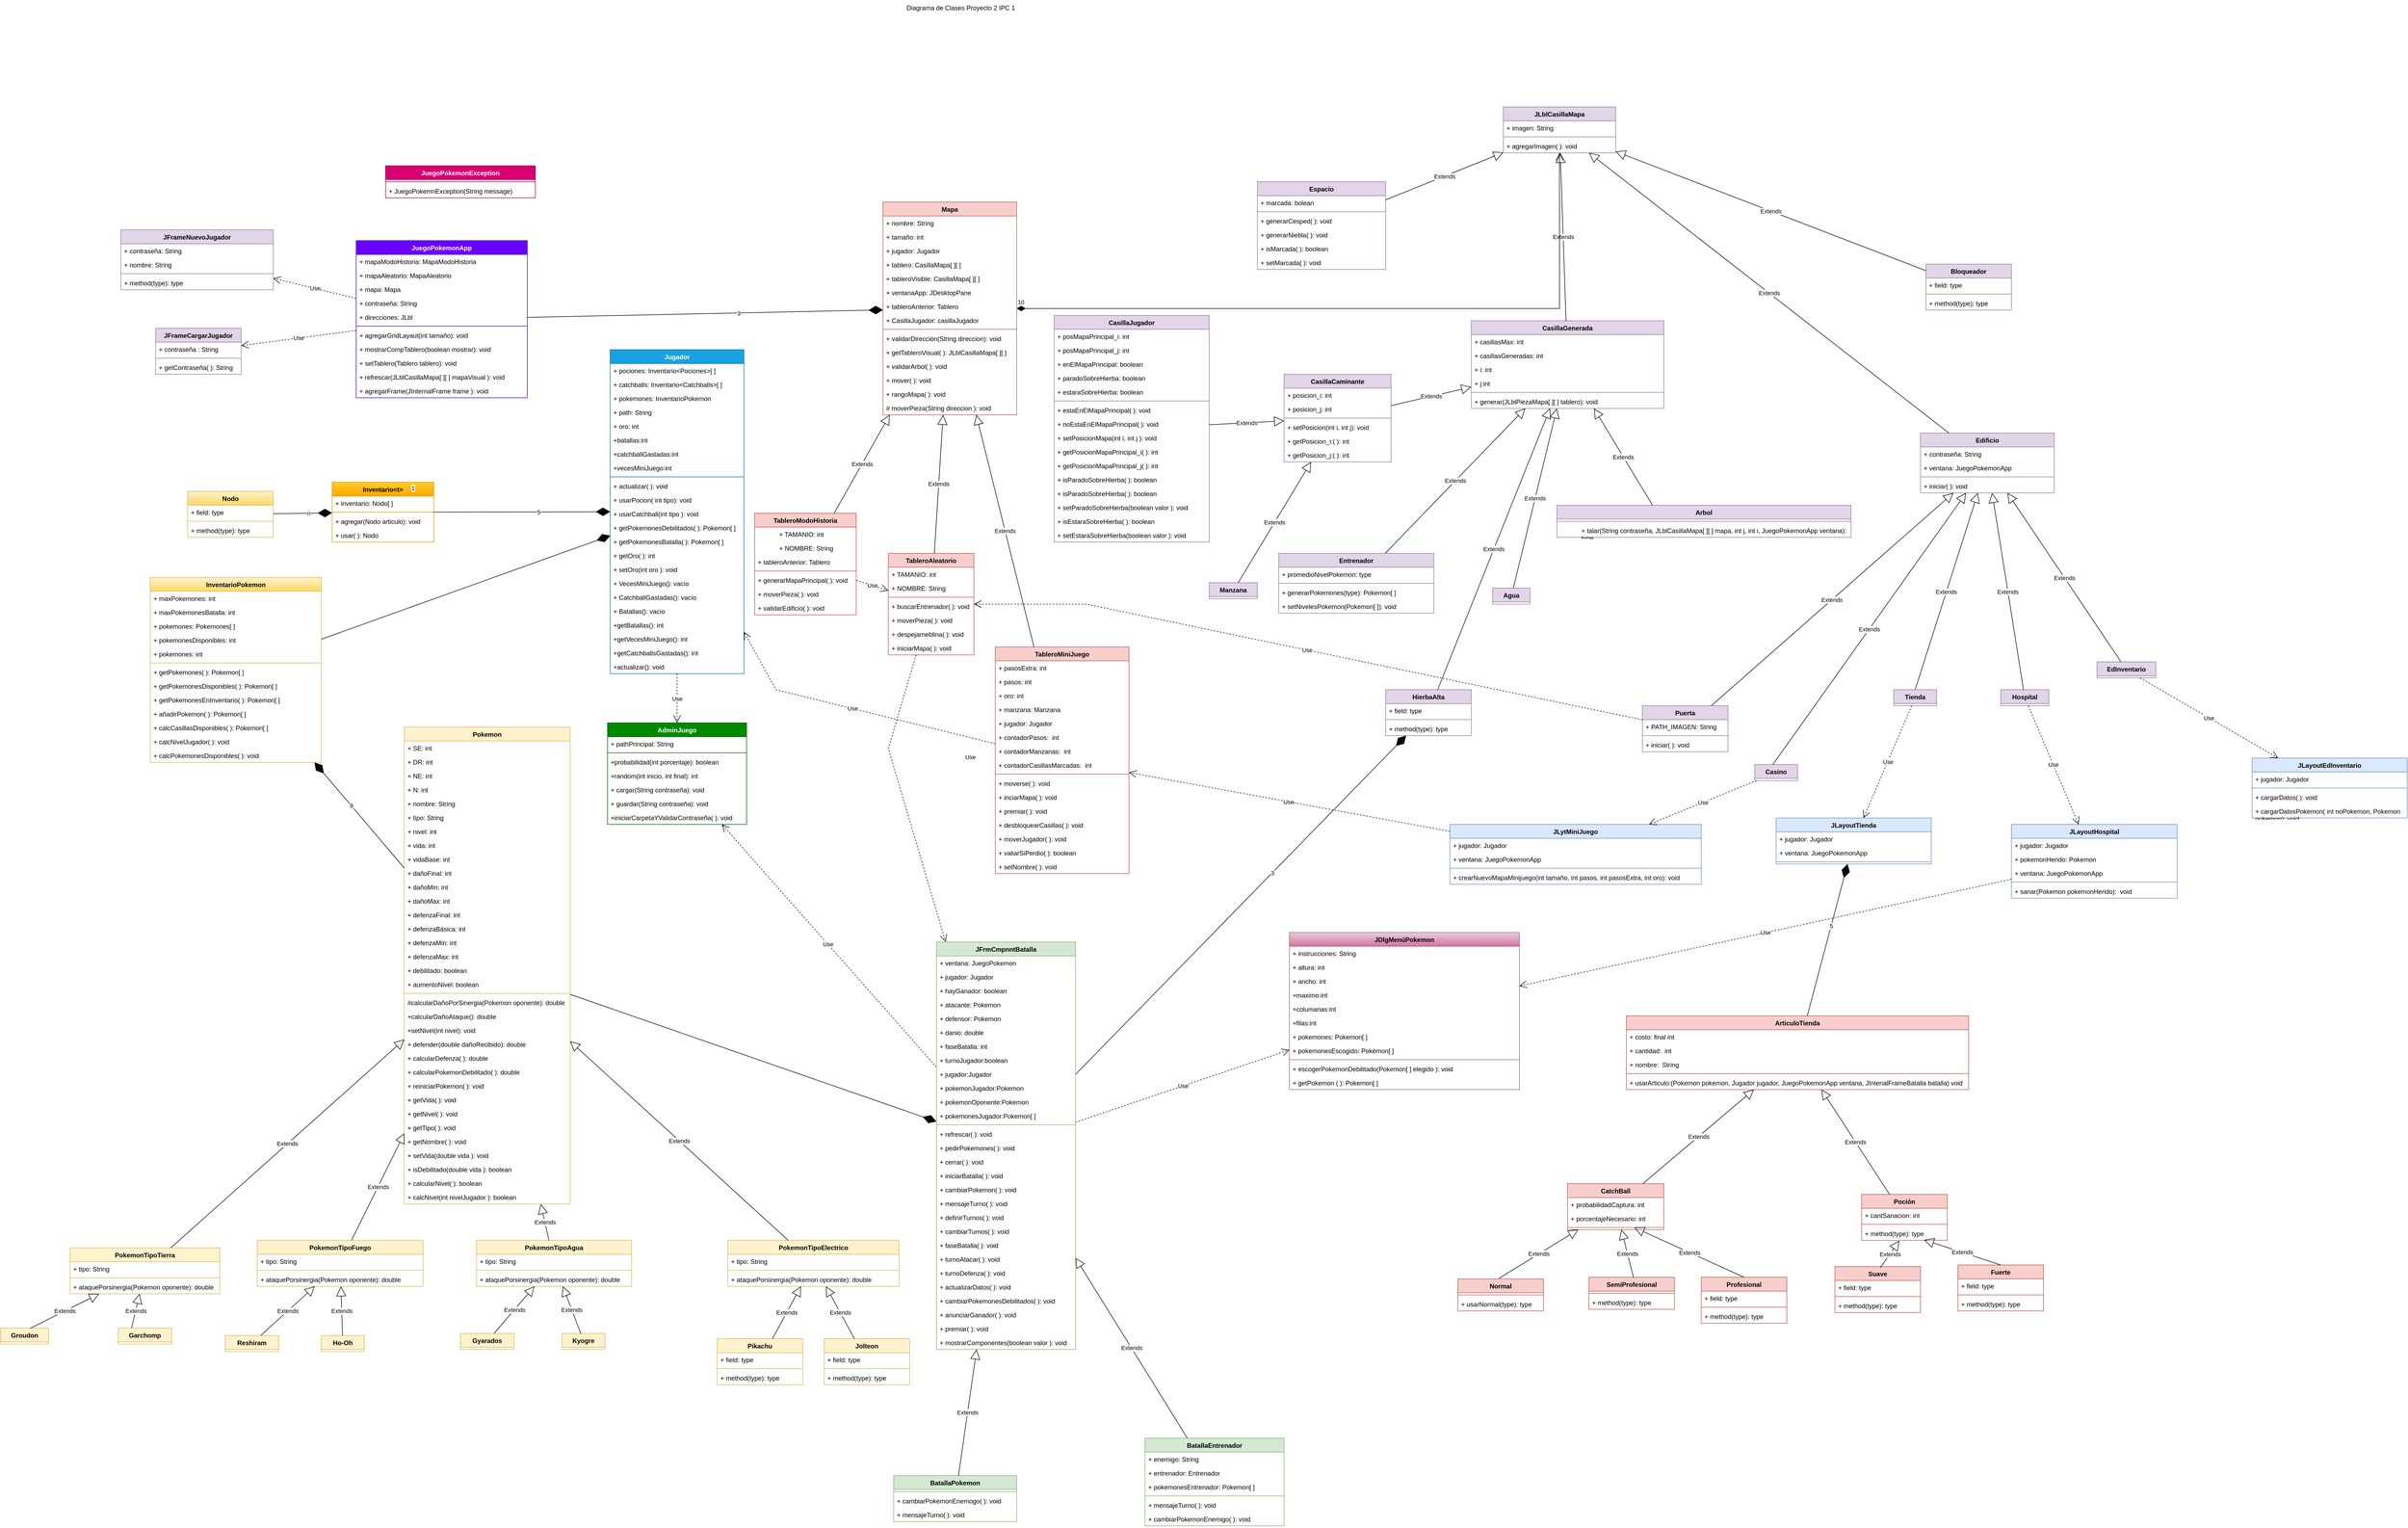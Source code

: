 <mxfile version="22.1.2" type="google">
  <diagram name="Página-1" id="rOffyYYQ26TI561njPte">
    <mxGraphModel grid="1" page="1" gridSize="10" guides="1" tooltips="1" connect="1" arrows="1" fold="1" pageScale="1" pageWidth="850" pageHeight="1100" math="0" shadow="0">
      <root>
        <mxCell id="0" />
        <mxCell id="1" parent="0" />
        <mxCell id="lpPICqfUTUMZgtZwdguJ-4" value="&lt;font style=&quot;vertical-align: inherit;&quot;&gt;&lt;font style=&quot;vertical-align: inherit;&quot;&gt;Diagrama de Clases Proyecto 2 IPC 1&lt;/font&gt;&lt;/font&gt;" style="text;html=1;align=center;verticalAlign=middle;resizable=0;points=[];autosize=1;strokeColor=none;fillColor=none;" vertex="1" parent="1">
          <mxGeometry x="1320" y="-830" width="230" height="30" as="geometry" />
        </mxCell>
        <mxCell id="lpPICqfUTUMZgtZwdguJ-5" value="&lt;font style=&quot;vertical-align: inherit;&quot;&gt;&lt;font style=&quot;vertical-align: inherit;&quot;&gt;JuegoPokemonApp&lt;/font&gt;&lt;/font&gt;" style="swimlane;fontStyle=1;align=center;verticalAlign=top;childLayout=stackLayout;horizontal=1;startSize=26;horizontalStack=0;resizeParent=1;resizeParentMax=0;resizeLast=0;collapsible=1;marginBottom=0;whiteSpace=wrap;html=1;fillColor=#6a00ff;fontColor=#ffffff;strokeColor=#3700CC;" vertex="1" parent="1">
          <mxGeometry x="305" y="-380" width="320" height="294" as="geometry" />
        </mxCell>
        <mxCell id="lpPICqfUTUMZgtZwdguJ-9" value="&lt;font style=&quot;vertical-align: inherit;&quot;&gt;&lt;font style=&quot;vertical-align: inherit;&quot;&gt;&lt;font style=&quot;vertical-align: inherit;&quot;&gt;&lt;font style=&quot;vertical-align: inherit;&quot;&gt;+ mapaModoHistoria: MapaModoHistoria&lt;/font&gt;&lt;/font&gt;&lt;/font&gt;&lt;/font&gt;" style="text;strokeColor=none;fillColor=none;align=left;verticalAlign=top;spacingLeft=4;spacingRight=4;overflow=hidden;rotatable=0;points=[[0,0.5],[1,0.5]];portConstraint=eastwest;whiteSpace=wrap;html=1;" vertex="1" parent="lpPICqfUTUMZgtZwdguJ-5">
          <mxGeometry y="26" width="320" height="26" as="geometry" />
        </mxCell>
        <mxCell id="lpPICqfUTUMZgtZwdguJ-10" value="&lt;font style=&quot;vertical-align: inherit;&quot;&gt;&lt;font style=&quot;vertical-align: inherit;&quot;&gt;&lt;font style=&quot;vertical-align: inherit;&quot;&gt;&lt;font style=&quot;vertical-align: inherit;&quot;&gt;&lt;font style=&quot;vertical-align: inherit;&quot;&gt;&lt;font style=&quot;vertical-align: inherit;&quot;&gt;&lt;font style=&quot;vertical-align: inherit;&quot;&gt;&lt;font style=&quot;vertical-align: inherit;&quot;&gt;+ mapaAleatorio: MapaAleatorio&lt;/font&gt;&lt;/font&gt;&lt;/font&gt;&lt;/font&gt;&lt;/font&gt;&lt;/font&gt;&lt;/font&gt;&lt;/font&gt;" style="text;strokeColor=none;fillColor=none;align=left;verticalAlign=top;spacingLeft=4;spacingRight=4;overflow=hidden;rotatable=0;points=[[0,0.5],[1,0.5]];portConstraint=eastwest;whiteSpace=wrap;html=1;" vertex="1" parent="lpPICqfUTUMZgtZwdguJ-5">
          <mxGeometry y="52" width="320" height="26" as="geometry" />
        </mxCell>
        <mxCell id="lpPICqfUTUMZgtZwdguJ-6" value="&lt;font style=&quot;vertical-align: inherit;&quot;&gt;&lt;font style=&quot;vertical-align: inherit;&quot;&gt;&lt;font style=&quot;vertical-align: inherit;&quot;&gt;&lt;font style=&quot;vertical-align: inherit;&quot;&gt;&lt;font style=&quot;vertical-align: inherit;&quot;&gt;&lt;font style=&quot;vertical-align: inherit;&quot;&gt;&lt;font style=&quot;vertical-align: inherit;&quot;&gt;&lt;font style=&quot;vertical-align: inherit;&quot;&gt;&lt;font style=&quot;vertical-align: inherit;&quot;&gt;&lt;font style=&quot;vertical-align: inherit;&quot;&gt;+ mapa: Mapa&lt;/font&gt;&lt;/font&gt;&lt;/font&gt;&lt;/font&gt;&lt;/font&gt;&lt;/font&gt;&lt;/font&gt;&lt;/font&gt;&lt;/font&gt;&lt;/font&gt;" style="text;strokeColor=none;fillColor=none;align=left;verticalAlign=top;spacingLeft=4;spacingRight=4;overflow=hidden;rotatable=0;points=[[0,0.5],[1,0.5]];portConstraint=eastwest;whiteSpace=wrap;html=1;" vertex="1" parent="lpPICqfUTUMZgtZwdguJ-5">
          <mxGeometry y="78" width="320" height="26" as="geometry" />
        </mxCell>
        <mxCell id="lpPICqfUTUMZgtZwdguJ-11" value="&lt;font style=&quot;vertical-align: inherit;&quot;&gt;&lt;font style=&quot;vertical-align: inherit;&quot;&gt;&lt;font style=&quot;vertical-align: inherit;&quot;&gt;&lt;font style=&quot;vertical-align: inherit;&quot;&gt;&lt;font style=&quot;vertical-align: inherit;&quot;&gt;&lt;font style=&quot;vertical-align: inherit;&quot;&gt;&lt;font style=&quot;vertical-align: inherit;&quot;&gt;&lt;font style=&quot;vertical-align: inherit;&quot;&gt;&lt;font style=&quot;vertical-align: inherit;&quot;&gt;&lt;font style=&quot;vertical-align: inherit;&quot;&gt;&lt;font style=&quot;vertical-align: inherit;&quot;&gt;&lt;font style=&quot;vertical-align: inherit;&quot;&gt;+ contraseña: String&lt;/font&gt;&lt;/font&gt;&lt;/font&gt;&lt;/font&gt;&lt;/font&gt;&lt;/font&gt;&lt;/font&gt;&lt;/font&gt;&lt;/font&gt;&lt;/font&gt;&lt;/font&gt;&lt;/font&gt;" style="text;strokeColor=none;fillColor=none;align=left;verticalAlign=top;spacingLeft=4;spacingRight=4;overflow=hidden;rotatable=0;points=[[0,0.5],[1,0.5]];portConstraint=eastwest;whiteSpace=wrap;html=1;" vertex="1" parent="lpPICqfUTUMZgtZwdguJ-5">
          <mxGeometry y="104" width="320" height="26" as="geometry" />
        </mxCell>
        <mxCell id="lpPICqfUTUMZgtZwdguJ-13" value="&lt;font style=&quot;vertical-align: inherit;&quot;&gt;&lt;font style=&quot;vertical-align: inherit;&quot;&gt;&lt;font style=&quot;vertical-align: inherit;&quot;&gt;&lt;font style=&quot;vertical-align: inherit;&quot;&gt;&lt;font style=&quot;vertical-align: inherit;&quot;&gt;&lt;font style=&quot;vertical-align: inherit;&quot;&gt;&lt;font style=&quot;vertical-align: inherit;&quot;&gt;&lt;font style=&quot;vertical-align: inherit;&quot;&gt;&lt;font style=&quot;vertical-align: inherit;&quot;&gt;&lt;font style=&quot;vertical-align: inherit;&quot;&gt;&lt;font style=&quot;vertical-align: inherit;&quot;&gt;&lt;font style=&quot;vertical-align: inherit;&quot;&gt;&lt;font style=&quot;vertical-align: inherit;&quot;&gt;&lt;font style=&quot;vertical-align: inherit;&quot;&gt;+ direcciones: JLbl&lt;/font&gt;&lt;/font&gt;&lt;/font&gt;&lt;/font&gt;&lt;/font&gt;&lt;/font&gt;&lt;/font&gt;&lt;/font&gt;&lt;/font&gt;&lt;/font&gt;&lt;/font&gt;&lt;/font&gt;&lt;/font&gt;&lt;/font&gt;" style="text;strokeColor=none;fillColor=none;align=left;verticalAlign=top;spacingLeft=4;spacingRight=4;overflow=hidden;rotatable=0;points=[[0,0.5],[1,0.5]];portConstraint=eastwest;whiteSpace=wrap;html=1;" vertex="1" parent="lpPICqfUTUMZgtZwdguJ-5">
          <mxGeometry y="130" width="320" height="26" as="geometry" />
        </mxCell>
        <mxCell id="lpPICqfUTUMZgtZwdguJ-7" value="" style="line;strokeWidth=1;fillColor=none;align=left;verticalAlign=middle;spacingTop=-1;spacingLeft=3;spacingRight=3;rotatable=0;labelPosition=right;points=[];portConstraint=eastwest;strokeColor=inherit;" vertex="1" parent="lpPICqfUTUMZgtZwdguJ-5">
          <mxGeometry y="156" width="320" height="8" as="geometry" />
        </mxCell>
        <mxCell id="lpPICqfUTUMZgtZwdguJ-8" value="&lt;font style=&quot;vertical-align: inherit;&quot;&gt;&lt;font style=&quot;vertical-align: inherit;&quot;&gt;+ agregarGridLayaut(int tamaño): void&lt;/font&gt;&lt;/font&gt;" style="text;strokeColor=none;fillColor=none;align=left;verticalAlign=top;spacingLeft=4;spacingRight=4;overflow=hidden;rotatable=0;points=[[0,0.5],[1,0.5]];portConstraint=eastwest;whiteSpace=wrap;html=1;" vertex="1" parent="lpPICqfUTUMZgtZwdguJ-5">
          <mxGeometry y="164" width="320" height="26" as="geometry" />
        </mxCell>
        <mxCell id="mkSofTqPJmhUo5fSNeGP-86" value="&lt;font style=&quot;vertical-align: inherit;&quot;&gt;&lt;font style=&quot;vertical-align: inherit;&quot;&gt;+ mostrarCompTablero(boolean mostrar): void&lt;/font&gt;&lt;/font&gt;" style="text;strokeColor=none;fillColor=none;align=left;verticalAlign=top;spacingLeft=4;spacingRight=4;overflow=hidden;rotatable=0;points=[[0,0.5],[1,0.5]];portConstraint=eastwest;whiteSpace=wrap;html=1;" vertex="1" parent="lpPICqfUTUMZgtZwdguJ-5">
          <mxGeometry y="190" width="320" height="26" as="geometry" />
        </mxCell>
        <mxCell id="lpPICqfUTUMZgtZwdguJ-14" value="&lt;font style=&quot;vertical-align: inherit;&quot;&gt;&lt;font style=&quot;vertical-align: inherit;&quot;&gt;+ setTablero(Tablero tablero): void&lt;/font&gt;&lt;/font&gt;" style="text;strokeColor=none;fillColor=none;align=left;verticalAlign=top;spacingLeft=4;spacingRight=4;overflow=hidden;rotatable=0;points=[[0,0.5],[1,0.5]];portConstraint=eastwest;whiteSpace=wrap;html=1;" vertex="1" parent="lpPICqfUTUMZgtZwdguJ-5">
          <mxGeometry y="216" width="320" height="26" as="geometry" />
        </mxCell>
        <mxCell id="lpPICqfUTUMZgtZwdguJ-21" value="&lt;font style=&quot;vertical-align: inherit;&quot;&gt;&lt;font style=&quot;vertical-align: inherit;&quot;&gt;+ refrescar(JLblCasillaMapa[ ][ ] mapaVisual ): void&lt;/font&gt;&lt;/font&gt;" style="text;strokeColor=none;fillColor=none;align=left;verticalAlign=top;spacingLeft=4;spacingRight=4;overflow=hidden;rotatable=0;points=[[0,0.5],[1,0.5]];portConstraint=eastwest;whiteSpace=wrap;html=1;" vertex="1" parent="lpPICqfUTUMZgtZwdguJ-5">
          <mxGeometry y="242" width="320" height="26" as="geometry" />
        </mxCell>
        <mxCell id="mkSofTqPJmhUo5fSNeGP-84" value="&lt;font style=&quot;vertical-align: inherit;&quot;&gt;&lt;font style=&quot;vertical-align: inherit;&quot;&gt;+ agregarFrame(JInternalFrame frame ): void&lt;/font&gt;&lt;/font&gt;" style="text;strokeColor=none;fillColor=none;align=left;verticalAlign=top;spacingLeft=4;spacingRight=4;overflow=hidden;rotatable=0;points=[[0,0.5],[1,0.5]];portConstraint=eastwest;whiteSpace=wrap;html=1;" vertex="1" parent="lpPICqfUTUMZgtZwdguJ-5">
          <mxGeometry y="268" width="320" height="26" as="geometry" />
        </mxCell>
        <mxCell id="lpPICqfUTUMZgtZwdguJ-15" value="Mapa" style="swimlane;fontStyle=1;align=center;verticalAlign=top;childLayout=stackLayout;horizontal=1;startSize=26;horizontalStack=0;resizeParent=1;resizeParentMax=0;resizeLast=0;collapsible=1;marginBottom=0;whiteSpace=wrap;html=1;fillColor=#f8cecc;strokeColor=#b85450;" vertex="1" parent="1">
          <mxGeometry x="1290" y="-452" width="250" height="398" as="geometry" />
        </mxCell>
        <mxCell id="9b8fwnZ_9y6Z7UHD-2Mw-2" value="+ nombre: String" style="text;strokeColor=none;fillColor=none;align=left;verticalAlign=top;spacingLeft=4;spacingRight=4;overflow=hidden;rotatable=0;points=[[0,0.5],[1,0.5]];portConstraint=eastwest;whiteSpace=wrap;html=1;" vertex="1" parent="lpPICqfUTUMZgtZwdguJ-15">
          <mxGeometry y="26" width="250" height="26" as="geometry" />
        </mxCell>
        <mxCell id="lpPICqfUTUMZgtZwdguJ-33" value="+ tamaño: int" style="text;strokeColor=none;fillColor=none;align=left;verticalAlign=top;spacingLeft=4;spacingRight=4;overflow=hidden;rotatable=0;points=[[0,0.5],[1,0.5]];portConstraint=eastwest;whiteSpace=wrap;html=1;" vertex="1" parent="lpPICqfUTUMZgtZwdguJ-15">
          <mxGeometry y="52" width="250" height="26" as="geometry" />
        </mxCell>
        <mxCell id="lpPICqfUTUMZgtZwdguJ-16" value="+ jugador: Jugador" style="text;strokeColor=none;fillColor=none;align=left;verticalAlign=top;spacingLeft=4;spacingRight=4;overflow=hidden;rotatable=0;points=[[0,0.5],[1,0.5]];portConstraint=eastwest;whiteSpace=wrap;html=1;" vertex="1" parent="lpPICqfUTUMZgtZwdguJ-15">
          <mxGeometry y="78" width="250" height="26" as="geometry" />
        </mxCell>
        <mxCell id="lpPICqfUTUMZgtZwdguJ-19" value="+ tablero: CasillaMapa[ ][ ]" style="text;strokeColor=none;fillColor=none;align=left;verticalAlign=top;spacingLeft=4;spacingRight=4;overflow=hidden;rotatable=0;points=[[0,0.5],[1,0.5]];portConstraint=eastwest;whiteSpace=wrap;html=1;" vertex="1" parent="lpPICqfUTUMZgtZwdguJ-15">
          <mxGeometry y="104" width="250" height="26" as="geometry" />
        </mxCell>
        <mxCell id="lpPICqfUTUMZgtZwdguJ-56" value="+ tableroVisible: CasillaMapa[ ][ ]" style="text;strokeColor=none;fillColor=none;align=left;verticalAlign=top;spacingLeft=4;spacingRight=4;overflow=hidden;rotatable=0;points=[[0,0.5],[1,0.5]];portConstraint=eastwest;whiteSpace=wrap;html=1;" vertex="1" parent="lpPICqfUTUMZgtZwdguJ-15">
          <mxGeometry y="130" width="250" height="26" as="geometry" />
        </mxCell>
        <mxCell id="lpPICqfUTUMZgtZwdguJ-23" value="+ ventanaApp: JDesktopPane" style="text;strokeColor=none;fillColor=none;align=left;verticalAlign=top;spacingLeft=4;spacingRight=4;overflow=hidden;rotatable=0;points=[[0,0.5],[1,0.5]];portConstraint=eastwest;whiteSpace=wrap;html=1;" vertex="1" parent="lpPICqfUTUMZgtZwdguJ-15">
          <mxGeometry y="156" width="250" height="26" as="geometry" />
        </mxCell>
        <mxCell id="Q1UYwyfA10Gu3fDXXRu5-46" value="+ tableroAnterior: Tablero" style="text;strokeColor=none;fillColor=none;align=left;verticalAlign=top;spacingLeft=4;spacingRight=4;overflow=hidden;rotatable=0;points=[[0,0.5],[1,0.5]];portConstraint=eastwest;whiteSpace=wrap;html=1;" vertex="1" parent="lpPICqfUTUMZgtZwdguJ-15">
          <mxGeometry y="182" width="250" height="26" as="geometry" />
        </mxCell>
        <mxCell id="CHQxppwcwfI-S8YTYjFY-26" value="+ CasillaJugador: casillaJugador" style="text;strokeColor=none;fillColor=none;align=left;verticalAlign=top;spacingLeft=4;spacingRight=4;overflow=hidden;rotatable=0;points=[[0,0.5],[1,0.5]];portConstraint=eastwest;whiteSpace=wrap;html=1;" vertex="1" parent="lpPICqfUTUMZgtZwdguJ-15">
          <mxGeometry y="208" width="250" height="26" as="geometry" />
        </mxCell>
        <mxCell id="lpPICqfUTUMZgtZwdguJ-17" value="" style="line;strokeWidth=1;fillColor=none;align=left;verticalAlign=middle;spacingTop=-1;spacingLeft=3;spacingRight=3;rotatable=0;labelPosition=right;points=[];portConstraint=eastwest;strokeColor=inherit;" vertex="1" parent="lpPICqfUTUMZgtZwdguJ-15">
          <mxGeometry y="234" width="250" height="8" as="geometry" />
        </mxCell>
        <mxCell id="lpPICqfUTUMZgtZwdguJ-18" value="+ validarDirección(String direccion): void" style="text;strokeColor=none;fillColor=none;align=left;verticalAlign=top;spacingLeft=4;spacingRight=4;overflow=hidden;rotatable=0;points=[[0,0.5],[1,0.5]];portConstraint=eastwest;whiteSpace=wrap;html=1;" vertex="1" parent="lpPICqfUTUMZgtZwdguJ-15">
          <mxGeometry y="242" width="250" height="26" as="geometry" />
        </mxCell>
        <mxCell id="CHQxppwcwfI-S8YTYjFY-27" value="+ getTableroVisual( ): JLblCasillaMapa[ ][ ]" style="text;strokeColor=none;fillColor=none;align=left;verticalAlign=top;spacingLeft=4;spacingRight=4;overflow=hidden;rotatable=0;points=[[0,0.5],[1,0.5]];portConstraint=eastwest;whiteSpace=wrap;html=1;" vertex="1" parent="lpPICqfUTUMZgtZwdguJ-15">
          <mxGeometry y="268" width="250" height="26" as="geometry" />
        </mxCell>
        <mxCell id="lpPICqfUTUMZgtZwdguJ-31" value="+ validarArbol( ): void" style="text;strokeColor=none;fillColor=none;align=left;verticalAlign=top;spacingLeft=4;spacingRight=4;overflow=hidden;rotatable=0;points=[[0,0.5],[1,0.5]];portConstraint=eastwest;whiteSpace=wrap;html=1;" vertex="1" parent="lpPICqfUTUMZgtZwdguJ-15">
          <mxGeometry y="294" width="250" height="26" as="geometry" />
        </mxCell>
        <mxCell id="lpPICqfUTUMZgtZwdguJ-30" value="+ mover( ): void" style="text;strokeColor=none;fillColor=none;align=left;verticalAlign=top;spacingLeft=4;spacingRight=4;overflow=hidden;rotatable=0;points=[[0,0.5],[1,0.5]];portConstraint=eastwest;whiteSpace=wrap;html=1;" vertex="1" parent="lpPICqfUTUMZgtZwdguJ-15">
          <mxGeometry y="320" width="250" height="26" as="geometry" />
        </mxCell>
        <mxCell id="lpPICqfUTUMZgtZwdguJ-32" value="+ rangoMapa( ): void" style="text;strokeColor=none;fillColor=none;align=left;verticalAlign=top;spacingLeft=4;spacingRight=4;overflow=hidden;rotatable=0;points=[[0,0.5],[1,0.5]];portConstraint=eastwest;whiteSpace=wrap;html=1;" vertex="1" parent="lpPICqfUTUMZgtZwdguJ-15">
          <mxGeometry y="346" width="250" height="26" as="geometry" />
        </mxCell>
        <mxCell id="lpPICqfUTUMZgtZwdguJ-58" value="# moverPieza(String direccion ): void" style="text;strokeColor=none;fillColor=none;align=left;verticalAlign=top;spacingLeft=4;spacingRight=4;overflow=hidden;rotatable=0;points=[[0,0.5],[1,0.5]];portConstraint=eastwest;whiteSpace=wrap;html=1;" vertex="1" parent="lpPICqfUTUMZgtZwdguJ-15">
          <mxGeometry y="372" width="250" height="26" as="geometry" />
        </mxCell>
        <mxCell id="lpPICqfUTUMZgtZwdguJ-34" value="TableroModoHistoria" style="swimlane;fontStyle=1;align=center;verticalAlign=top;childLayout=stackLayout;horizontal=1;startSize=26;horizontalStack=0;resizeParent=1;resizeParentMax=0;resizeLast=0;collapsible=1;marginBottom=0;whiteSpace=wrap;html=1;fillColor=#f8cecc;strokeColor=#b85450;" vertex="1" parent="1">
          <mxGeometry x="1050" y="130" width="190" height="190" as="geometry" />
        </mxCell>
        <mxCell id="9b8fwnZ_9y6Z7UHD-2Mw-1" value="&lt;blockquote style=&quot;margin: 0 0 0 40px; border: none; padding: 0px;&quot;&gt;+ TAMANIO: int&lt;/blockquote&gt;" style="text;strokeColor=none;fillColor=none;align=left;verticalAlign=top;spacingLeft=4;spacingRight=4;overflow=hidden;rotatable=0;points=[[0,0.5],[1,0.5]];portConstraint=eastwest;whiteSpace=wrap;html=1;" vertex="1" parent="lpPICqfUTUMZgtZwdguJ-34">
          <mxGeometry y="26" width="190" height="26" as="geometry" />
        </mxCell>
        <mxCell id="lpPICqfUTUMZgtZwdguJ-35" value="&lt;blockquote style=&quot;margin: 0 0 0 40px; border: none; padding: 0px;&quot;&gt;+ NOMBRE: String&lt;/blockquote&gt;" style="text;strokeColor=none;fillColor=none;align=left;verticalAlign=top;spacingLeft=4;spacingRight=4;overflow=hidden;rotatable=0;points=[[0,0.5],[1,0.5]];portConstraint=eastwest;whiteSpace=wrap;html=1;" vertex="1" parent="lpPICqfUTUMZgtZwdguJ-34">
          <mxGeometry y="52" width="190" height="26" as="geometry" />
        </mxCell>
        <mxCell id="lpPICqfUTUMZgtZwdguJ-55" value="+ tableroAnterior: Tablero" style="text;strokeColor=none;fillColor=none;align=left;verticalAlign=top;spacingLeft=4;spacingRight=4;overflow=hidden;rotatable=0;points=[[0,0.5],[1,0.5]];portConstraint=eastwest;whiteSpace=wrap;html=1;" vertex="1" parent="lpPICqfUTUMZgtZwdguJ-34">
          <mxGeometry y="78" width="190" height="26" as="geometry" />
        </mxCell>
        <mxCell id="lpPICqfUTUMZgtZwdguJ-36" value="" style="line;strokeWidth=1;fillColor=none;align=left;verticalAlign=middle;spacingTop=-1;spacingLeft=3;spacingRight=3;rotatable=0;labelPosition=right;points=[];portConstraint=eastwest;strokeColor=inherit;" vertex="1" parent="lpPICqfUTUMZgtZwdguJ-34">
          <mxGeometry y="104" width="190" height="8" as="geometry" />
        </mxCell>
        <mxCell id="lpPICqfUTUMZgtZwdguJ-37" value="+ generarMapaPrincipal( ): void" style="text;strokeColor=none;fillColor=none;align=left;verticalAlign=top;spacingLeft=4;spacingRight=4;overflow=hidden;rotatable=0;points=[[0,0.5],[1,0.5]];portConstraint=eastwest;whiteSpace=wrap;html=1;" vertex="1" parent="lpPICqfUTUMZgtZwdguJ-34">
          <mxGeometry y="112" width="190" height="26" as="geometry" />
        </mxCell>
        <mxCell id="9b8fwnZ_9y6Z7UHD-2Mw-3" value="+ moverPieza( ): void" style="text;strokeColor=none;fillColor=none;align=left;verticalAlign=top;spacingLeft=4;spacingRight=4;overflow=hidden;rotatable=0;points=[[0,0.5],[1,0.5]];portConstraint=eastwest;whiteSpace=wrap;html=1;" vertex="1" parent="lpPICqfUTUMZgtZwdguJ-34">
          <mxGeometry y="138" width="190" height="26" as="geometry" />
        </mxCell>
        <mxCell id="lpPICqfUTUMZgtZwdguJ-54" value="+ validarEdificio( ): void" style="text;strokeColor=none;fillColor=none;align=left;verticalAlign=top;spacingLeft=4;spacingRight=4;overflow=hidden;rotatable=0;points=[[0,0.5],[1,0.5]];portConstraint=eastwest;whiteSpace=wrap;html=1;" vertex="1" parent="lpPICqfUTUMZgtZwdguJ-34">
          <mxGeometry y="164" width="190" height="26" as="geometry" />
        </mxCell>
        <mxCell id="lpPICqfUTUMZgtZwdguJ-38" value="TableroMiniJuego" style="swimlane;fontStyle=1;align=center;verticalAlign=top;childLayout=stackLayout;horizontal=1;startSize=26;horizontalStack=0;resizeParent=1;resizeParentMax=0;resizeLast=0;collapsible=1;marginBottom=0;whiteSpace=wrap;html=1;fillColor=#f8cecc;strokeColor=#b85450;" vertex="1" parent="1">
          <mxGeometry x="1500" y="380" width="250" height="424" as="geometry" />
        </mxCell>
        <mxCell id="J4qdwg_ooTsbU3jmsnE1-40" value="+ pasosExtra: int" style="text;strokeColor=none;fillColor=none;align=left;verticalAlign=top;spacingLeft=4;spacingRight=4;overflow=hidden;rotatable=0;points=[[0,0.5],[1,0.5]];portConstraint=eastwest;whiteSpace=wrap;html=1;" vertex="1" parent="lpPICqfUTUMZgtZwdguJ-38">
          <mxGeometry y="26" width="250" height="26" as="geometry" />
        </mxCell>
        <mxCell id="J4qdwg_ooTsbU3jmsnE1-41" value="+ pasos: int" style="text;strokeColor=none;fillColor=none;align=left;verticalAlign=top;spacingLeft=4;spacingRight=4;overflow=hidden;rotatable=0;points=[[0,0.5],[1,0.5]];portConstraint=eastwest;whiteSpace=wrap;html=1;" vertex="1" parent="lpPICqfUTUMZgtZwdguJ-38">
          <mxGeometry y="52" width="250" height="26" as="geometry" />
        </mxCell>
        <mxCell id="J4qdwg_ooTsbU3jmsnE1-42" value="+ oro: int" style="text;strokeColor=none;fillColor=none;align=left;verticalAlign=top;spacingLeft=4;spacingRight=4;overflow=hidden;rotatable=0;points=[[0,0.5],[1,0.5]];portConstraint=eastwest;whiteSpace=wrap;html=1;" vertex="1" parent="lpPICqfUTUMZgtZwdguJ-38">
          <mxGeometry y="78" width="250" height="26" as="geometry" />
        </mxCell>
        <mxCell id="J4qdwg_ooTsbU3jmsnE1-43" value="+ manzana: Manzana" style="text;strokeColor=none;fillColor=none;align=left;verticalAlign=top;spacingLeft=4;spacingRight=4;overflow=hidden;rotatable=0;points=[[0,0.5],[1,0.5]];portConstraint=eastwest;whiteSpace=wrap;html=1;" vertex="1" parent="lpPICqfUTUMZgtZwdguJ-38">
          <mxGeometry y="104" width="250" height="26" as="geometry" />
        </mxCell>
        <mxCell id="J4qdwg_ooTsbU3jmsnE1-44" value="+ jugador: Jugador" style="text;strokeColor=none;fillColor=none;align=left;verticalAlign=top;spacingLeft=4;spacingRight=4;overflow=hidden;rotatable=0;points=[[0,0.5],[1,0.5]];portConstraint=eastwest;whiteSpace=wrap;html=1;" vertex="1" parent="lpPICqfUTUMZgtZwdguJ-38">
          <mxGeometry y="130" width="250" height="26" as="geometry" />
        </mxCell>
        <mxCell id="lpPICqfUTUMZgtZwdguJ-39" value="+ contadorPasos:&amp;nbsp; int" style="text;strokeColor=none;fillColor=none;align=left;verticalAlign=top;spacingLeft=4;spacingRight=4;overflow=hidden;rotatable=0;points=[[0,0.5],[1,0.5]];portConstraint=eastwest;whiteSpace=wrap;html=1;" vertex="1" parent="lpPICqfUTUMZgtZwdguJ-38">
          <mxGeometry y="156" width="250" height="26" as="geometry" />
        </mxCell>
        <mxCell id="J4qdwg_ooTsbU3jmsnE1-45" value="+ contadorManzanas:&amp;nbsp; int" style="text;strokeColor=none;fillColor=none;align=left;verticalAlign=top;spacingLeft=4;spacingRight=4;overflow=hidden;rotatable=0;points=[[0,0.5],[1,0.5]];portConstraint=eastwest;whiteSpace=wrap;html=1;" vertex="1" parent="lpPICqfUTUMZgtZwdguJ-38">
          <mxGeometry y="182" width="250" height="26" as="geometry" />
        </mxCell>
        <mxCell id="J4qdwg_ooTsbU3jmsnE1-46" value="+ contadorCasillasMarcadas:&amp;nbsp; int" style="text;strokeColor=none;fillColor=none;align=left;verticalAlign=top;spacingLeft=4;spacingRight=4;overflow=hidden;rotatable=0;points=[[0,0.5],[1,0.5]];portConstraint=eastwest;whiteSpace=wrap;html=1;" vertex="1" parent="lpPICqfUTUMZgtZwdguJ-38">
          <mxGeometry y="208" width="250" height="26" as="geometry" />
        </mxCell>
        <mxCell id="lpPICqfUTUMZgtZwdguJ-40" value="" style="line;strokeWidth=1;fillColor=none;align=left;verticalAlign=middle;spacingTop=-1;spacingLeft=3;spacingRight=3;rotatable=0;labelPosition=right;points=[];portConstraint=eastwest;strokeColor=inherit;" vertex="1" parent="lpPICqfUTUMZgtZwdguJ-38">
          <mxGeometry y="234" width="250" height="8" as="geometry" />
        </mxCell>
        <mxCell id="lpPICqfUTUMZgtZwdguJ-45" value="+ moverse( ): void" style="text;strokeColor=none;fillColor=none;align=left;verticalAlign=top;spacingLeft=4;spacingRight=4;overflow=hidden;rotatable=0;points=[[0,0.5],[1,0.5]];portConstraint=eastwest;whiteSpace=wrap;html=1;" vertex="1" parent="lpPICqfUTUMZgtZwdguJ-38">
          <mxGeometry y="242" width="250" height="26" as="geometry" />
        </mxCell>
        <mxCell id="J4qdwg_ooTsbU3jmsnE1-48" value="+ inciarMapa( ): void" style="text;strokeColor=none;fillColor=none;align=left;verticalAlign=top;spacingLeft=4;spacingRight=4;overflow=hidden;rotatable=0;points=[[0,0.5],[1,0.5]];portConstraint=eastwest;whiteSpace=wrap;html=1;" vertex="1" parent="lpPICqfUTUMZgtZwdguJ-38">
          <mxGeometry y="268" width="250" height="26" as="geometry" />
        </mxCell>
        <mxCell id="J4qdwg_ooTsbU3jmsnE1-47" value="+ premiar( ): void" style="text;strokeColor=none;fillColor=none;align=left;verticalAlign=top;spacingLeft=4;spacingRight=4;overflow=hidden;rotatable=0;points=[[0,0.5],[1,0.5]];portConstraint=eastwest;whiteSpace=wrap;html=1;" vertex="1" parent="lpPICqfUTUMZgtZwdguJ-38">
          <mxGeometry y="294" width="250" height="26" as="geometry" />
        </mxCell>
        <mxCell id="J4qdwg_ooTsbU3jmsnE1-49" value="+ desbloquearCasillas( ): void" style="text;strokeColor=none;fillColor=none;align=left;verticalAlign=top;spacingLeft=4;spacingRight=4;overflow=hidden;rotatable=0;points=[[0,0.5],[1,0.5]];portConstraint=eastwest;whiteSpace=wrap;html=1;" vertex="1" parent="lpPICqfUTUMZgtZwdguJ-38">
          <mxGeometry y="320" width="250" height="26" as="geometry" />
        </mxCell>
        <mxCell id="J4qdwg_ooTsbU3jmsnE1-50" value="+ moverJugador( ): void" style="text;strokeColor=none;fillColor=none;align=left;verticalAlign=top;spacingLeft=4;spacingRight=4;overflow=hidden;rotatable=0;points=[[0,0.5],[1,0.5]];portConstraint=eastwest;whiteSpace=wrap;html=1;" vertex="1" parent="lpPICqfUTUMZgtZwdguJ-38">
          <mxGeometry y="346" width="250" height="26" as="geometry" />
        </mxCell>
        <mxCell id="J4qdwg_ooTsbU3jmsnE1-52" value="+ valiarSiPerdio( ): boolean" style="text;strokeColor=none;fillColor=none;align=left;verticalAlign=top;spacingLeft=4;spacingRight=4;overflow=hidden;rotatable=0;points=[[0,0.5],[1,0.5]];portConstraint=eastwest;whiteSpace=wrap;html=1;" vertex="1" parent="lpPICqfUTUMZgtZwdguJ-38">
          <mxGeometry y="372" width="250" height="26" as="geometry" />
        </mxCell>
        <mxCell id="J4qdwg_ooTsbU3jmsnE1-51" value="+ setNombre( ): void" style="text;strokeColor=none;fillColor=none;align=left;verticalAlign=top;spacingLeft=4;spacingRight=4;overflow=hidden;rotatable=0;points=[[0,0.5],[1,0.5]];portConstraint=eastwest;whiteSpace=wrap;html=1;" vertex="1" parent="lpPICqfUTUMZgtZwdguJ-38">
          <mxGeometry y="398" width="250" height="26" as="geometry" />
        </mxCell>
        <mxCell id="lpPICqfUTUMZgtZwdguJ-42" value="TableroAleatorio" style="swimlane;fontStyle=1;align=center;verticalAlign=top;childLayout=stackLayout;horizontal=1;startSize=26;horizontalStack=0;resizeParent=1;resizeParentMax=0;resizeLast=0;collapsible=1;marginBottom=0;whiteSpace=wrap;html=1;fillColor=#f8cecc;strokeColor=#b85450;" vertex="1" parent="1">
          <mxGeometry x="1300" y="205" width="160" height="190" as="geometry" />
        </mxCell>
        <mxCell id="lpPICqfUTUMZgtZwdguJ-43" value="+ TAMANIO: int" style="text;strokeColor=none;fillColor=none;align=left;verticalAlign=top;spacingLeft=4;spacingRight=4;overflow=hidden;rotatable=0;points=[[0,0.5],[1,0.5]];portConstraint=eastwest;whiteSpace=wrap;html=1;" vertex="1" parent="lpPICqfUTUMZgtZwdguJ-42">
          <mxGeometry y="26" width="160" height="26" as="geometry" />
        </mxCell>
        <mxCell id="9b8fwnZ_9y6Z7UHD-2Mw-4" value="+ NOMBRE: String" style="text;strokeColor=none;fillColor=none;align=left;verticalAlign=top;spacingLeft=4;spacingRight=4;overflow=hidden;rotatable=0;points=[[0,0.5],[1,0.5]];portConstraint=eastwest;whiteSpace=wrap;html=1;" vertex="1" parent="lpPICqfUTUMZgtZwdguJ-42">
          <mxGeometry y="52" width="160" height="26" as="geometry" />
        </mxCell>
        <mxCell id="lpPICqfUTUMZgtZwdguJ-44" value="" style="line;strokeWidth=1;fillColor=none;align=left;verticalAlign=middle;spacingTop=-1;spacingLeft=3;spacingRight=3;rotatable=0;labelPosition=right;points=[];portConstraint=eastwest;strokeColor=inherit;" vertex="1" parent="lpPICqfUTUMZgtZwdguJ-42">
          <mxGeometry y="78" width="160" height="8" as="geometry" />
        </mxCell>
        <mxCell id="lpPICqfUTUMZgtZwdguJ-41" value="+ buscarEntrenador( ): void&amp;nbsp;" style="text;strokeColor=none;fillColor=none;align=left;verticalAlign=top;spacingLeft=4;spacingRight=4;overflow=hidden;rotatable=0;points=[[0,0.5],[1,0.5]];portConstraint=eastwest;whiteSpace=wrap;html=1;" vertex="1" parent="lpPICqfUTUMZgtZwdguJ-42">
          <mxGeometry y="86" width="160" height="26" as="geometry" />
        </mxCell>
        <mxCell id="9b8fwnZ_9y6Z7UHD-2Mw-5" value="+ moverPieza( ): void&amp;nbsp;" style="text;strokeColor=none;fillColor=none;align=left;verticalAlign=top;spacingLeft=4;spacingRight=4;overflow=hidden;rotatable=0;points=[[0,0.5],[1,0.5]];portConstraint=eastwest;whiteSpace=wrap;html=1;" vertex="1" parent="lpPICqfUTUMZgtZwdguJ-42">
          <mxGeometry y="112" width="160" height="26" as="geometry" />
        </mxCell>
        <mxCell id="lpPICqfUTUMZgtZwdguJ-75" value="+ despejarneblina( ): void&amp;nbsp;" style="text;strokeColor=none;fillColor=none;align=left;verticalAlign=top;spacingLeft=4;spacingRight=4;overflow=hidden;rotatable=0;points=[[0,0.5],[1,0.5]];portConstraint=eastwest;whiteSpace=wrap;html=1;" vertex="1" parent="lpPICqfUTUMZgtZwdguJ-42">
          <mxGeometry y="138" width="160" height="26" as="geometry" />
        </mxCell>
        <mxCell id="9b8fwnZ_9y6Z7UHD-2Mw-7" value="+ iniciarMapa( ): void&amp;nbsp;" style="text;strokeColor=none;fillColor=none;align=left;verticalAlign=top;spacingLeft=4;spacingRight=4;overflow=hidden;rotatable=0;points=[[0,0.5],[1,0.5]];portConstraint=eastwest;whiteSpace=wrap;html=1;" vertex="1" parent="lpPICqfUTUMZgtZwdguJ-42">
          <mxGeometry y="164" width="160" height="26" as="geometry" />
        </mxCell>
        <mxCell id="lpPICqfUTUMZgtZwdguJ-46" value="Extends" style="endArrow=block;endSize=16;endFill=0;html=1;rounded=0;" edge="1" parent="1" source="lpPICqfUTUMZgtZwdguJ-34" target="lpPICqfUTUMZgtZwdguJ-15">
          <mxGeometry width="160" relative="1" as="geometry">
            <mxPoint x="1370" y="100" as="sourcePoint" />
            <mxPoint x="1530" y="100" as="targetPoint" />
          </mxGeometry>
        </mxCell>
        <mxCell id="lpPICqfUTUMZgtZwdguJ-59" value="Extends" style="endArrow=block;endSize=16;endFill=0;html=1;rounded=0;" edge="1" parent="1" source="lpPICqfUTUMZgtZwdguJ-38" target="lpPICqfUTUMZgtZwdguJ-15">
          <mxGeometry width="160" relative="1" as="geometry">
            <mxPoint x="1409.77" y="230" as="sourcePoint" />
            <mxPoint x="1475.77" y="146" as="targetPoint" />
          </mxGeometry>
        </mxCell>
        <mxCell id="lpPICqfUTUMZgtZwdguJ-60" value="Extends" style="endArrow=block;endSize=16;endFill=0;html=1;rounded=0;" edge="1" parent="1" source="lpPICqfUTUMZgtZwdguJ-42" target="lpPICqfUTUMZgtZwdguJ-15">
          <mxGeometry width="160" relative="1" as="geometry">
            <mxPoint x="1711.07" y="150" as="sourcePoint" />
            <mxPoint x="1710.07" y="80" as="targetPoint" />
          </mxGeometry>
        </mxCell>
        <mxCell id="lpPICqfUTUMZgtZwdguJ-61" value="" style="endArrow=diamondThin;endFill=1;endSize=24;html=1;rounded=0;" edge="1" parent="1" source="lpPICqfUTUMZgtZwdguJ-5" target="lpPICqfUTUMZgtZwdguJ-15">
          <mxGeometry width="160" relative="1" as="geometry">
            <mxPoint x="950" y="70" as="sourcePoint" />
            <mxPoint x="1110" y="70" as="targetPoint" />
          </mxGeometry>
        </mxCell>
        <mxCell id="lpPICqfUTUMZgtZwdguJ-62" value="3" style="edgeLabel;html=1;align=center;verticalAlign=middle;resizable=0;points=[];" connectable="0" vertex="1" parent="lpPICqfUTUMZgtZwdguJ-61">
          <mxGeometry x="0.188" relative="1" as="geometry">
            <mxPoint as="offset" />
          </mxGeometry>
        </mxCell>
        <mxCell id="lpPICqfUTUMZgtZwdguJ-63" value="Jugador" style="swimlane;fontStyle=1;align=center;verticalAlign=top;childLayout=stackLayout;horizontal=1;startSize=26;horizontalStack=0;resizeParent=1;resizeParentMax=0;resizeLast=0;collapsible=1;marginBottom=0;whiteSpace=wrap;html=1;fillColor=#1ba1e2;fontColor=#ffffff;strokeColor=#006EAF;" vertex="1" parent="1">
          <mxGeometry x="780" y="-176" width="250" height="606" as="geometry" />
        </mxCell>
        <mxCell id="lpPICqfUTUMZgtZwdguJ-68" value="+ pociones: Inventario&amp;lt;Pociones&amp;gt;[ ]" style="text;strokeColor=none;fillColor=none;align=left;verticalAlign=top;spacingLeft=4;spacingRight=4;overflow=hidden;rotatable=0;points=[[0,0.5],[1,0.5]];portConstraint=eastwest;whiteSpace=wrap;html=1;" vertex="1" parent="lpPICqfUTUMZgtZwdguJ-63">
          <mxGeometry y="26" width="250" height="26" as="geometry" />
        </mxCell>
        <mxCell id="lpPICqfUTUMZgtZwdguJ-73" value="+ catchballs: Inventario&amp;lt;Catchballs&amp;gt;[ ]" style="text;strokeColor=none;fillColor=none;align=left;verticalAlign=top;spacingLeft=4;spacingRight=4;overflow=hidden;rotatable=0;points=[[0,0.5],[1,0.5]];portConstraint=eastwest;whiteSpace=wrap;html=1;" vertex="1" parent="lpPICqfUTUMZgtZwdguJ-63">
          <mxGeometry y="52" width="250" height="26" as="geometry" />
        </mxCell>
        <mxCell id="lpPICqfUTUMZgtZwdguJ-174" value="+ pokemones: InventarioPokemon" style="text;strokeColor=none;fillColor=none;align=left;verticalAlign=top;spacingLeft=4;spacingRight=4;overflow=hidden;rotatable=0;points=[[0,0.5],[1,0.5]];portConstraint=eastwest;whiteSpace=wrap;html=1;" vertex="1" parent="lpPICqfUTUMZgtZwdguJ-63">
          <mxGeometry y="78" width="250" height="26" as="geometry" />
        </mxCell>
        <mxCell id="lpPICqfUTUMZgtZwdguJ-250" value="+ path: String" style="text;strokeColor=none;fillColor=none;align=left;verticalAlign=top;spacingLeft=4;spacingRight=4;overflow=hidden;rotatable=0;points=[[0,0.5],[1,0.5]];portConstraint=eastwest;whiteSpace=wrap;html=1;" vertex="1" parent="lpPICqfUTUMZgtZwdguJ-63">
          <mxGeometry y="104" width="250" height="26" as="geometry" />
        </mxCell>
        <mxCell id="lpPICqfUTUMZgtZwdguJ-64" value="+ oro: int" style="text;strokeColor=none;fillColor=none;align=left;verticalAlign=top;spacingLeft=4;spacingRight=4;overflow=hidden;rotatable=0;points=[[0,0.5],[1,0.5]];portConstraint=eastwest;whiteSpace=wrap;html=1;" vertex="1" parent="lpPICqfUTUMZgtZwdguJ-63">
          <mxGeometry y="130" width="250" height="26" as="geometry" />
        </mxCell>
        <mxCell id="YkXJO2IqZ0-1ltlAjfus-1" value="&lt;font style=&quot;vertical-align: inherit;&quot;&gt;&lt;font style=&quot;vertical-align: inherit;&quot;&gt;+batallas:int&lt;/font&gt;&lt;/font&gt;" style="text;strokeColor=none;fillColor=none;align=left;verticalAlign=top;spacingLeft=4;spacingRight=4;overflow=hidden;rotatable=0;points=[[0,0.5],[1,0.5]];portConstraint=eastwest;whiteSpace=wrap;html=1;" vertex="1" parent="lpPICqfUTUMZgtZwdguJ-63">
          <mxGeometry y="156" width="250" height="26" as="geometry" />
        </mxCell>
        <mxCell id="YkXJO2IqZ0-1ltlAjfus-2" value="&lt;font style=&quot;vertical-align: inherit;&quot;&gt;&lt;font style=&quot;vertical-align: inherit;&quot;&gt;&lt;font style=&quot;vertical-align: inherit;&quot;&gt;&lt;font style=&quot;vertical-align: inherit;&quot;&gt;+catchballGastadas:int&lt;/font&gt;&lt;/font&gt;&lt;/font&gt;&lt;/font&gt;" style="text;strokeColor=none;fillColor=none;align=left;verticalAlign=top;spacingLeft=4;spacingRight=4;overflow=hidden;rotatable=0;points=[[0,0.5],[1,0.5]];portConstraint=eastwest;whiteSpace=wrap;html=1;" vertex="1" parent="lpPICqfUTUMZgtZwdguJ-63">
          <mxGeometry y="182" width="250" height="26" as="geometry" />
        </mxCell>
        <mxCell id="YkXJO2IqZ0-1ltlAjfus-3" value="&lt;font style=&quot;vertical-align: inherit;&quot;&gt;&lt;font style=&quot;vertical-align: inherit;&quot;&gt;&lt;font style=&quot;vertical-align: inherit;&quot;&gt;&lt;font style=&quot;vertical-align: inherit;&quot;&gt;+vecesMiniJuego:int&lt;/font&gt;&lt;/font&gt;&lt;/font&gt;&lt;/font&gt;" style="text;strokeColor=none;fillColor=none;align=left;verticalAlign=top;spacingLeft=4;spacingRight=4;overflow=hidden;rotatable=0;points=[[0,0.5],[1,0.5]];portConstraint=eastwest;whiteSpace=wrap;html=1;" vertex="1" parent="lpPICqfUTUMZgtZwdguJ-63">
          <mxGeometry y="208" width="250" height="26" as="geometry" />
        </mxCell>
        <mxCell id="lpPICqfUTUMZgtZwdguJ-65" value="" style="line;strokeWidth=1;fillColor=none;align=left;verticalAlign=middle;spacingTop=-1;spacingLeft=3;spacingRight=3;rotatable=0;labelPosition=right;points=[];portConstraint=eastwest;strokeColor=inherit;" vertex="1" parent="lpPICqfUTUMZgtZwdguJ-63">
          <mxGeometry y="234" width="250" height="8" as="geometry" />
        </mxCell>
        <mxCell id="lpPICqfUTUMZgtZwdguJ-69" value="+ actualizar( ): void" style="text;strokeColor=none;fillColor=none;align=left;verticalAlign=top;spacingLeft=4;spacingRight=4;overflow=hidden;rotatable=0;points=[[0,0.5],[1,0.5]];portConstraint=eastwest;whiteSpace=wrap;html=1;" vertex="1" parent="lpPICqfUTUMZgtZwdguJ-63">
          <mxGeometry y="242" width="250" height="26" as="geometry" />
        </mxCell>
        <mxCell id="lpPICqfUTUMZgtZwdguJ-71" value="+ usarPocion( int tipo): void" style="text;strokeColor=none;fillColor=none;align=left;verticalAlign=top;spacingLeft=4;spacingRight=4;overflow=hidden;rotatable=0;points=[[0,0.5],[1,0.5]];portConstraint=eastwest;whiteSpace=wrap;html=1;" vertex="1" parent="lpPICqfUTUMZgtZwdguJ-63">
          <mxGeometry y="268" width="250" height="26" as="geometry" />
        </mxCell>
        <mxCell id="lpPICqfUTUMZgtZwdguJ-72" value="+ usarCatchball(int tipo ): void" style="text;strokeColor=none;fillColor=none;align=left;verticalAlign=top;spacingLeft=4;spacingRight=4;overflow=hidden;rotatable=0;points=[[0,0.5],[1,0.5]];portConstraint=eastwest;whiteSpace=wrap;html=1;" vertex="1" parent="lpPICqfUTUMZgtZwdguJ-63">
          <mxGeometry y="294" width="250" height="26" as="geometry" />
        </mxCell>
        <mxCell id="lpPICqfUTUMZgtZwdguJ-173" value="+ getPokemonesDebilitados( ): Pokemon[ ]" style="text;strokeColor=none;fillColor=none;align=left;verticalAlign=top;spacingLeft=4;spacingRight=4;overflow=hidden;rotatable=0;points=[[0,0.5],[1,0.5]];portConstraint=eastwest;whiteSpace=wrap;html=1;" vertex="1" parent="lpPICqfUTUMZgtZwdguJ-63">
          <mxGeometry y="320" width="250" height="26" as="geometry" />
        </mxCell>
        <mxCell id="lpPICqfUTUMZgtZwdguJ-175" value="+ getPokemonesBatalla( ): Pokemon[ ]" style="text;strokeColor=none;fillColor=none;align=left;verticalAlign=top;spacingLeft=4;spacingRight=4;overflow=hidden;rotatable=0;points=[[0,0.5],[1,0.5]];portConstraint=eastwest;whiteSpace=wrap;html=1;" vertex="1" parent="lpPICqfUTUMZgtZwdguJ-63">
          <mxGeometry y="346" width="250" height="26" as="geometry" />
        </mxCell>
        <mxCell id="lpPICqfUTUMZgtZwdguJ-176" value="+ getOro( ): int" style="text;strokeColor=none;fillColor=none;align=left;verticalAlign=top;spacingLeft=4;spacingRight=4;overflow=hidden;rotatable=0;points=[[0,0.5],[1,0.5]];portConstraint=eastwest;whiteSpace=wrap;html=1;" vertex="1" parent="lpPICqfUTUMZgtZwdguJ-63">
          <mxGeometry y="372" width="250" height="26" as="geometry" />
        </mxCell>
        <mxCell id="lpPICqfUTUMZgtZwdguJ-66" value="+ setOro(int oro ): void" style="text;strokeColor=none;fillColor=none;align=left;verticalAlign=top;spacingLeft=4;spacingRight=4;overflow=hidden;rotatable=0;points=[[0,0.5],[1,0.5]];portConstraint=eastwest;whiteSpace=wrap;html=1;" vertex="1" parent="lpPICqfUTUMZgtZwdguJ-63">
          <mxGeometry y="398" width="250" height="26" as="geometry" />
        </mxCell>
        <mxCell id="YkXJO2IqZ0-1ltlAjfus-4" value="&lt;font style=&quot;vertical-align: inherit;&quot;&gt;&lt;font style=&quot;vertical-align: inherit;&quot;&gt;&lt;font style=&quot;vertical-align: inherit;&quot;&gt;&lt;font style=&quot;vertical-align: inherit;&quot;&gt;+ VecesMiniJuego(): vacío&lt;/font&gt;&lt;/font&gt;&lt;/font&gt;&lt;/font&gt;" style="text;strokeColor=none;fillColor=none;align=left;verticalAlign=top;spacingLeft=4;spacingRight=4;overflow=hidden;rotatable=0;points=[[0,0.5],[1,0.5]];portConstraint=eastwest;whiteSpace=wrap;html=1;" vertex="1" parent="lpPICqfUTUMZgtZwdguJ-63">
          <mxGeometry y="424" width="250" height="26" as="geometry" />
        </mxCell>
        <mxCell id="YkXJO2IqZ0-1ltlAjfus-5" value="&lt;font style=&quot;vertical-align: inherit;&quot;&gt;&lt;font style=&quot;vertical-align: inherit;&quot;&gt;&lt;font style=&quot;vertical-align: inherit;&quot;&gt;&lt;font style=&quot;vertical-align: inherit;&quot;&gt;&lt;font style=&quot;vertical-align: inherit;&quot;&gt;&lt;font style=&quot;vertical-align: inherit;&quot;&gt;+ CatchballGastadas(): vacío&lt;/font&gt;&lt;/font&gt;&lt;/font&gt;&lt;/font&gt;&lt;/font&gt;&lt;/font&gt;" style="text;strokeColor=none;fillColor=none;align=left;verticalAlign=top;spacingLeft=4;spacingRight=4;overflow=hidden;rotatable=0;points=[[0,0.5],[1,0.5]];portConstraint=eastwest;whiteSpace=wrap;html=1;" vertex="1" parent="lpPICqfUTUMZgtZwdguJ-63">
          <mxGeometry y="450" width="250" height="26" as="geometry" />
        </mxCell>
        <mxCell id="YkXJO2IqZ0-1ltlAjfus-6" value="&lt;font style=&quot;vertical-align: inherit;&quot;&gt;&lt;font style=&quot;vertical-align: inherit;&quot;&gt;&lt;font style=&quot;vertical-align: inherit;&quot;&gt;&lt;font style=&quot;vertical-align: inherit;&quot;&gt;&lt;font style=&quot;vertical-align: inherit;&quot;&gt;&lt;font style=&quot;vertical-align: inherit;&quot;&gt;&lt;font style=&quot;vertical-align: inherit;&quot;&gt;&lt;font style=&quot;vertical-align: inherit;&quot;&gt;+ Batallas(): vacío&lt;/font&gt;&lt;/font&gt;&lt;/font&gt;&lt;/font&gt;&lt;/font&gt;&lt;/font&gt;&lt;/font&gt;&lt;/font&gt;" style="text;strokeColor=none;fillColor=none;align=left;verticalAlign=top;spacingLeft=4;spacingRight=4;overflow=hidden;rotatable=0;points=[[0,0.5],[1,0.5]];portConstraint=eastwest;whiteSpace=wrap;html=1;" vertex="1" parent="lpPICqfUTUMZgtZwdguJ-63">
          <mxGeometry y="476" width="250" height="26" as="geometry" />
        </mxCell>
        <mxCell id="YkXJO2IqZ0-1ltlAjfus-7" value="&lt;font style=&quot;vertical-align: inherit;&quot;&gt;&lt;font style=&quot;vertical-align: inherit;&quot;&gt;&lt;font style=&quot;vertical-align: inherit;&quot;&gt;&lt;font style=&quot;vertical-align: inherit;&quot;&gt;&lt;font style=&quot;vertical-align: inherit;&quot;&gt;&lt;font style=&quot;vertical-align: inherit;&quot;&gt;&lt;font style=&quot;vertical-align: inherit;&quot;&gt;&lt;font style=&quot;vertical-align: inherit;&quot;&gt;&lt;font style=&quot;vertical-align: inherit;&quot;&gt;&lt;font style=&quot;vertical-align: inherit;&quot;&gt;&lt;font style=&quot;vertical-align: inherit;&quot;&gt;&lt;font style=&quot;vertical-align: inherit;&quot;&gt;+getBatallas(): int&lt;/font&gt;&lt;/font&gt;&lt;/font&gt;&lt;/font&gt;&lt;/font&gt;&lt;/font&gt;&lt;/font&gt;&lt;/font&gt;&lt;/font&gt;&lt;/font&gt;&lt;/font&gt;&lt;/font&gt;" style="text;strokeColor=none;fillColor=none;align=left;verticalAlign=top;spacingLeft=4;spacingRight=4;overflow=hidden;rotatable=0;points=[[0,0.5],[1,0.5]];portConstraint=eastwest;whiteSpace=wrap;html=1;" vertex="1" parent="lpPICqfUTUMZgtZwdguJ-63">
          <mxGeometry y="502" width="250" height="26" as="geometry" />
        </mxCell>
        <mxCell id="YkXJO2IqZ0-1ltlAjfus-8" value="&lt;font style=&quot;vertical-align: inherit;&quot;&gt;&lt;font style=&quot;vertical-align: inherit;&quot;&gt;&lt;font style=&quot;vertical-align: inherit;&quot;&gt;&lt;font style=&quot;vertical-align: inherit;&quot;&gt;&lt;font style=&quot;vertical-align: inherit;&quot;&gt;&lt;font style=&quot;vertical-align: inherit;&quot;&gt;&lt;font style=&quot;vertical-align: inherit;&quot;&gt;&lt;font style=&quot;vertical-align: inherit;&quot;&gt;&lt;font style=&quot;vertical-align: inherit;&quot;&gt;&lt;font style=&quot;vertical-align: inherit;&quot;&gt;&lt;font style=&quot;vertical-align: inherit;&quot;&gt;&lt;font style=&quot;vertical-align: inherit;&quot;&gt;&lt;font style=&quot;vertical-align: inherit;&quot;&gt;&lt;font style=&quot;vertical-align: inherit;&quot;&gt;+getVecesMiniJuego(): int&lt;/font&gt;&lt;/font&gt;&lt;/font&gt;&lt;/font&gt;&lt;/font&gt;&lt;/font&gt;&lt;/font&gt;&lt;/font&gt;&lt;/font&gt;&lt;/font&gt;&lt;/font&gt;&lt;/font&gt;&lt;/font&gt;&lt;/font&gt;" style="text;strokeColor=none;fillColor=none;align=left;verticalAlign=top;spacingLeft=4;spacingRight=4;overflow=hidden;rotatable=0;points=[[0,0.5],[1,0.5]];portConstraint=eastwest;whiteSpace=wrap;html=1;" vertex="1" parent="lpPICqfUTUMZgtZwdguJ-63">
          <mxGeometry y="528" width="250" height="26" as="geometry" />
        </mxCell>
        <mxCell id="YkXJO2IqZ0-1ltlAjfus-9" value="&lt;font style=&quot;vertical-align: inherit;&quot;&gt;&lt;font style=&quot;vertical-align: inherit;&quot;&gt;&lt;font style=&quot;vertical-align: inherit;&quot;&gt;&lt;font style=&quot;vertical-align: inherit;&quot;&gt;&lt;font style=&quot;vertical-align: inherit;&quot;&gt;&lt;font style=&quot;vertical-align: inherit;&quot;&gt;&lt;font style=&quot;vertical-align: inherit;&quot;&gt;&lt;font style=&quot;vertical-align: inherit;&quot;&gt;&lt;font style=&quot;vertical-align: inherit;&quot;&gt;&lt;font style=&quot;vertical-align: inherit;&quot;&gt;&lt;font style=&quot;vertical-align: inherit;&quot;&gt;&lt;font style=&quot;vertical-align: inherit;&quot;&gt;&lt;font style=&quot;vertical-align: inherit;&quot;&gt;&lt;font style=&quot;vertical-align: inherit;&quot;&gt;&lt;font style=&quot;vertical-align: inherit;&quot;&gt;&lt;font style=&quot;vertical-align: inherit;&quot;&gt;+getCatchballsGastadas(): int&lt;/font&gt;&lt;/font&gt;&lt;/font&gt;&lt;/font&gt;&lt;/font&gt;&lt;/font&gt;&lt;/font&gt;&lt;/font&gt;&lt;/font&gt;&lt;/font&gt;&lt;/font&gt;&lt;/font&gt;&lt;/font&gt;&lt;/font&gt;&lt;/font&gt;&lt;/font&gt;" style="text;strokeColor=none;fillColor=none;align=left;verticalAlign=top;spacingLeft=4;spacingRight=4;overflow=hidden;rotatable=0;points=[[0,0.5],[1,0.5]];portConstraint=eastwest;whiteSpace=wrap;html=1;" vertex="1" parent="lpPICqfUTUMZgtZwdguJ-63">
          <mxGeometry y="554" width="250" height="26" as="geometry" />
        </mxCell>
        <mxCell id="KyHZa-zOeIfp3z1GIBEP-8" value="&lt;font style=&quot;vertical-align: inherit;&quot;&gt;&lt;font style=&quot;vertical-align: inherit;&quot;&gt;&lt;font style=&quot;vertical-align: inherit;&quot;&gt;&lt;font style=&quot;vertical-align: inherit;&quot;&gt;&lt;font style=&quot;vertical-align: inherit;&quot;&gt;&lt;font style=&quot;vertical-align: inherit;&quot;&gt;&lt;font style=&quot;vertical-align: inherit;&quot;&gt;&lt;font style=&quot;vertical-align: inherit;&quot;&gt;&lt;font style=&quot;vertical-align: inherit;&quot;&gt;&lt;font style=&quot;vertical-align: inherit;&quot;&gt;&lt;font style=&quot;vertical-align: inherit;&quot;&gt;&lt;font style=&quot;vertical-align: inherit;&quot;&gt;&lt;font style=&quot;vertical-align: inherit;&quot;&gt;&lt;font style=&quot;vertical-align: inherit;&quot;&gt;&lt;font style=&quot;vertical-align: inherit;&quot;&gt;&lt;font style=&quot;vertical-align: inherit;&quot;&gt;+actualizar(): void&lt;/font&gt;&lt;/font&gt;&lt;/font&gt;&lt;/font&gt;&lt;/font&gt;&lt;/font&gt;&lt;/font&gt;&lt;/font&gt;&lt;/font&gt;&lt;/font&gt;&lt;/font&gt;&lt;/font&gt;&lt;/font&gt;&lt;/font&gt;&lt;/font&gt;&lt;/font&gt;" style="text;strokeColor=none;fillColor=none;align=left;verticalAlign=top;spacingLeft=4;spacingRight=4;overflow=hidden;rotatable=0;points=[[0,0.5],[1,0.5]];portConstraint=eastwest;whiteSpace=wrap;html=1;" vertex="1" parent="lpPICqfUTUMZgtZwdguJ-63">
          <mxGeometry y="580" width="250" height="26" as="geometry" />
        </mxCell>
        <mxCell id="lpPICqfUTUMZgtZwdguJ-76" value="JFrameNuevoJugador" style="swimlane;fontStyle=1;align=center;verticalAlign=top;childLayout=stackLayout;horizontal=1;startSize=26;horizontalStack=0;resizeParent=1;resizeParentMax=0;resizeLast=0;collapsible=1;marginBottom=0;whiteSpace=wrap;html=1;fillColor=#e1d5e7;strokeColor=#9673a6;" vertex="1" parent="1">
          <mxGeometry x="-135" y="-400" width="285" height="112" as="geometry" />
        </mxCell>
        <mxCell id="J4qdwg_ooTsbU3jmsnE1-37" value="+ contraseña: String" style="text;strokeColor=none;fillColor=none;align=left;verticalAlign=top;spacingLeft=4;spacingRight=4;overflow=hidden;rotatable=0;points=[[0,0.5],[1,0.5]];portConstraint=eastwest;whiteSpace=wrap;html=1;" vertex="1" parent="lpPICqfUTUMZgtZwdguJ-76">
          <mxGeometry y="26" width="285" height="26" as="geometry" />
        </mxCell>
        <mxCell id="J4qdwg_ooTsbU3jmsnE1-38" value="+ nombre: String" style="text;strokeColor=none;fillColor=none;align=left;verticalAlign=top;spacingLeft=4;spacingRight=4;overflow=hidden;rotatable=0;points=[[0,0.5],[1,0.5]];portConstraint=eastwest;whiteSpace=wrap;html=1;" vertex="1" parent="lpPICqfUTUMZgtZwdguJ-76">
          <mxGeometry y="52" width="285" height="26" as="geometry" />
        </mxCell>
        <mxCell id="lpPICqfUTUMZgtZwdguJ-78" value="" style="line;strokeWidth=1;fillColor=none;align=left;verticalAlign=middle;spacingTop=-1;spacingLeft=3;spacingRight=3;rotatable=0;labelPosition=right;points=[];portConstraint=eastwest;strokeColor=inherit;" vertex="1" parent="lpPICqfUTUMZgtZwdguJ-76">
          <mxGeometry y="78" width="285" height="8" as="geometry" />
        </mxCell>
        <mxCell id="lpPICqfUTUMZgtZwdguJ-83" value="+ method(type): type" style="text;strokeColor=none;fillColor=none;align=left;verticalAlign=top;spacingLeft=4;spacingRight=4;overflow=hidden;rotatable=0;points=[[0,0.5],[1,0.5]];portConstraint=eastwest;whiteSpace=wrap;html=1;" vertex="1" parent="lpPICqfUTUMZgtZwdguJ-76">
          <mxGeometry y="86" width="285" height="26" as="geometry" />
        </mxCell>
        <mxCell id="lpPICqfUTUMZgtZwdguJ-80" value="JFrameCargarJugador" style="swimlane;fontStyle=1;align=center;verticalAlign=top;childLayout=stackLayout;horizontal=1;startSize=26;horizontalStack=0;resizeParent=1;resizeParentMax=0;resizeLast=0;collapsible=1;marginBottom=0;whiteSpace=wrap;html=1;fillColor=#e1d5e7;strokeColor=#9673a6;" vertex="1" parent="1">
          <mxGeometry x="-70" y="-216" width="160" height="86" as="geometry" />
        </mxCell>
        <mxCell id="lpPICqfUTUMZgtZwdguJ-77" value="+ contraseña : String" style="text;strokeColor=none;fillColor=none;align=left;verticalAlign=top;spacingLeft=4;spacingRight=4;overflow=hidden;rotatable=0;points=[[0,0.5],[1,0.5]];portConstraint=eastwest;whiteSpace=wrap;html=1;" vertex="1" parent="lpPICqfUTUMZgtZwdguJ-80">
          <mxGeometry y="26" width="160" height="26" as="geometry" />
        </mxCell>
        <mxCell id="lpPICqfUTUMZgtZwdguJ-82" value="" style="line;strokeWidth=1;fillColor=none;align=left;verticalAlign=middle;spacingTop=-1;spacingLeft=3;spacingRight=3;rotatable=0;labelPosition=right;points=[];portConstraint=eastwest;strokeColor=inherit;" vertex="1" parent="lpPICqfUTUMZgtZwdguJ-80">
          <mxGeometry y="52" width="160" height="8" as="geometry" />
        </mxCell>
        <mxCell id="lpPICqfUTUMZgtZwdguJ-79" value="+ getContraseña( ): String" style="text;strokeColor=none;fillColor=none;align=left;verticalAlign=top;spacingLeft=4;spacingRight=4;overflow=hidden;rotatable=0;points=[[0,0.5],[1,0.5]];portConstraint=eastwest;whiteSpace=wrap;html=1;" vertex="1" parent="lpPICqfUTUMZgtZwdguJ-80">
          <mxGeometry y="60" width="160" height="26" as="geometry" />
        </mxCell>
        <mxCell id="lpPICqfUTUMZgtZwdguJ-84" value="Use" style="endArrow=open;endSize=12;dashed=1;html=1;rounded=0;" edge="1" parent="1" source="lpPICqfUTUMZgtZwdguJ-5" target="lpPICqfUTUMZgtZwdguJ-76">
          <mxGeometry width="160" relative="1" as="geometry">
            <mxPoint x="100" y="-237" as="sourcePoint" />
            <mxPoint x="260" y="-237" as="targetPoint" />
          </mxGeometry>
        </mxCell>
        <mxCell id="lpPICqfUTUMZgtZwdguJ-85" value="Use" style="endArrow=open;endSize=12;dashed=1;html=1;rounded=0;" edge="1" parent="1" source="lpPICqfUTUMZgtZwdguJ-5" target="lpPICqfUTUMZgtZwdguJ-80">
          <mxGeometry x="0.007" width="160" relative="1" as="geometry">
            <mxPoint x="310" y="-240.32" as="sourcePoint" />
            <mxPoint x="220" y="-265.32" as="targetPoint" />
            <mxPoint as="offset" />
          </mxGeometry>
        </mxCell>
        <mxCell id="lpPICqfUTUMZgtZwdguJ-86" value="JLblCasillaMapa" style="swimlane;fontStyle=1;align=center;verticalAlign=top;childLayout=stackLayout;horizontal=1;startSize=26;horizontalStack=0;resizeParent=1;resizeParentMax=0;resizeLast=0;collapsible=1;marginBottom=0;whiteSpace=wrap;html=1;fillColor=#e1d5e7;strokeColor=#9673a6;" vertex="1" parent="1">
          <mxGeometry x="2450" y="-630" width="210" height="86" as="geometry" />
        </mxCell>
        <mxCell id="lpPICqfUTUMZgtZwdguJ-87" value="+ imagen: String" style="text;strokeColor=none;fillColor=none;align=left;verticalAlign=top;spacingLeft=4;spacingRight=4;overflow=hidden;rotatable=0;points=[[0,0.5],[1,0.5]];portConstraint=eastwest;whiteSpace=wrap;html=1;" vertex="1" parent="lpPICqfUTUMZgtZwdguJ-86">
          <mxGeometry y="26" width="210" height="26" as="geometry" />
        </mxCell>
        <mxCell id="lpPICqfUTUMZgtZwdguJ-88" value="" style="line;strokeWidth=1;fillColor=none;align=left;verticalAlign=middle;spacingTop=-1;spacingLeft=3;spacingRight=3;rotatable=0;labelPosition=right;points=[];portConstraint=eastwest;strokeColor=inherit;" vertex="1" parent="lpPICqfUTUMZgtZwdguJ-86">
          <mxGeometry y="52" width="210" height="8" as="geometry" />
        </mxCell>
        <mxCell id="lpPICqfUTUMZgtZwdguJ-89" value="+ agregarImagen( ): void" style="text;strokeColor=none;fillColor=none;align=left;verticalAlign=top;spacingLeft=4;spacingRight=4;overflow=hidden;rotatable=0;points=[[0,0.5],[1,0.5]];portConstraint=eastwest;whiteSpace=wrap;html=1;" vertex="1" parent="lpPICqfUTUMZgtZwdguJ-86">
          <mxGeometry y="60" width="210" height="26" as="geometry" />
        </mxCell>
        <mxCell id="lpPICqfUTUMZgtZwdguJ-91" value="Use" style="endArrow=open;endSize=12;dashed=1;html=1;rounded=0;" edge="1" parent="1" source="lpPICqfUTUMZgtZwdguJ-34" target="lpPICqfUTUMZgtZwdguJ-42">
          <mxGeometry x="0.007" width="160" relative="1" as="geometry">
            <mxPoint x="1270" y="200.47" as="sourcePoint" />
            <mxPoint x="1180" y="211.47" as="targetPoint" />
            <mxPoint as="offset" />
          </mxGeometry>
        </mxCell>
        <mxCell id="lpPICqfUTUMZgtZwdguJ-92" value="Espacio" style="swimlane;fontStyle=1;align=center;verticalAlign=top;childLayout=stackLayout;horizontal=1;startSize=26;horizontalStack=0;resizeParent=1;resizeParentMax=0;resizeLast=0;collapsible=1;marginBottom=0;whiteSpace=wrap;html=1;fillColor=#e1d5e7;strokeColor=#9673a6;" vertex="1" parent="1">
          <mxGeometry x="1990" y="-490" width="240" height="164" as="geometry" />
        </mxCell>
        <mxCell id="lpPICqfUTUMZgtZwdguJ-93" value="+ marcada: bolean" style="text;strokeColor=none;fillColor=none;align=left;verticalAlign=top;spacingLeft=4;spacingRight=4;overflow=hidden;rotatable=0;points=[[0,0.5],[1,0.5]];portConstraint=eastwest;whiteSpace=wrap;html=1;" vertex="1" parent="lpPICqfUTUMZgtZwdguJ-92">
          <mxGeometry y="26" width="240" height="26" as="geometry" />
        </mxCell>
        <mxCell id="lpPICqfUTUMZgtZwdguJ-94" value="" style="line;strokeWidth=1;fillColor=none;align=left;verticalAlign=middle;spacingTop=-1;spacingLeft=3;spacingRight=3;rotatable=0;labelPosition=right;points=[];portConstraint=eastwest;strokeColor=inherit;" vertex="1" parent="lpPICqfUTUMZgtZwdguJ-92">
          <mxGeometry y="52" width="240" height="8" as="geometry" />
        </mxCell>
        <mxCell id="lpPICqfUTUMZgtZwdguJ-100" value="+ generarCesped( ): void" style="text;strokeColor=none;fillColor=none;align=left;verticalAlign=top;spacingLeft=4;spacingRight=4;overflow=hidden;rotatable=0;points=[[0,0.5],[1,0.5]];portConstraint=eastwest;whiteSpace=wrap;html=1;" vertex="1" parent="lpPICqfUTUMZgtZwdguJ-92">
          <mxGeometry y="60" width="240" height="26" as="geometry" />
        </mxCell>
        <mxCell id="CHQxppwcwfI-S8YTYjFY-3" value="+ generarNiebla( ): void" style="text;strokeColor=none;fillColor=none;align=left;verticalAlign=top;spacingLeft=4;spacingRight=4;overflow=hidden;rotatable=0;points=[[0,0.5],[1,0.5]];portConstraint=eastwest;whiteSpace=wrap;html=1;" vertex="1" parent="lpPICqfUTUMZgtZwdguJ-92">
          <mxGeometry y="86" width="240" height="26" as="geometry" />
        </mxCell>
        <mxCell id="CHQxppwcwfI-S8YTYjFY-4" value="+ isMarcada( ): boolean" style="text;strokeColor=none;fillColor=none;align=left;verticalAlign=top;spacingLeft=4;spacingRight=4;overflow=hidden;rotatable=0;points=[[0,0.5],[1,0.5]];portConstraint=eastwest;whiteSpace=wrap;html=1;" vertex="1" parent="lpPICqfUTUMZgtZwdguJ-92">
          <mxGeometry y="112" width="240" height="26" as="geometry" />
        </mxCell>
        <mxCell id="lpPICqfUTUMZgtZwdguJ-95" value="+ setMarcada( ): void" style="text;strokeColor=none;fillColor=none;align=left;verticalAlign=top;spacingLeft=4;spacingRight=4;overflow=hidden;rotatable=0;points=[[0,0.5],[1,0.5]];portConstraint=eastwest;whiteSpace=wrap;html=1;" vertex="1" parent="lpPICqfUTUMZgtZwdguJ-92">
          <mxGeometry y="138" width="240" height="26" as="geometry" />
        </mxCell>
        <mxCell id="lpPICqfUTUMZgtZwdguJ-105" value="CasillaJugador" style="swimlane;fontStyle=1;align=center;verticalAlign=top;childLayout=stackLayout;horizontal=1;startSize=26;horizontalStack=0;resizeParent=1;resizeParentMax=0;resizeLast=0;collapsible=1;marginBottom=0;whiteSpace=wrap;html=1;fillColor=#e1d5e7;strokeColor=#9673a6;" vertex="1" parent="1">
          <mxGeometry x="1610" y="-240" width="290" height="424" as="geometry" />
        </mxCell>
        <mxCell id="Q1UYwyfA10Gu3fDXXRu5-19" value="+ posMapaPrincipal_i: int" style="text;strokeColor=none;fillColor=none;align=left;verticalAlign=top;spacingLeft=4;spacingRight=4;overflow=hidden;rotatable=0;points=[[0,0.5],[1,0.5]];portConstraint=eastwest;whiteSpace=wrap;html=1;" vertex="1" parent="lpPICqfUTUMZgtZwdguJ-105">
          <mxGeometry y="26" width="290" height="26" as="geometry" />
        </mxCell>
        <mxCell id="Q1UYwyfA10Gu3fDXXRu5-20" value="+ posMapaPrincipal_j: int" style="text;strokeColor=none;fillColor=none;align=left;verticalAlign=top;spacingLeft=4;spacingRight=4;overflow=hidden;rotatable=0;points=[[0,0.5],[1,0.5]];portConstraint=eastwest;whiteSpace=wrap;html=1;" vertex="1" parent="lpPICqfUTUMZgtZwdguJ-105">
          <mxGeometry y="52" width="290" height="26" as="geometry" />
        </mxCell>
        <mxCell id="Q1UYwyfA10Gu3fDXXRu5-21" value="+ enElMapaPrincipal: boolean" style="text;strokeColor=none;fillColor=none;align=left;verticalAlign=top;spacingLeft=4;spacingRight=4;overflow=hidden;rotatable=0;points=[[0,0.5],[1,0.5]];portConstraint=eastwest;whiteSpace=wrap;html=1;" vertex="1" parent="lpPICqfUTUMZgtZwdguJ-105">
          <mxGeometry y="78" width="290" height="26" as="geometry" />
        </mxCell>
        <mxCell id="Q1UYwyfA10Gu3fDXXRu5-22" value="+ paradoSobreHierba: boolean" style="text;strokeColor=none;fillColor=none;align=left;verticalAlign=top;spacingLeft=4;spacingRight=4;overflow=hidden;rotatable=0;points=[[0,0.5],[1,0.5]];portConstraint=eastwest;whiteSpace=wrap;html=1;" vertex="1" parent="lpPICqfUTUMZgtZwdguJ-105">
          <mxGeometry y="104" width="290" height="26" as="geometry" />
        </mxCell>
        <mxCell id="lpPICqfUTUMZgtZwdguJ-106" value="+ estaraSobreHierba: boolean" style="text;strokeColor=none;fillColor=none;align=left;verticalAlign=top;spacingLeft=4;spacingRight=4;overflow=hidden;rotatable=0;points=[[0,0.5],[1,0.5]];portConstraint=eastwest;whiteSpace=wrap;html=1;" vertex="1" parent="lpPICqfUTUMZgtZwdguJ-105">
          <mxGeometry y="130" width="290" height="26" as="geometry" />
        </mxCell>
        <mxCell id="lpPICqfUTUMZgtZwdguJ-107" value="" style="line;strokeWidth=1;fillColor=none;align=left;verticalAlign=middle;spacingTop=-1;spacingLeft=3;spacingRight=3;rotatable=0;labelPosition=right;points=[];portConstraint=eastwest;strokeColor=inherit;" vertex="1" parent="lpPICqfUTUMZgtZwdguJ-105">
          <mxGeometry y="156" width="290" height="8" as="geometry" />
        </mxCell>
        <mxCell id="Q1UYwyfA10Gu3fDXXRu5-26" value="+ estaEnElMapaPrincipal( ): void" style="text;strokeColor=none;fillColor=none;align=left;verticalAlign=top;spacingLeft=4;spacingRight=4;overflow=hidden;rotatable=0;points=[[0,0.5],[1,0.5]];portConstraint=eastwest;whiteSpace=wrap;html=1;" vertex="1" parent="lpPICqfUTUMZgtZwdguJ-105">
          <mxGeometry y="164" width="290" height="26" as="geometry" />
        </mxCell>
        <mxCell id="lpPICqfUTUMZgtZwdguJ-108" value="+ noEstaEnElMapaPrincipal( ): void" style="text;strokeColor=none;fillColor=none;align=left;verticalAlign=top;spacingLeft=4;spacingRight=4;overflow=hidden;rotatable=0;points=[[0,0.5],[1,0.5]];portConstraint=eastwest;whiteSpace=wrap;html=1;" vertex="1" parent="lpPICqfUTUMZgtZwdguJ-105">
          <mxGeometry y="190" width="290" height="26" as="geometry" />
        </mxCell>
        <mxCell id="Q1UYwyfA10Gu3fDXXRu5-39" value="+ setPosicionMapa(int i, int j ): void" style="text;strokeColor=none;fillColor=none;align=left;verticalAlign=top;spacingLeft=4;spacingRight=4;overflow=hidden;rotatable=0;points=[[0,0.5],[1,0.5]];portConstraint=eastwest;whiteSpace=wrap;html=1;" vertex="1" parent="lpPICqfUTUMZgtZwdguJ-105">
          <mxGeometry y="216" width="290" height="26" as="geometry" />
        </mxCell>
        <mxCell id="Q1UYwyfA10Gu3fDXXRu5-40" value="+ getPosicionMapaPrincipal_i( ): int" style="text;strokeColor=none;fillColor=none;align=left;verticalAlign=top;spacingLeft=4;spacingRight=4;overflow=hidden;rotatable=0;points=[[0,0.5],[1,0.5]];portConstraint=eastwest;whiteSpace=wrap;html=1;" vertex="1" parent="lpPICqfUTUMZgtZwdguJ-105">
          <mxGeometry y="242" width="290" height="26" as="geometry" />
        </mxCell>
        <mxCell id="Q1UYwyfA10Gu3fDXXRu5-41" value="+ getPosicionMapaPrincipal_j( ): int" style="text;strokeColor=none;fillColor=none;align=left;verticalAlign=top;spacingLeft=4;spacingRight=4;overflow=hidden;rotatable=0;points=[[0,0.5],[1,0.5]];portConstraint=eastwest;whiteSpace=wrap;html=1;" vertex="1" parent="lpPICqfUTUMZgtZwdguJ-105">
          <mxGeometry y="268" width="290" height="26" as="geometry" />
        </mxCell>
        <mxCell id="Q1UYwyfA10Gu3fDXXRu5-42" value="+ isParadoSobreHierba( ): boolean" style="text;strokeColor=none;fillColor=none;align=left;verticalAlign=top;spacingLeft=4;spacingRight=4;overflow=hidden;rotatable=0;points=[[0,0.5],[1,0.5]];portConstraint=eastwest;whiteSpace=wrap;html=1;" vertex="1" parent="lpPICqfUTUMZgtZwdguJ-105">
          <mxGeometry y="294" width="290" height="26" as="geometry" />
        </mxCell>
        <mxCell id="Q1UYwyfA10Gu3fDXXRu5-43" value="+ isParadoSobreHierba( ): boolean" style="text;strokeColor=none;fillColor=none;align=left;verticalAlign=top;spacingLeft=4;spacingRight=4;overflow=hidden;rotatable=0;points=[[0,0.5],[1,0.5]];portConstraint=eastwest;whiteSpace=wrap;html=1;" vertex="1" parent="lpPICqfUTUMZgtZwdguJ-105">
          <mxGeometry y="320" width="290" height="26" as="geometry" />
        </mxCell>
        <mxCell id="Q1UYwyfA10Gu3fDXXRu5-45" value="+ setParadoSobreHierba(boolean valor ): void" style="text;strokeColor=none;fillColor=none;align=left;verticalAlign=top;spacingLeft=4;spacingRight=4;overflow=hidden;rotatable=0;points=[[0,0.5],[1,0.5]];portConstraint=eastwest;whiteSpace=wrap;html=1;" vertex="1" parent="lpPICqfUTUMZgtZwdguJ-105">
          <mxGeometry y="346" width="290" height="26" as="geometry" />
        </mxCell>
        <mxCell id="Q1UYwyfA10Gu3fDXXRu5-38" value="+ isEstaraSobreHierba( ): boolean" style="text;strokeColor=none;fillColor=none;align=left;verticalAlign=top;spacingLeft=4;spacingRight=4;overflow=hidden;rotatable=0;points=[[0,0.5],[1,0.5]];portConstraint=eastwest;whiteSpace=wrap;html=1;" vertex="1" parent="lpPICqfUTUMZgtZwdguJ-105">
          <mxGeometry y="372" width="290" height="26" as="geometry" />
        </mxCell>
        <mxCell id="Q1UYwyfA10Gu3fDXXRu5-44" value="+ setEstaraSobreHierba(boolean valor ): void" style="text;strokeColor=none;fillColor=none;align=left;verticalAlign=top;spacingLeft=4;spacingRight=4;overflow=hidden;rotatable=0;points=[[0,0.5],[1,0.5]];portConstraint=eastwest;whiteSpace=wrap;html=1;" vertex="1" parent="lpPICqfUTUMZgtZwdguJ-105">
          <mxGeometry y="398" width="290" height="26" as="geometry" />
        </mxCell>
        <mxCell id="lpPICqfUTUMZgtZwdguJ-109" value="Entrenador" style="swimlane;fontStyle=1;align=center;verticalAlign=top;childLayout=stackLayout;horizontal=1;startSize=26;horizontalStack=0;resizeParent=1;resizeParentMax=0;resizeLast=0;collapsible=1;marginBottom=0;whiteSpace=wrap;html=1;fillColor=#e1d5e7;strokeColor=#9673a6;" vertex="1" parent="1">
          <mxGeometry x="2030" y="205" width="290" height="112" as="geometry" />
        </mxCell>
        <mxCell id="lpPICqfUTUMZgtZwdguJ-110" value="+ promedioNivelPokemon: type" style="text;strokeColor=none;fillColor=none;align=left;verticalAlign=top;spacingLeft=4;spacingRight=4;overflow=hidden;rotatable=0;points=[[0,0.5],[1,0.5]];portConstraint=eastwest;whiteSpace=wrap;html=1;" vertex="1" parent="lpPICqfUTUMZgtZwdguJ-109">
          <mxGeometry y="26" width="290" height="26" as="geometry" />
        </mxCell>
        <mxCell id="lpPICqfUTUMZgtZwdguJ-111" value="" style="line;strokeWidth=1;fillColor=none;align=left;verticalAlign=middle;spacingTop=-1;spacingLeft=3;spacingRight=3;rotatable=0;labelPosition=right;points=[];portConstraint=eastwest;strokeColor=inherit;" vertex="1" parent="lpPICqfUTUMZgtZwdguJ-109">
          <mxGeometry y="52" width="290" height="8" as="geometry" />
        </mxCell>
        <mxCell id="lpPICqfUTUMZgtZwdguJ-112" value="+ generarPokemones(type): Pokemon[ ]" style="text;strokeColor=none;fillColor=none;align=left;verticalAlign=top;spacingLeft=4;spacingRight=4;overflow=hidden;rotatable=0;points=[[0,0.5],[1,0.5]];portConstraint=eastwest;whiteSpace=wrap;html=1;" vertex="1" parent="lpPICqfUTUMZgtZwdguJ-109">
          <mxGeometry y="60" width="290" height="26" as="geometry" />
        </mxCell>
        <mxCell id="PI7HBbXuuUXjUT93sKZv-5" value="+ setNivelesPokemon(Pokemon[ ]): void" style="text;strokeColor=none;fillColor=none;align=left;verticalAlign=top;spacingLeft=4;spacingRight=4;overflow=hidden;rotatable=0;points=[[0,0.5],[1,0.5]];portConstraint=eastwest;whiteSpace=wrap;html=1;" vertex="1" parent="lpPICqfUTUMZgtZwdguJ-109">
          <mxGeometry y="86" width="290" height="26" as="geometry" />
        </mxCell>
        <mxCell id="lpPICqfUTUMZgtZwdguJ-113" value="Extends" style="endArrow=block;endSize=16;endFill=0;html=1;rounded=0;" edge="1" parent="1" source="lpPICqfUTUMZgtZwdguJ-92" target="lpPICqfUTUMZgtZwdguJ-86">
          <mxGeometry width="160" relative="1" as="geometry">
            <mxPoint x="2629.93" y="210" as="sourcePoint" />
            <mxPoint x="2714.93" y="70" as="targetPoint" />
          </mxGeometry>
        </mxCell>
        <mxCell id="lpPICqfUTUMZgtZwdguJ-117" value="Agua" style="swimlane;fontStyle=1;align=center;verticalAlign=top;childLayout=stackLayout;horizontal=1;startSize=26;horizontalStack=0;resizeParent=1;resizeParentMax=0;resizeLast=0;collapsible=1;marginBottom=0;whiteSpace=wrap;html=1;fillColor=#e1d5e7;strokeColor=#9673a6;" vertex="1" collapsed="1" parent="1">
          <mxGeometry x="2430" y="270" width="70" height="30" as="geometry">
            <mxRectangle x="2430" y="270" width="160" height="86" as="alternateBounds" />
          </mxGeometry>
        </mxCell>
        <mxCell id="lpPICqfUTUMZgtZwdguJ-118" value="+ field: type" style="text;strokeColor=none;fillColor=none;align=left;verticalAlign=top;spacingLeft=4;spacingRight=4;overflow=hidden;rotatable=0;points=[[0,0.5],[1,0.5]];portConstraint=eastwest;whiteSpace=wrap;html=1;" vertex="1" parent="lpPICqfUTUMZgtZwdguJ-117">
          <mxGeometry y="26" width="160" height="26" as="geometry" />
        </mxCell>
        <mxCell id="lpPICqfUTUMZgtZwdguJ-119" value="" style="line;strokeWidth=1;fillColor=none;align=left;verticalAlign=middle;spacingTop=-1;spacingLeft=3;spacingRight=3;rotatable=0;labelPosition=right;points=[];portConstraint=eastwest;strokeColor=inherit;" vertex="1" parent="lpPICqfUTUMZgtZwdguJ-117">
          <mxGeometry y="52" width="160" height="8" as="geometry" />
        </mxCell>
        <mxCell id="lpPICqfUTUMZgtZwdguJ-120" value="+ method(type): type" style="text;strokeColor=none;fillColor=none;align=left;verticalAlign=top;spacingLeft=4;spacingRight=4;overflow=hidden;rotatable=0;points=[[0,0.5],[1,0.5]];portConstraint=eastwest;whiteSpace=wrap;html=1;" vertex="1" parent="lpPICqfUTUMZgtZwdguJ-117">
          <mxGeometry y="60" width="160" height="26" as="geometry" />
        </mxCell>
        <mxCell id="lpPICqfUTUMZgtZwdguJ-123" value="Arbol" style="swimlane;fontStyle=1;align=center;verticalAlign=top;childLayout=stackLayout;horizontal=1;startSize=26;horizontalStack=0;resizeParent=1;resizeParentMax=0;resizeLast=0;collapsible=1;marginBottom=0;whiteSpace=wrap;html=1;fillColor=#e1d5e7;strokeColor=#9673a6;" vertex="1" parent="1">
          <mxGeometry x="2550" y="115" width="550" height="60" as="geometry" />
        </mxCell>
        <mxCell id="lpPICqfUTUMZgtZwdguJ-125" value="" style="line;strokeWidth=1;fillColor=none;align=left;verticalAlign=middle;spacingTop=-1;spacingLeft=3;spacingRight=3;rotatable=0;labelPosition=right;points=[];portConstraint=eastwest;strokeColor=inherit;" vertex="1" parent="lpPICqfUTUMZgtZwdguJ-123">
          <mxGeometry y="26" width="550" height="8" as="geometry" />
        </mxCell>
        <mxCell id="lpPICqfUTUMZgtZwdguJ-126" value="&lt;blockquote style=&quot;margin: 0 0 0 40px; border: none; padding: 0px;&quot;&gt;+ talar(String contraseña, JLblCasillaMapa[ ][ ] mapa, int j, int i, JuegoPokemonApp ventana): type&lt;/blockquote&gt;" style="text;strokeColor=none;fillColor=none;align=left;verticalAlign=top;spacingLeft=4;spacingRight=4;overflow=hidden;rotatable=0;points=[[0,0.5],[1,0.5]];portConstraint=eastwest;whiteSpace=wrap;html=1;" vertex="1" parent="lpPICqfUTUMZgtZwdguJ-123">
          <mxGeometry y="34" width="550" height="26" as="geometry" />
        </mxCell>
        <mxCell id="lpPICqfUTUMZgtZwdguJ-127" value="CasillaGenerada" style="swimlane;fontStyle=1;align=center;verticalAlign=top;childLayout=stackLayout;horizontal=1;startSize=26;horizontalStack=0;resizeParent=1;resizeParentMax=0;resizeLast=0;collapsible=1;marginBottom=0;whiteSpace=wrap;html=1;fillColor=#e1d5e7;strokeColor=#9673a6;" vertex="1" parent="1">
          <mxGeometry x="2390" y="-230" width="360" height="164" as="geometry" />
        </mxCell>
        <mxCell id="lpPICqfUTUMZgtZwdguJ-128" value="+ casillasMax: int" style="text;strokeColor=none;fillColor=none;align=left;verticalAlign=top;spacingLeft=4;spacingRight=4;overflow=hidden;rotatable=0;points=[[0,0.5],[1,0.5]];portConstraint=eastwest;whiteSpace=wrap;html=1;" vertex="1" parent="lpPICqfUTUMZgtZwdguJ-127">
          <mxGeometry y="26" width="360" height="26" as="geometry" />
        </mxCell>
        <mxCell id="CHQxppwcwfI-S8YTYjFY-17" value="+ casillasGeneradas: int" style="text;strokeColor=none;fillColor=none;align=left;verticalAlign=top;spacingLeft=4;spacingRight=4;overflow=hidden;rotatable=0;points=[[0,0.5],[1,0.5]];portConstraint=eastwest;whiteSpace=wrap;html=1;" vertex="1" parent="lpPICqfUTUMZgtZwdguJ-127">
          <mxGeometry y="52" width="360" height="26" as="geometry" />
        </mxCell>
        <mxCell id="CHQxppwcwfI-S8YTYjFY-18" value="+ i: int" style="text;strokeColor=none;fillColor=none;align=left;verticalAlign=top;spacingLeft=4;spacingRight=4;overflow=hidden;rotatable=0;points=[[0,0.5],[1,0.5]];portConstraint=eastwest;whiteSpace=wrap;html=1;" vertex="1" parent="lpPICqfUTUMZgtZwdguJ-127">
          <mxGeometry y="78" width="360" height="26" as="geometry" />
        </mxCell>
        <mxCell id="CHQxppwcwfI-S8YTYjFY-19" value="+ j:int" style="text;strokeColor=none;fillColor=none;align=left;verticalAlign=top;spacingLeft=4;spacingRight=4;overflow=hidden;rotatable=0;points=[[0,0.5],[1,0.5]];portConstraint=eastwest;whiteSpace=wrap;html=1;" vertex="1" parent="lpPICqfUTUMZgtZwdguJ-127">
          <mxGeometry y="104" width="360" height="26" as="geometry" />
        </mxCell>
        <mxCell id="lpPICqfUTUMZgtZwdguJ-129" value="" style="line;strokeWidth=1;fillColor=none;align=left;verticalAlign=middle;spacingTop=-1;spacingLeft=3;spacingRight=3;rotatable=0;labelPosition=right;points=[];portConstraint=eastwest;strokeColor=inherit;" vertex="1" parent="lpPICqfUTUMZgtZwdguJ-127">
          <mxGeometry y="130" width="360" height="8" as="geometry" />
        </mxCell>
        <mxCell id="lpPICqfUTUMZgtZwdguJ-130" value="+ generar(JLblPiezaMapa[ ][ ] tablero): void" style="text;strokeColor=none;fillColor=none;align=left;verticalAlign=top;spacingLeft=4;spacingRight=4;overflow=hidden;rotatable=0;points=[[0,0.5],[1,0.5]];portConstraint=eastwest;whiteSpace=wrap;html=1;" vertex="1" parent="lpPICqfUTUMZgtZwdguJ-127">
          <mxGeometry y="138" width="360" height="26" as="geometry" />
        </mxCell>
        <mxCell id="lpPICqfUTUMZgtZwdguJ-132" value="Extends" style="endArrow=block;endSize=16;endFill=0;html=1;rounded=0;" edge="1" parent="1" source="lpPICqfUTUMZgtZwdguJ-127" target="lpPICqfUTUMZgtZwdguJ-86">
          <mxGeometry width="160" relative="1" as="geometry">
            <mxPoint x="2330" y="134.12" as="sourcePoint" />
            <mxPoint x="2595" y="58.12" as="targetPoint" />
          </mxGeometry>
        </mxCell>
        <mxCell id="lpPICqfUTUMZgtZwdguJ-133" value="Extends" style="endArrow=block;endSize=16;endFill=0;html=1;rounded=0;" edge="1" parent="1" source="lpPICqfUTUMZgtZwdguJ-105" target="Q1UYwyfA10Gu3fDXXRu5-7">
          <mxGeometry width="160" relative="1" as="geometry">
            <mxPoint x="2310.12" y="217" as="sourcePoint" />
            <mxPoint x="2150" y="230" as="targetPoint" />
          </mxGeometry>
        </mxCell>
        <mxCell id="lpPICqfUTUMZgtZwdguJ-134" value="Extends" style="endArrow=block;endSize=16;endFill=0;html=1;rounded=0;" edge="1" parent="1" source="lpPICqfUTUMZgtZwdguJ-109" target="lpPICqfUTUMZgtZwdguJ-127">
          <mxGeometry width="160" relative="1" as="geometry">
            <mxPoint x="2320.13" y="347" as="sourcePoint" />
            <mxPoint x="2440.13" y="273" as="targetPoint" />
          </mxGeometry>
        </mxCell>
        <mxCell id="lpPICqfUTUMZgtZwdguJ-135" value="Extends" style="endArrow=block;endSize=16;endFill=0;html=1;rounded=0;" edge="1" parent="1" source="lpPICqfUTUMZgtZwdguJ-117" target="lpPICqfUTUMZgtZwdguJ-127">
          <mxGeometry width="160" relative="1" as="geometry">
            <mxPoint x="2440.25" y="303" as="sourcePoint" />
            <mxPoint x="2458.25" y="229" as="targetPoint" />
          </mxGeometry>
        </mxCell>
        <mxCell id="lpPICqfUTUMZgtZwdguJ-136" value="Extends" style="endArrow=block;endSize=16;endFill=0;html=1;rounded=0;exitX=0.325;exitY=-0.004;exitDx=0;exitDy=0;exitPerimeter=0;" edge="1" parent="1" source="lpPICqfUTUMZgtZwdguJ-123" target="lpPICqfUTUMZgtZwdguJ-127">
          <mxGeometry x="-0.004" width="160" relative="1" as="geometry">
            <mxPoint x="2564.37" y="279" as="sourcePoint" />
            <mxPoint x="2500.37" y="205" as="targetPoint" />
            <mxPoint as="offset" />
          </mxGeometry>
        </mxCell>
        <mxCell id="lpPICqfUTUMZgtZwdguJ-137" value="Edificio" style="swimlane;fontStyle=1;align=center;verticalAlign=top;childLayout=stackLayout;horizontal=1;startSize=26;horizontalStack=0;resizeParent=1;resizeParentMax=0;resizeLast=0;collapsible=1;marginBottom=0;whiteSpace=wrap;html=1;fillColor=#e1d5e7;strokeColor=#9673a6;" vertex="1" parent="1">
          <mxGeometry x="3230" y="-20" width="250" height="112" as="geometry" />
        </mxCell>
        <mxCell id="lpPICqfUTUMZgtZwdguJ-138" value="+ contraseña: String" style="text;strokeColor=none;fillColor=none;align=left;verticalAlign=top;spacingLeft=4;spacingRight=4;overflow=hidden;rotatable=0;points=[[0,0.5],[1,0.5]];portConstraint=eastwest;whiteSpace=wrap;html=1;" vertex="1" parent="lpPICqfUTUMZgtZwdguJ-137">
          <mxGeometry y="26" width="250" height="26" as="geometry" />
        </mxCell>
        <mxCell id="J4qdwg_ooTsbU3jmsnE1-55" value="+ ventana: JuegoPokemonApp" style="text;strokeColor=none;fillColor=none;align=left;verticalAlign=top;spacingLeft=4;spacingRight=4;overflow=hidden;rotatable=0;points=[[0,0.5],[1,0.5]];portConstraint=eastwest;whiteSpace=wrap;html=1;" vertex="1" parent="lpPICqfUTUMZgtZwdguJ-137">
          <mxGeometry y="52" width="250" height="26" as="geometry" />
        </mxCell>
        <mxCell id="lpPICqfUTUMZgtZwdguJ-139" value="" style="line;strokeWidth=1;fillColor=none;align=left;verticalAlign=middle;spacingTop=-1;spacingLeft=3;spacingRight=3;rotatable=0;labelPosition=right;points=[];portConstraint=eastwest;strokeColor=inherit;" vertex="1" parent="lpPICqfUTUMZgtZwdguJ-137">
          <mxGeometry y="78" width="250" height="8" as="geometry" />
        </mxCell>
        <mxCell id="lpPICqfUTUMZgtZwdguJ-140" value="+ iniciar( ): void" style="text;strokeColor=none;fillColor=none;align=left;verticalAlign=top;spacingLeft=4;spacingRight=4;overflow=hidden;rotatable=0;points=[[0,0.5],[1,0.5]];portConstraint=eastwest;whiteSpace=wrap;html=1;" vertex="1" parent="lpPICqfUTUMZgtZwdguJ-137">
          <mxGeometry y="86" width="250" height="26" as="geometry" />
        </mxCell>
        <mxCell id="lpPICqfUTUMZgtZwdguJ-141" value="EdInventario" style="swimlane;fontStyle=1;align=center;verticalAlign=top;childLayout=stackLayout;horizontal=1;startSize=26;horizontalStack=0;resizeParent=1;resizeParentMax=0;resizeLast=0;collapsible=1;marginBottom=0;whiteSpace=wrap;html=1;fillColor=#e1d5e7;strokeColor=#9673a6;" vertex="1" collapsed="1" parent="1">
          <mxGeometry x="3560" y="408" width="110" height="30" as="geometry">
            <mxRectangle x="3400" y="350" width="160" height="86" as="alternateBounds" />
          </mxGeometry>
        </mxCell>
        <mxCell id="lpPICqfUTUMZgtZwdguJ-142" value="+ field: type" style="text;strokeColor=none;fillColor=none;align=left;verticalAlign=top;spacingLeft=4;spacingRight=4;overflow=hidden;rotatable=0;points=[[0,0.5],[1,0.5]];portConstraint=eastwest;whiteSpace=wrap;html=1;" vertex="1" parent="lpPICqfUTUMZgtZwdguJ-141">
          <mxGeometry y="26" width="160" height="26" as="geometry" />
        </mxCell>
        <mxCell id="lpPICqfUTUMZgtZwdguJ-143" value="" style="line;strokeWidth=1;fillColor=none;align=left;verticalAlign=middle;spacingTop=-1;spacingLeft=3;spacingRight=3;rotatable=0;labelPosition=right;points=[];portConstraint=eastwest;strokeColor=inherit;" vertex="1" parent="lpPICqfUTUMZgtZwdguJ-141">
          <mxGeometry y="52" width="160" height="8" as="geometry" />
        </mxCell>
        <mxCell id="lpPICqfUTUMZgtZwdguJ-144" value="+ method(type): type" style="text;strokeColor=none;fillColor=none;align=left;verticalAlign=top;spacingLeft=4;spacingRight=4;overflow=hidden;rotatable=0;points=[[0,0.5],[1,0.5]];portConstraint=eastwest;whiteSpace=wrap;html=1;" vertex="1" parent="lpPICqfUTUMZgtZwdguJ-141">
          <mxGeometry y="60" width="160" height="26" as="geometry" />
        </mxCell>
        <mxCell id="lpPICqfUTUMZgtZwdguJ-145" value="Casino" style="swimlane;fontStyle=1;align=center;verticalAlign=top;childLayout=stackLayout;horizontal=1;startSize=26;horizontalStack=0;resizeParent=1;resizeParentMax=0;resizeLast=0;collapsible=1;marginBottom=0;whiteSpace=wrap;html=1;fillColor=#e1d5e7;strokeColor=#9673a6;" vertex="1" collapsed="1" parent="1">
          <mxGeometry x="2920" y="600" width="80" height="30" as="geometry">
            <mxRectangle x="2920" y="600" width="160" height="86" as="alternateBounds" />
          </mxGeometry>
        </mxCell>
        <mxCell id="lpPICqfUTUMZgtZwdguJ-146" value="+ field: type" style="text;strokeColor=none;fillColor=none;align=left;verticalAlign=top;spacingLeft=4;spacingRight=4;overflow=hidden;rotatable=0;points=[[0,0.5],[1,0.5]];portConstraint=eastwest;whiteSpace=wrap;html=1;" vertex="1" parent="lpPICqfUTUMZgtZwdguJ-145">
          <mxGeometry y="26" width="160" height="26" as="geometry" />
        </mxCell>
        <mxCell id="lpPICqfUTUMZgtZwdguJ-147" value="" style="line;strokeWidth=1;fillColor=none;align=left;verticalAlign=middle;spacingTop=-1;spacingLeft=3;spacingRight=3;rotatable=0;labelPosition=right;points=[];portConstraint=eastwest;strokeColor=inherit;" vertex="1" parent="lpPICqfUTUMZgtZwdguJ-145">
          <mxGeometry y="52" width="160" height="8" as="geometry" />
        </mxCell>
        <mxCell id="lpPICqfUTUMZgtZwdguJ-148" value="+ method(type): type" style="text;strokeColor=none;fillColor=none;align=left;verticalAlign=top;spacingLeft=4;spacingRight=4;overflow=hidden;rotatable=0;points=[[0,0.5],[1,0.5]];portConstraint=eastwest;whiteSpace=wrap;html=1;" vertex="1" parent="lpPICqfUTUMZgtZwdguJ-145">
          <mxGeometry y="60" width="160" height="26" as="geometry" />
        </mxCell>
        <mxCell id="lpPICqfUTUMZgtZwdguJ-149" value="Hospital" style="swimlane;fontStyle=1;align=center;verticalAlign=top;childLayout=stackLayout;horizontal=1;startSize=26;horizontalStack=0;resizeParent=1;resizeParentMax=0;resizeLast=0;collapsible=1;marginBottom=0;whiteSpace=wrap;html=1;fillColor=#e1d5e7;strokeColor=#9673a6;" vertex="1" collapsed="1" parent="1">
          <mxGeometry x="3380" y="460" width="90" height="30" as="geometry">
            <mxRectangle x="3500" y="210" width="160" height="86" as="alternateBounds" />
          </mxGeometry>
        </mxCell>
        <mxCell id="lpPICqfUTUMZgtZwdguJ-150" value="+ field: type" style="text;strokeColor=none;fillColor=none;align=left;verticalAlign=top;spacingLeft=4;spacingRight=4;overflow=hidden;rotatable=0;points=[[0,0.5],[1,0.5]];portConstraint=eastwest;whiteSpace=wrap;html=1;" vertex="1" parent="lpPICqfUTUMZgtZwdguJ-149">
          <mxGeometry y="26" width="160" height="26" as="geometry" />
        </mxCell>
        <mxCell id="lpPICqfUTUMZgtZwdguJ-151" value="" style="line;strokeWidth=1;fillColor=none;align=left;verticalAlign=middle;spacingTop=-1;spacingLeft=3;spacingRight=3;rotatable=0;labelPosition=right;points=[];portConstraint=eastwest;strokeColor=inherit;" vertex="1" parent="lpPICqfUTUMZgtZwdguJ-149">
          <mxGeometry y="52" width="160" height="8" as="geometry" />
        </mxCell>
        <mxCell id="lpPICqfUTUMZgtZwdguJ-152" value="+ method(type): type" style="text;strokeColor=none;fillColor=none;align=left;verticalAlign=top;spacingLeft=4;spacingRight=4;overflow=hidden;rotatable=0;points=[[0,0.5],[1,0.5]];portConstraint=eastwest;whiteSpace=wrap;html=1;" vertex="1" parent="lpPICqfUTUMZgtZwdguJ-149">
          <mxGeometry y="60" width="160" height="26" as="geometry" />
        </mxCell>
        <mxCell id="lpPICqfUTUMZgtZwdguJ-153" value="Tienda" style="swimlane;fontStyle=1;align=center;verticalAlign=top;childLayout=stackLayout;horizontal=1;startSize=26;horizontalStack=0;resizeParent=1;resizeParentMax=0;resizeLast=0;collapsible=1;marginBottom=0;whiteSpace=wrap;html=1;fillColor=#e1d5e7;strokeColor=#9673a6;" vertex="1" collapsed="1" parent="1">
          <mxGeometry x="3180" y="460" width="80" height="30" as="geometry">
            <mxRectangle x="3170" y="656" width="160" height="86" as="alternateBounds" />
          </mxGeometry>
        </mxCell>
        <mxCell id="lpPICqfUTUMZgtZwdguJ-154" value="+ field: type" style="text;strokeColor=none;fillColor=none;align=left;verticalAlign=top;spacingLeft=4;spacingRight=4;overflow=hidden;rotatable=0;points=[[0,0.5],[1,0.5]];portConstraint=eastwest;whiteSpace=wrap;html=1;" vertex="1" parent="lpPICqfUTUMZgtZwdguJ-153">
          <mxGeometry y="26" width="160" height="26" as="geometry" />
        </mxCell>
        <mxCell id="lpPICqfUTUMZgtZwdguJ-155" value="" style="line;strokeWidth=1;fillColor=none;align=left;verticalAlign=middle;spacingTop=-1;spacingLeft=3;spacingRight=3;rotatable=0;labelPosition=right;points=[];portConstraint=eastwest;strokeColor=inherit;" vertex="1" parent="lpPICqfUTUMZgtZwdguJ-153">
          <mxGeometry y="52" width="160" height="8" as="geometry" />
        </mxCell>
        <mxCell id="lpPICqfUTUMZgtZwdguJ-156" value="+ method(type): type" style="text;strokeColor=none;fillColor=none;align=left;verticalAlign=top;spacingLeft=4;spacingRight=4;overflow=hidden;rotatable=0;points=[[0,0.5],[1,0.5]];portConstraint=eastwest;whiteSpace=wrap;html=1;" vertex="1" parent="lpPICqfUTUMZgtZwdguJ-153">
          <mxGeometry y="60" width="160" height="26" as="geometry" />
        </mxCell>
        <mxCell id="lpPICqfUTUMZgtZwdguJ-157" value="Puerta" style="swimlane;fontStyle=1;align=center;verticalAlign=top;childLayout=stackLayout;horizontal=1;startSize=26;horizontalStack=0;resizeParent=1;resizeParentMax=0;resizeLast=0;collapsible=1;marginBottom=0;whiteSpace=wrap;html=1;fillColor=#e1d5e7;strokeColor=#9673a6;" vertex="1" parent="1">
          <mxGeometry x="2710" y="490" width="160" height="86" as="geometry" />
        </mxCell>
        <mxCell id="lpPICqfUTUMZgtZwdguJ-158" value="+ PATH_IMAGEN: String" style="text;strokeColor=none;fillColor=none;align=left;verticalAlign=top;spacingLeft=4;spacingRight=4;overflow=hidden;rotatable=0;points=[[0,0.5],[1,0.5]];portConstraint=eastwest;whiteSpace=wrap;html=1;" vertex="1" parent="lpPICqfUTUMZgtZwdguJ-157">
          <mxGeometry y="26" width="160" height="26" as="geometry" />
        </mxCell>
        <mxCell id="lpPICqfUTUMZgtZwdguJ-159" value="" style="line;strokeWidth=1;fillColor=none;align=left;verticalAlign=middle;spacingTop=-1;spacingLeft=3;spacingRight=3;rotatable=0;labelPosition=right;points=[];portConstraint=eastwest;strokeColor=inherit;" vertex="1" parent="lpPICqfUTUMZgtZwdguJ-157">
          <mxGeometry y="52" width="160" height="8" as="geometry" />
        </mxCell>
        <mxCell id="lpPICqfUTUMZgtZwdguJ-160" value="+ iniciar( ): void" style="text;strokeColor=none;fillColor=none;align=left;verticalAlign=top;spacingLeft=4;spacingRight=4;overflow=hidden;rotatable=0;points=[[0,0.5],[1,0.5]];portConstraint=eastwest;whiteSpace=wrap;html=1;" vertex="1" parent="lpPICqfUTUMZgtZwdguJ-157">
          <mxGeometry y="60" width="160" height="26" as="geometry" />
        </mxCell>
        <mxCell id="lpPICqfUTUMZgtZwdguJ-161" value="Extends" style="endArrow=block;endSize=16;endFill=0;html=1;rounded=0;" edge="1" parent="1" source="lpPICqfUTUMZgtZwdguJ-141" target="lpPICqfUTUMZgtZwdguJ-137">
          <mxGeometry x="-0.004" width="160" relative="1" as="geometry">
            <mxPoint x="2911.16" y="372" as="sourcePoint" />
            <mxPoint x="2748.16" y="228" as="targetPoint" />
            <mxPoint as="offset" />
          </mxGeometry>
        </mxCell>
        <mxCell id="lpPICqfUTUMZgtZwdguJ-162" value="Extends" style="endArrow=block;endSize=16;endFill=0;html=1;rounded=0;exitX=0.42;exitY=0.016;exitDx=0;exitDy=0;exitPerimeter=0;" edge="1" parent="1" source="lpPICqfUTUMZgtZwdguJ-145" target="lpPICqfUTUMZgtZwdguJ-137">
          <mxGeometry x="-0.004" width="160" relative="1" as="geometry">
            <mxPoint x="2985.08" y="322" as="sourcePoint" />
            <mxPoint x="3039.08" y="278" as="targetPoint" />
            <mxPoint as="offset" />
          </mxGeometry>
        </mxCell>
        <mxCell id="lpPICqfUTUMZgtZwdguJ-163" value="Extends" style="endArrow=block;endSize=16;endFill=0;html=1;rounded=0;" edge="1" parent="1" source="lpPICqfUTUMZgtZwdguJ-149" target="lpPICqfUTUMZgtZwdguJ-137">
          <mxGeometry x="-0.004" width="160" relative="1" as="geometry">
            <mxPoint x="3064.8" y="404.31" as="sourcePoint" />
            <mxPoint x="3098.8" y="249.31" as="targetPoint" />
            <mxPoint as="offset" />
          </mxGeometry>
        </mxCell>
        <mxCell id="lpPICqfUTUMZgtZwdguJ-164" value="Extends" style="endArrow=block;endSize=16;endFill=0;html=1;rounded=0;exitX=0.5;exitY=0;exitDx=0;exitDy=0;" edge="1" parent="1" source="lpPICqfUTUMZgtZwdguJ-153" target="lpPICqfUTUMZgtZwdguJ-137">
          <mxGeometry x="-0.004" width="160" relative="1" as="geometry">
            <mxPoint x="3145.17" y="338" as="sourcePoint" />
            <mxPoint x="3129.17" y="244" as="targetPoint" />
            <mxPoint as="offset" />
          </mxGeometry>
        </mxCell>
        <mxCell id="lpPICqfUTUMZgtZwdguJ-165" value="Extends" style="endArrow=block;endSize=16;endFill=0;html=1;rounded=0;" edge="1" parent="1" source="lpPICqfUTUMZgtZwdguJ-157" target="lpPICqfUTUMZgtZwdguJ-137">
          <mxGeometry x="-0.004" width="160" relative="1" as="geometry">
            <mxPoint x="3280.53" y="424" as="sourcePoint" />
            <mxPoint x="3124.53" y="230" as="targetPoint" />
            <mxPoint as="offset" />
          </mxGeometry>
        </mxCell>
        <mxCell id="lpPICqfUTUMZgtZwdguJ-167" value="Extends" style="endArrow=block;endSize=16;endFill=0;html=1;rounded=0;" edge="1" parent="1" source="lpPICqfUTUMZgtZwdguJ-137" target="lpPICqfUTUMZgtZwdguJ-86">
          <mxGeometry width="160" relative="1" as="geometry">
            <mxPoint x="2609.7" y="158" as="sourcePoint" />
            <mxPoint x="2835.7" y="14" as="targetPoint" />
          </mxGeometry>
        </mxCell>
        <mxCell id="lpPICqfUTUMZgtZwdguJ-168" value="10" style="endArrow=open;html=1;endSize=12;startArrow=diamondThin;startSize=14;startFill=1;edgeStyle=orthogonalEdgeStyle;align=left;verticalAlign=bottom;rounded=0;" edge="1" parent="1" source="lpPICqfUTUMZgtZwdguJ-15" target="lpPICqfUTUMZgtZwdguJ-86">
          <mxGeometry x="-1" y="3" relative="1" as="geometry">
            <mxPoint x="1750" y="10" as="sourcePoint" />
            <mxPoint x="1910" y="10" as="targetPoint" />
          </mxGeometry>
        </mxCell>
        <mxCell id="lpPICqfUTUMZgtZwdguJ-177" value="Inventario&amp;lt;t&amp;gt;" style="swimlane;fontStyle=1;align=center;verticalAlign=top;childLayout=stackLayout;horizontal=1;startSize=26;horizontalStack=0;resizeParent=1;resizeParentMax=0;resizeLast=0;collapsible=1;marginBottom=0;whiteSpace=wrap;html=1;fillColor=#ffcd28;gradientColor=#ffa500;strokeColor=#d79b00;" vertex="1" parent="1">
          <mxGeometry x="260" y="72" width="190" height="112" as="geometry" />
        </mxCell>
        <mxCell id="lpPICqfUTUMZgtZwdguJ-178" value="+ inventario: Nodo[ ]" style="text;strokeColor=none;fillColor=none;align=left;verticalAlign=top;spacingLeft=4;spacingRight=4;overflow=hidden;rotatable=0;points=[[0,0.5],[1,0.5]];portConstraint=eastwest;whiteSpace=wrap;html=1;" vertex="1" parent="lpPICqfUTUMZgtZwdguJ-177">
          <mxGeometry y="26" width="190" height="26" as="geometry" />
        </mxCell>
        <mxCell id="lpPICqfUTUMZgtZwdguJ-179" value="" style="line;strokeWidth=1;fillColor=none;align=left;verticalAlign=middle;spacingTop=-1;spacingLeft=3;spacingRight=3;rotatable=0;labelPosition=right;points=[];portConstraint=eastwest;strokeColor=inherit;" vertex="1" parent="lpPICqfUTUMZgtZwdguJ-177">
          <mxGeometry y="52" width="190" height="8" as="geometry" />
        </mxCell>
        <mxCell id="lpPICqfUTUMZgtZwdguJ-187" value="+ agregar(Nodo articulo): void" style="text;strokeColor=none;fillColor=none;align=left;verticalAlign=top;spacingLeft=4;spacingRight=4;overflow=hidden;rotatable=0;points=[[0,0.5],[1,0.5]];portConstraint=eastwest;whiteSpace=wrap;html=1;" vertex="1" parent="lpPICqfUTUMZgtZwdguJ-177">
          <mxGeometry y="60" width="190" height="26" as="geometry" />
        </mxCell>
        <mxCell id="lpPICqfUTUMZgtZwdguJ-180" value="+ usar( ): Nodo" style="text;strokeColor=none;fillColor=none;align=left;verticalAlign=top;spacingLeft=4;spacingRight=4;overflow=hidden;rotatable=0;points=[[0,0.5],[1,0.5]];portConstraint=eastwest;whiteSpace=wrap;html=1;" vertex="1" parent="lpPICqfUTUMZgtZwdguJ-177">
          <mxGeometry y="86" width="190" height="26" as="geometry" />
        </mxCell>
        <mxCell id="lpPICqfUTUMZgtZwdguJ-181" value="Nodo" style="swimlane;fontStyle=1;align=center;verticalAlign=top;childLayout=stackLayout;horizontal=1;startSize=26;horizontalStack=0;resizeParent=1;resizeParentMax=0;resizeLast=0;collapsible=1;marginBottom=0;whiteSpace=wrap;html=1;fillColor=#fff2cc;gradientColor=#ffd966;strokeColor=#d6b656;" vertex="1" parent="1">
          <mxGeometry x="-10" y="89" width="160" height="86" as="geometry" />
        </mxCell>
        <mxCell id="lpPICqfUTUMZgtZwdguJ-182" value="+ field: type" style="text;strokeColor=none;fillColor=none;align=left;verticalAlign=top;spacingLeft=4;spacingRight=4;overflow=hidden;rotatable=0;points=[[0,0.5],[1,0.5]];portConstraint=eastwest;whiteSpace=wrap;html=1;" vertex="1" parent="lpPICqfUTUMZgtZwdguJ-181">
          <mxGeometry y="26" width="160" height="26" as="geometry" />
        </mxCell>
        <mxCell id="lpPICqfUTUMZgtZwdguJ-183" value="" style="line;strokeWidth=1;fillColor=none;align=left;verticalAlign=middle;spacingTop=-1;spacingLeft=3;spacingRight=3;rotatable=0;labelPosition=right;points=[];portConstraint=eastwest;strokeColor=inherit;" vertex="1" parent="lpPICqfUTUMZgtZwdguJ-181">
          <mxGeometry y="52" width="160" height="8" as="geometry" />
        </mxCell>
        <mxCell id="lpPICqfUTUMZgtZwdguJ-184" value="+ method(type): type" style="text;strokeColor=none;fillColor=none;align=left;verticalAlign=top;spacingLeft=4;spacingRight=4;overflow=hidden;rotatable=0;points=[[0,0.5],[1,0.5]];portConstraint=eastwest;whiteSpace=wrap;html=1;" vertex="1" parent="lpPICqfUTUMZgtZwdguJ-181">
          <mxGeometry y="60" width="160" height="26" as="geometry" />
        </mxCell>
        <mxCell id="lpPICqfUTUMZgtZwdguJ-185" value="" style="endArrow=diamondThin;endFill=1;endSize=24;html=1;rounded=0;" edge="1" parent="1" source="lpPICqfUTUMZgtZwdguJ-181" target="lpPICqfUTUMZgtZwdguJ-177">
          <mxGeometry width="160" relative="1" as="geometry">
            <mxPoint x="160" y="51.77" as="sourcePoint" />
            <mxPoint x="410" y="-149.23" as="targetPoint" />
          </mxGeometry>
        </mxCell>
        <mxCell id="lpPICqfUTUMZgtZwdguJ-186" value="n" style="edgeLabel;html=1;align=center;verticalAlign=middle;resizable=0;points=[];" connectable="0" vertex="1" parent="lpPICqfUTUMZgtZwdguJ-185">
          <mxGeometry x="0.188" relative="1" as="geometry">
            <mxPoint as="offset" />
          </mxGeometry>
        </mxCell>
        <mxCell id="lpPICqfUTUMZgtZwdguJ-188" value="" style="endArrow=diamondThin;endFill=1;endSize=24;html=1;rounded=0;" edge="1" parent="1" source="lpPICqfUTUMZgtZwdguJ-177" target="lpPICqfUTUMZgtZwdguJ-63">
          <mxGeometry width="160" relative="1" as="geometry">
            <mxPoint x="510" y="305.77" as="sourcePoint" />
            <mxPoint x="760" y="104.77" as="targetPoint" />
          </mxGeometry>
        </mxCell>
        <mxCell id="lpPICqfUTUMZgtZwdguJ-189" value="5" style="edgeLabel;html=1;align=center;verticalAlign=middle;resizable=0;points=[];" connectable="0" vertex="1" parent="lpPICqfUTUMZgtZwdguJ-188">
          <mxGeometry x="0.188" relative="1" as="geometry">
            <mxPoint as="offset" />
          </mxGeometry>
        </mxCell>
        <mxCell id="lpPICqfUTUMZgtZwdguJ-190" value="Pokemon" style="swimlane;fontStyle=1;align=center;verticalAlign=top;childLayout=stackLayout;horizontal=1;startSize=26;horizontalStack=0;resizeParent=1;resizeParentMax=0;resizeLast=0;collapsible=1;marginBottom=0;whiteSpace=wrap;html=1;fillColor=#fff2cc;strokeColor=#d6b656;" vertex="1" parent="1">
          <mxGeometry x="395" y="530" width="310" height="892" as="geometry" />
        </mxCell>
        <mxCell id="lpPICqfUTUMZgtZwdguJ-191" value="+ SE: int" style="text;strokeColor=none;fillColor=none;align=left;verticalAlign=top;spacingLeft=4;spacingRight=4;overflow=hidden;rotatable=0;points=[[0,0.5],[1,0.5]];portConstraint=eastwest;whiteSpace=wrap;html=1;" vertex="1" parent="lpPICqfUTUMZgtZwdguJ-190">
          <mxGeometry y="26" width="310" height="26" as="geometry" />
        </mxCell>
        <mxCell id="mkSofTqPJmhUo5fSNeGP-50" value="+ DR: int" style="text;strokeColor=none;fillColor=none;align=left;verticalAlign=top;spacingLeft=4;spacingRight=4;overflow=hidden;rotatable=0;points=[[0,0.5],[1,0.5]];portConstraint=eastwest;whiteSpace=wrap;html=1;" vertex="1" parent="lpPICqfUTUMZgtZwdguJ-190">
          <mxGeometry y="52" width="310" height="26" as="geometry" />
        </mxCell>
        <mxCell id="mkSofTqPJmhUo5fSNeGP-49" value="+ NE: int" style="text;strokeColor=none;fillColor=none;align=left;verticalAlign=top;spacingLeft=4;spacingRight=4;overflow=hidden;rotatable=0;points=[[0,0.5],[1,0.5]];portConstraint=eastwest;whiteSpace=wrap;html=1;" vertex="1" parent="lpPICqfUTUMZgtZwdguJ-190">
          <mxGeometry y="78" width="310" height="26" as="geometry" />
        </mxCell>
        <mxCell id="mkSofTqPJmhUo5fSNeGP-52" value="+ N: int" style="text;strokeColor=none;fillColor=none;align=left;verticalAlign=top;spacingLeft=4;spacingRight=4;overflow=hidden;rotatable=0;points=[[0,0.5],[1,0.5]];portConstraint=eastwest;whiteSpace=wrap;html=1;" vertex="1" parent="lpPICqfUTUMZgtZwdguJ-190">
          <mxGeometry y="104" width="310" height="26" as="geometry" />
        </mxCell>
        <mxCell id="mkSofTqPJmhUo5fSNeGP-51" value="+ nombre: String" style="text;strokeColor=none;fillColor=none;align=left;verticalAlign=top;spacingLeft=4;spacingRight=4;overflow=hidden;rotatable=0;points=[[0,0.5],[1,0.5]];portConstraint=eastwest;whiteSpace=wrap;html=1;" vertex="1" parent="lpPICqfUTUMZgtZwdguJ-190">
          <mxGeometry y="130" width="310" height="26" as="geometry" />
        </mxCell>
        <mxCell id="mkSofTqPJmhUo5fSNeGP-62" value="+ tipo: String" style="text;strokeColor=none;fillColor=none;align=left;verticalAlign=top;spacingLeft=4;spacingRight=4;overflow=hidden;rotatable=0;points=[[0,0.5],[1,0.5]];portConstraint=eastwest;whiteSpace=wrap;html=1;" vertex="1" parent="lpPICqfUTUMZgtZwdguJ-190">
          <mxGeometry y="156" width="310" height="26" as="geometry" />
        </mxCell>
        <mxCell id="mkSofTqPJmhUo5fSNeGP-53" value="+ nivel: int" style="text;strokeColor=none;fillColor=none;align=left;verticalAlign=top;spacingLeft=4;spacingRight=4;overflow=hidden;rotatable=0;points=[[0,0.5],[1,0.5]];portConstraint=eastwest;whiteSpace=wrap;html=1;" vertex="1" parent="lpPICqfUTUMZgtZwdguJ-190">
          <mxGeometry y="182" width="310" height="26" as="geometry" />
        </mxCell>
        <mxCell id="mkSofTqPJmhUo5fSNeGP-54" value="+ vida: int" style="text;strokeColor=none;fillColor=none;align=left;verticalAlign=top;spacingLeft=4;spacingRight=4;overflow=hidden;rotatable=0;points=[[0,0.5],[1,0.5]];portConstraint=eastwest;whiteSpace=wrap;html=1;" vertex="1" parent="lpPICqfUTUMZgtZwdguJ-190">
          <mxGeometry y="208" width="310" height="26" as="geometry" />
        </mxCell>
        <mxCell id="mkSofTqPJmhUo5fSNeGP-55" value="+ vidaBase: int" style="text;strokeColor=none;fillColor=none;align=left;verticalAlign=top;spacingLeft=4;spacingRight=4;overflow=hidden;rotatable=0;points=[[0,0.5],[1,0.5]];portConstraint=eastwest;whiteSpace=wrap;html=1;" vertex="1" parent="lpPICqfUTUMZgtZwdguJ-190">
          <mxGeometry y="234" width="310" height="26" as="geometry" />
        </mxCell>
        <mxCell id="mkSofTqPJmhUo5fSNeGP-56" value="+ dañoFinal: int" style="text;strokeColor=none;fillColor=none;align=left;verticalAlign=top;spacingLeft=4;spacingRight=4;overflow=hidden;rotatable=0;points=[[0,0.5],[1,0.5]];portConstraint=eastwest;whiteSpace=wrap;html=1;" vertex="1" parent="lpPICqfUTUMZgtZwdguJ-190">
          <mxGeometry y="260" width="310" height="26" as="geometry" />
        </mxCell>
        <mxCell id="mkSofTqPJmhUo5fSNeGP-57" value="+ dañoMin: int" style="text;strokeColor=none;fillColor=none;align=left;verticalAlign=top;spacingLeft=4;spacingRight=4;overflow=hidden;rotatable=0;points=[[0,0.5],[1,0.5]];portConstraint=eastwest;whiteSpace=wrap;html=1;" vertex="1" parent="lpPICqfUTUMZgtZwdguJ-190">
          <mxGeometry y="286" width="310" height="26" as="geometry" />
        </mxCell>
        <mxCell id="mkSofTqPJmhUo5fSNeGP-58" value="+ dañoMax: int" style="text;strokeColor=none;fillColor=none;align=left;verticalAlign=top;spacingLeft=4;spacingRight=4;overflow=hidden;rotatable=0;points=[[0,0.5],[1,0.5]];portConstraint=eastwest;whiteSpace=wrap;html=1;" vertex="1" parent="lpPICqfUTUMZgtZwdguJ-190">
          <mxGeometry y="312" width="310" height="26" as="geometry" />
        </mxCell>
        <mxCell id="mkSofTqPJmhUo5fSNeGP-60" value="+ defenzaFinal: int" style="text;strokeColor=none;fillColor=none;align=left;verticalAlign=top;spacingLeft=4;spacingRight=4;overflow=hidden;rotatable=0;points=[[0,0.5],[1,0.5]];portConstraint=eastwest;whiteSpace=wrap;html=1;" vertex="1" parent="lpPICqfUTUMZgtZwdguJ-190">
          <mxGeometry y="338" width="310" height="26" as="geometry" />
        </mxCell>
        <mxCell id="mkSofTqPJmhUo5fSNeGP-65" value="+ defenzaBásica: int" style="text;strokeColor=none;fillColor=none;align=left;verticalAlign=top;spacingLeft=4;spacingRight=4;overflow=hidden;rotatable=0;points=[[0,0.5],[1,0.5]];portConstraint=eastwest;whiteSpace=wrap;html=1;" vertex="1" parent="lpPICqfUTUMZgtZwdguJ-190">
          <mxGeometry y="364" width="310" height="26" as="geometry" />
        </mxCell>
        <mxCell id="mkSofTqPJmhUo5fSNeGP-63" value="+ defenzaMin: int" style="text;strokeColor=none;fillColor=none;align=left;verticalAlign=top;spacingLeft=4;spacingRight=4;overflow=hidden;rotatable=0;points=[[0,0.5],[1,0.5]];portConstraint=eastwest;whiteSpace=wrap;html=1;" vertex="1" parent="lpPICqfUTUMZgtZwdguJ-190">
          <mxGeometry y="390" width="310" height="26" as="geometry" />
        </mxCell>
        <mxCell id="mkSofTqPJmhUo5fSNeGP-64" value="+ defenzaMax: int" style="text;strokeColor=none;fillColor=none;align=left;verticalAlign=top;spacingLeft=4;spacingRight=4;overflow=hidden;rotatable=0;points=[[0,0.5],[1,0.5]];portConstraint=eastwest;whiteSpace=wrap;html=1;" vertex="1" parent="lpPICqfUTUMZgtZwdguJ-190">
          <mxGeometry y="416" width="310" height="26" as="geometry" />
        </mxCell>
        <mxCell id="mkSofTqPJmhUo5fSNeGP-61" value="+ debilitado: boolean" style="text;strokeColor=none;fillColor=none;align=left;verticalAlign=top;spacingLeft=4;spacingRight=4;overflow=hidden;rotatable=0;points=[[0,0.5],[1,0.5]];portConstraint=eastwest;whiteSpace=wrap;html=1;" vertex="1" parent="lpPICqfUTUMZgtZwdguJ-190">
          <mxGeometry y="442" width="310" height="26" as="geometry" />
        </mxCell>
        <mxCell id="mkSofTqPJmhUo5fSNeGP-70" value="+ aumentoNivel: boolean" style="text;strokeColor=none;fillColor=none;align=left;verticalAlign=top;spacingLeft=4;spacingRight=4;overflow=hidden;rotatable=0;points=[[0,0.5],[1,0.5]];portConstraint=eastwest;whiteSpace=wrap;html=1;" vertex="1" parent="lpPICqfUTUMZgtZwdguJ-190">
          <mxGeometry y="468" width="310" height="26" as="geometry" />
        </mxCell>
        <mxCell id="lpPICqfUTUMZgtZwdguJ-192" value="" style="line;strokeWidth=1;fillColor=none;align=left;verticalAlign=middle;spacingTop=-1;spacingLeft=3;spacingRight=3;rotatable=0;labelPosition=right;points=[];portConstraint=eastwest;strokeColor=inherit;" vertex="1" parent="lpPICqfUTUMZgtZwdguJ-190">
          <mxGeometry y="494" width="310" height="8" as="geometry" />
        </mxCell>
        <mxCell id="mkSofTqPJmhUo5fSNeGP-66" value="&lt;font style=&quot;vertical-align: inherit;&quot;&gt;&lt;font style=&quot;vertical-align: inherit;&quot;&gt;&lt;font style=&quot;vertical-align: inherit;&quot;&gt;&lt;font style=&quot;vertical-align: inherit;&quot;&gt;#calcularDañoPorSinergia(Pokemon oponente): double&lt;/font&gt;&lt;/font&gt;&lt;/font&gt;&lt;/font&gt;" style="text;strokeColor=none;fillColor=none;align=left;verticalAlign=top;spacingLeft=4;spacingRight=4;overflow=hidden;rotatable=0;points=[[0,0.5],[1,0.5]];portConstraint=eastwest;whiteSpace=wrap;html=1;" vertex="1" parent="lpPICqfUTUMZgtZwdguJ-190">
          <mxGeometry y="502" width="310" height="26" as="geometry" />
        </mxCell>
        <mxCell id="mkSofTqPJmhUo5fSNeGP-71" value="&lt;font style=&quot;vertical-align: inherit;&quot;&gt;&lt;font style=&quot;vertical-align: inherit;&quot;&gt;&lt;font style=&quot;vertical-align: inherit;&quot;&gt;&lt;font style=&quot;vertical-align: inherit;&quot;&gt;+calcularDañoAtaque(): double&lt;/font&gt;&lt;/font&gt;&lt;/font&gt;&lt;/font&gt;" style="text;strokeColor=none;fillColor=none;align=left;verticalAlign=top;spacingLeft=4;spacingRight=4;overflow=hidden;rotatable=0;points=[[0,0.5],[1,0.5]];portConstraint=eastwest;whiteSpace=wrap;html=1;" vertex="1" parent="lpPICqfUTUMZgtZwdguJ-190">
          <mxGeometry y="528" width="310" height="26" as="geometry" />
        </mxCell>
        <mxCell id="mkSofTqPJmhUo5fSNeGP-72" value="&lt;font style=&quot;vertical-align: inherit;&quot;&gt;&lt;font style=&quot;vertical-align: inherit;&quot;&gt;&lt;font style=&quot;vertical-align: inherit;&quot;&gt;&lt;font style=&quot;vertical-align: inherit;&quot;&gt;+setNivel(int nivel): void&lt;/font&gt;&lt;/font&gt;&lt;/font&gt;&lt;/font&gt;" style="text;strokeColor=none;fillColor=none;align=left;verticalAlign=top;spacingLeft=4;spacingRight=4;overflow=hidden;rotatable=0;points=[[0,0.5],[1,0.5]];portConstraint=eastwest;whiteSpace=wrap;html=1;" vertex="1" parent="lpPICqfUTUMZgtZwdguJ-190">
          <mxGeometry y="554" width="310" height="26" as="geometry" />
        </mxCell>
        <mxCell id="lpPICqfUTUMZgtZwdguJ-193" value="+ defender(double dañoRecibido): double" style="text;strokeColor=none;fillColor=none;align=left;verticalAlign=top;spacingLeft=4;spacingRight=4;overflow=hidden;rotatable=0;points=[[0,0.5],[1,0.5]];portConstraint=eastwest;whiteSpace=wrap;html=1;" vertex="1" parent="lpPICqfUTUMZgtZwdguJ-190">
          <mxGeometry y="580" width="310" height="26" as="geometry" />
        </mxCell>
        <mxCell id="mkSofTqPJmhUo5fSNeGP-73" value="+ calcularDefenza( ): double" style="text;strokeColor=none;fillColor=none;align=left;verticalAlign=top;spacingLeft=4;spacingRight=4;overflow=hidden;rotatable=0;points=[[0,0.5],[1,0.5]];portConstraint=eastwest;whiteSpace=wrap;html=1;" vertex="1" parent="lpPICqfUTUMZgtZwdguJ-190">
          <mxGeometry y="606" width="310" height="26" as="geometry" />
        </mxCell>
        <mxCell id="mkSofTqPJmhUo5fSNeGP-74" value="+ calcularPokemonDebilitado( ): double" style="text;strokeColor=none;fillColor=none;align=left;verticalAlign=top;spacingLeft=4;spacingRight=4;overflow=hidden;rotatable=0;points=[[0,0.5],[1,0.5]];portConstraint=eastwest;whiteSpace=wrap;html=1;" vertex="1" parent="lpPICqfUTUMZgtZwdguJ-190">
          <mxGeometry y="632" width="310" height="26" as="geometry" />
        </mxCell>
        <mxCell id="mkSofTqPJmhUo5fSNeGP-75" value="+ reiniciarPokemon( ): void" style="text;strokeColor=none;fillColor=none;align=left;verticalAlign=top;spacingLeft=4;spacingRight=4;overflow=hidden;rotatable=0;points=[[0,0.5],[1,0.5]];portConstraint=eastwest;whiteSpace=wrap;html=1;" vertex="1" parent="lpPICqfUTUMZgtZwdguJ-190">
          <mxGeometry y="658" width="310" height="26" as="geometry" />
        </mxCell>
        <mxCell id="mkSofTqPJmhUo5fSNeGP-76" value="+ getVida( ): void" style="text;strokeColor=none;fillColor=none;align=left;verticalAlign=top;spacingLeft=4;spacingRight=4;overflow=hidden;rotatable=0;points=[[0,0.5],[1,0.5]];portConstraint=eastwest;whiteSpace=wrap;html=1;" vertex="1" parent="lpPICqfUTUMZgtZwdguJ-190">
          <mxGeometry y="684" width="310" height="26" as="geometry" />
        </mxCell>
        <mxCell id="mkSofTqPJmhUo5fSNeGP-77" value="+ getNivel( ): void" style="text;strokeColor=none;fillColor=none;align=left;verticalAlign=top;spacingLeft=4;spacingRight=4;overflow=hidden;rotatable=0;points=[[0,0.5],[1,0.5]];portConstraint=eastwest;whiteSpace=wrap;html=1;" vertex="1" parent="lpPICqfUTUMZgtZwdguJ-190">
          <mxGeometry y="710" width="310" height="26" as="geometry" />
        </mxCell>
        <mxCell id="mkSofTqPJmhUo5fSNeGP-78" value="+ getTipo( ): void" style="text;strokeColor=none;fillColor=none;align=left;verticalAlign=top;spacingLeft=4;spacingRight=4;overflow=hidden;rotatable=0;points=[[0,0.5],[1,0.5]];portConstraint=eastwest;whiteSpace=wrap;html=1;" vertex="1" parent="lpPICqfUTUMZgtZwdguJ-190">
          <mxGeometry y="736" width="310" height="26" as="geometry" />
        </mxCell>
        <mxCell id="mkSofTqPJmhUo5fSNeGP-79" value="+ getNombre( ): void" style="text;strokeColor=none;fillColor=none;align=left;verticalAlign=top;spacingLeft=4;spacingRight=4;overflow=hidden;rotatable=0;points=[[0,0.5],[1,0.5]];portConstraint=eastwest;whiteSpace=wrap;html=1;" vertex="1" parent="lpPICqfUTUMZgtZwdguJ-190">
          <mxGeometry y="762" width="310" height="26" as="geometry" />
        </mxCell>
        <mxCell id="mkSofTqPJmhUo5fSNeGP-80" value="+ setVida(double vida ): void" style="text;strokeColor=none;fillColor=none;align=left;verticalAlign=top;spacingLeft=4;spacingRight=4;overflow=hidden;rotatable=0;points=[[0,0.5],[1,0.5]];portConstraint=eastwest;whiteSpace=wrap;html=1;" vertex="1" parent="lpPICqfUTUMZgtZwdguJ-190">
          <mxGeometry y="788" width="310" height="26" as="geometry" />
        </mxCell>
        <mxCell id="mkSofTqPJmhUo5fSNeGP-81" value="+ isDebilitado(double vida ): boolean" style="text;strokeColor=none;fillColor=none;align=left;verticalAlign=top;spacingLeft=4;spacingRight=4;overflow=hidden;rotatable=0;points=[[0,0.5],[1,0.5]];portConstraint=eastwest;whiteSpace=wrap;html=1;" vertex="1" parent="lpPICqfUTUMZgtZwdguJ-190">
          <mxGeometry y="814" width="310" height="26" as="geometry" />
        </mxCell>
        <mxCell id="mkSofTqPJmhUo5fSNeGP-82" value="+ calcularNivel( ): boolean" style="text;strokeColor=none;fillColor=none;align=left;verticalAlign=top;spacingLeft=4;spacingRight=4;overflow=hidden;rotatable=0;points=[[0,0.5],[1,0.5]];portConstraint=eastwest;whiteSpace=wrap;html=1;" vertex="1" parent="lpPICqfUTUMZgtZwdguJ-190">
          <mxGeometry y="840" width="310" height="26" as="geometry" />
        </mxCell>
        <mxCell id="J4qdwg_ooTsbU3jmsnE1-57" value="+ calcNivel(int nivelJugador ): boolean" style="text;strokeColor=none;fillColor=none;align=left;verticalAlign=top;spacingLeft=4;spacingRight=4;overflow=hidden;rotatable=0;points=[[0,0.5],[1,0.5]];portConstraint=eastwest;whiteSpace=wrap;html=1;" vertex="1" parent="lpPICqfUTUMZgtZwdguJ-190">
          <mxGeometry y="866" width="310" height="26" as="geometry" />
        </mxCell>
        <mxCell id="lpPICqfUTUMZgtZwdguJ-194" value="InventarioPokemon" style="swimlane;fontStyle=1;align=center;verticalAlign=top;childLayout=stackLayout;horizontal=1;startSize=26;horizontalStack=0;resizeParent=1;resizeParentMax=0;resizeLast=0;collapsible=1;marginBottom=0;whiteSpace=wrap;html=1;fillColor=#fff2cc;gradientColor=#ffd966;strokeColor=#d6b656;" vertex="1" parent="1">
          <mxGeometry x="-80" y="250" width="320" height="346" as="geometry" />
        </mxCell>
        <mxCell id="KyHZa-zOeIfp3z1GIBEP-9" value="+ maxPokemones: int" style="text;strokeColor=none;fillColor=none;align=left;verticalAlign=top;spacingLeft=4;spacingRight=4;overflow=hidden;rotatable=0;points=[[0,0.5],[1,0.5]];portConstraint=eastwest;whiteSpace=wrap;html=1;" vertex="1" parent="lpPICqfUTUMZgtZwdguJ-194">
          <mxGeometry y="26" width="320" height="26" as="geometry" />
        </mxCell>
        <mxCell id="KyHZa-zOeIfp3z1GIBEP-10" value="+ maxPokemonesBatalla: int" style="text;strokeColor=none;fillColor=none;align=left;verticalAlign=top;spacingLeft=4;spacingRight=4;overflow=hidden;rotatable=0;points=[[0,0.5],[1,0.5]];portConstraint=eastwest;whiteSpace=wrap;html=1;" vertex="1" parent="lpPICqfUTUMZgtZwdguJ-194">
          <mxGeometry y="52" width="320" height="26" as="geometry" />
        </mxCell>
        <mxCell id="KyHZa-zOeIfp3z1GIBEP-11" value="+ pokemones: Pokemones[ ]" style="text;strokeColor=none;fillColor=none;align=left;verticalAlign=top;spacingLeft=4;spacingRight=4;overflow=hidden;rotatable=0;points=[[0,0.5],[1,0.5]];portConstraint=eastwest;whiteSpace=wrap;html=1;" vertex="1" parent="lpPICqfUTUMZgtZwdguJ-194">
          <mxGeometry y="78" width="320" height="26" as="geometry" />
        </mxCell>
        <mxCell id="KyHZa-zOeIfp3z1GIBEP-12" value="+ pokemonesDisponibles: int" style="text;strokeColor=none;fillColor=none;align=left;verticalAlign=top;spacingLeft=4;spacingRight=4;overflow=hidden;rotatable=0;points=[[0,0.5],[1,0.5]];portConstraint=eastwest;whiteSpace=wrap;html=1;" vertex="1" parent="lpPICqfUTUMZgtZwdguJ-194">
          <mxGeometry y="104" width="320" height="26" as="geometry" />
        </mxCell>
        <mxCell id="lpPICqfUTUMZgtZwdguJ-195" value="+ pokemones: int" style="text;strokeColor=none;fillColor=none;align=left;verticalAlign=top;spacingLeft=4;spacingRight=4;overflow=hidden;rotatable=0;points=[[0,0.5],[1,0.5]];portConstraint=eastwest;whiteSpace=wrap;html=1;" vertex="1" parent="lpPICqfUTUMZgtZwdguJ-194">
          <mxGeometry y="130" width="320" height="26" as="geometry" />
        </mxCell>
        <mxCell id="lpPICqfUTUMZgtZwdguJ-196" value="" style="line;strokeWidth=1;fillColor=none;align=left;verticalAlign=middle;spacingTop=-1;spacingLeft=3;spacingRight=3;rotatable=0;labelPosition=right;points=[];portConstraint=eastwest;strokeColor=inherit;" vertex="1" parent="lpPICqfUTUMZgtZwdguJ-194">
          <mxGeometry y="156" width="320" height="8" as="geometry" />
        </mxCell>
        <mxCell id="KyHZa-zOeIfp3z1GIBEP-13" value="+ getPokemones( ): Pokemon[ ]" style="text;strokeColor=none;fillColor=none;align=left;verticalAlign=top;spacingLeft=4;spacingRight=4;overflow=hidden;rotatable=0;points=[[0,0.5],[1,0.5]];portConstraint=eastwest;whiteSpace=wrap;html=1;" vertex="1" parent="lpPICqfUTUMZgtZwdguJ-194">
          <mxGeometry y="164" width="320" height="26" as="geometry" />
        </mxCell>
        <mxCell id="KyHZa-zOeIfp3z1GIBEP-14" value="+ getPokemonesDisponibles( ): Pokemon[ ]" style="text;strokeColor=none;fillColor=none;align=left;verticalAlign=top;spacingLeft=4;spacingRight=4;overflow=hidden;rotatable=0;points=[[0,0.5],[1,0.5]];portConstraint=eastwest;whiteSpace=wrap;html=1;" vertex="1" parent="lpPICqfUTUMZgtZwdguJ-194">
          <mxGeometry y="190" width="320" height="26" as="geometry" />
        </mxCell>
        <mxCell id="KyHZa-zOeIfp3z1GIBEP-15" value="+ getPokemonesEnInventario( ): Pokemon[ ]" style="text;strokeColor=none;fillColor=none;align=left;verticalAlign=top;spacingLeft=4;spacingRight=4;overflow=hidden;rotatable=0;points=[[0,0.5],[1,0.5]];portConstraint=eastwest;whiteSpace=wrap;html=1;" vertex="1" parent="lpPICqfUTUMZgtZwdguJ-194">
          <mxGeometry y="216" width="320" height="26" as="geometry" />
        </mxCell>
        <mxCell id="KyHZa-zOeIfp3z1GIBEP-16" value="+ añadirPokemon( ): Pokemon[ ]" style="text;strokeColor=none;fillColor=none;align=left;verticalAlign=top;spacingLeft=4;spacingRight=4;overflow=hidden;rotatable=0;points=[[0,0.5],[1,0.5]];portConstraint=eastwest;whiteSpace=wrap;html=1;" vertex="1" parent="lpPICqfUTUMZgtZwdguJ-194">
          <mxGeometry y="242" width="320" height="26" as="geometry" />
        </mxCell>
        <mxCell id="KyHZa-zOeIfp3z1GIBEP-22" value="+ calcCasillasDisponibles( ): Pokemon[ ]" style="text;strokeColor=none;fillColor=none;align=left;verticalAlign=top;spacingLeft=4;spacingRight=4;overflow=hidden;rotatable=0;points=[[0,0.5],[1,0.5]];portConstraint=eastwest;whiteSpace=wrap;html=1;" vertex="1" parent="lpPICqfUTUMZgtZwdguJ-194">
          <mxGeometry y="268" width="320" height="26" as="geometry" />
        </mxCell>
        <mxCell id="KyHZa-zOeIfp3z1GIBEP-23" value="+ calcNivelJugador( ): void" style="text;strokeColor=none;fillColor=none;align=left;verticalAlign=top;spacingLeft=4;spacingRight=4;overflow=hidden;rotatable=0;points=[[0,0.5],[1,0.5]];portConstraint=eastwest;whiteSpace=wrap;html=1;" vertex="1" parent="lpPICqfUTUMZgtZwdguJ-194">
          <mxGeometry y="294" width="320" height="26" as="geometry" />
        </mxCell>
        <mxCell id="lpPICqfUTUMZgtZwdguJ-197" value="+ calcPokemonesDisponibles( ): void" style="text;strokeColor=none;fillColor=none;align=left;verticalAlign=top;spacingLeft=4;spacingRight=4;overflow=hidden;rotatable=0;points=[[0,0.5],[1,0.5]];portConstraint=eastwest;whiteSpace=wrap;html=1;" vertex="1" parent="lpPICqfUTUMZgtZwdguJ-194">
          <mxGeometry y="320" width="320" height="26" as="geometry" />
        </mxCell>
        <mxCell id="lpPICqfUTUMZgtZwdguJ-198" value="" style="endArrow=diamondThin;endFill=1;endSize=24;html=1;rounded=0;" edge="1" parent="1" source="lpPICqfUTUMZgtZwdguJ-190" target="lpPICqfUTUMZgtZwdguJ-194">
          <mxGeometry width="160" relative="1" as="geometry">
            <mxPoint x="769.8" y="660" as="sourcePoint" />
            <mxPoint x="771.8" y="580" as="targetPoint" />
          </mxGeometry>
        </mxCell>
        <mxCell id="lpPICqfUTUMZgtZwdguJ-199" value="8" style="edgeLabel;html=1;align=center;verticalAlign=middle;resizable=0;points=[];" connectable="0" vertex="1" parent="lpPICqfUTUMZgtZwdguJ-198">
          <mxGeometry x="0.188" relative="1" as="geometry">
            <mxPoint as="offset" />
          </mxGeometry>
        </mxCell>
        <mxCell id="lpPICqfUTUMZgtZwdguJ-201" value="JLayoutEdInventario" style="swimlane;fontStyle=1;align=center;verticalAlign=top;childLayout=stackLayout;horizontal=1;startSize=26;horizontalStack=0;resizeParent=1;resizeParentMax=0;resizeLast=0;collapsible=1;marginBottom=0;whiteSpace=wrap;html=1;fillColor=#dae8fc;strokeColor=#6c8ebf;" vertex="1" parent="1">
          <mxGeometry x="3850" y="588" width="290" height="112" as="geometry" />
        </mxCell>
        <mxCell id="lpPICqfUTUMZgtZwdguJ-202" value="+ jugador: Jugador&lt;br&gt;" style="text;strokeColor=none;fillColor=none;align=left;verticalAlign=top;spacingLeft=4;spacingRight=4;overflow=hidden;rotatable=0;points=[[0,0.5],[1,0.5]];portConstraint=eastwest;whiteSpace=wrap;html=1;" vertex="1" parent="lpPICqfUTUMZgtZwdguJ-201">
          <mxGeometry y="26" width="290" height="26" as="geometry" />
        </mxCell>
        <mxCell id="lpPICqfUTUMZgtZwdguJ-203" value="" style="line;strokeWidth=1;fillColor=none;align=left;verticalAlign=middle;spacingTop=-1;spacingLeft=3;spacingRight=3;rotatable=0;labelPosition=right;points=[];portConstraint=eastwest;strokeColor=inherit;" vertex="1" parent="lpPICqfUTUMZgtZwdguJ-201">
          <mxGeometry y="52" width="290" height="8" as="geometry" />
        </mxCell>
        <mxCell id="lpPICqfUTUMZgtZwdguJ-204" value="+ cargarDatos( ): void" style="text;strokeColor=none;fillColor=none;align=left;verticalAlign=top;spacingLeft=4;spacingRight=4;overflow=hidden;rotatable=0;points=[[0,0.5],[1,0.5]];portConstraint=eastwest;whiteSpace=wrap;html=1;" vertex="1" parent="lpPICqfUTUMZgtZwdguJ-201">
          <mxGeometry y="60" width="290" height="26" as="geometry" />
        </mxCell>
        <mxCell id="J4qdwg_ooTsbU3jmsnE1-61" value="+ cargarDatosPokemon( int noPokemon, Pokemon pokemon): void" style="text;strokeColor=none;fillColor=none;align=left;verticalAlign=top;spacingLeft=4;spacingRight=4;overflow=hidden;rotatable=0;points=[[0,0.5],[1,0.5]];portConstraint=eastwest;whiteSpace=wrap;html=1;" vertex="1" parent="lpPICqfUTUMZgtZwdguJ-201">
          <mxGeometry y="86" width="290" height="26" as="geometry" />
        </mxCell>
        <mxCell id="lpPICqfUTUMZgtZwdguJ-205" value="JLytMiniJuego" style="swimlane;fontStyle=1;align=center;verticalAlign=top;childLayout=stackLayout;horizontal=1;startSize=26;horizontalStack=0;resizeParent=1;resizeParentMax=0;resizeLast=0;collapsible=1;marginBottom=0;whiteSpace=wrap;html=1;fillColor=#dae8fc;strokeColor=#6c8ebf;" vertex="1" parent="1">
          <mxGeometry x="2350" y="712" width="470" height="112" as="geometry" />
        </mxCell>
        <mxCell id="J4qdwg_ooTsbU3jmsnE1-58" value="+ jugador: Jugador" style="text;strokeColor=none;fillColor=none;align=left;verticalAlign=top;spacingLeft=4;spacingRight=4;overflow=hidden;rotatable=0;points=[[0,0.5],[1,0.5]];portConstraint=eastwest;whiteSpace=wrap;html=1;" vertex="1" parent="lpPICqfUTUMZgtZwdguJ-205">
          <mxGeometry y="26" width="470" height="26" as="geometry" />
        </mxCell>
        <mxCell id="lpPICqfUTUMZgtZwdguJ-206" value="+ ventana: JuegoPokemonApp" style="text;strokeColor=none;fillColor=none;align=left;verticalAlign=top;spacingLeft=4;spacingRight=4;overflow=hidden;rotatable=0;points=[[0,0.5],[1,0.5]];portConstraint=eastwest;whiteSpace=wrap;html=1;" vertex="1" parent="lpPICqfUTUMZgtZwdguJ-205">
          <mxGeometry y="52" width="470" height="26" as="geometry" />
        </mxCell>
        <mxCell id="lpPICqfUTUMZgtZwdguJ-207" value="" style="line;strokeWidth=1;fillColor=none;align=left;verticalAlign=middle;spacingTop=-1;spacingLeft=3;spacingRight=3;rotatable=0;labelPosition=right;points=[];portConstraint=eastwest;strokeColor=inherit;" vertex="1" parent="lpPICqfUTUMZgtZwdguJ-205">
          <mxGeometry y="78" width="470" height="8" as="geometry" />
        </mxCell>
        <mxCell id="lpPICqfUTUMZgtZwdguJ-208" value="+ crearNuevoMapaMinijuego(int tamaño, int pasos, int pasosExtra, int oro): void" style="text;strokeColor=none;fillColor=none;align=left;verticalAlign=top;spacingLeft=4;spacingRight=4;overflow=hidden;rotatable=0;points=[[0,0.5],[1,0.5]];portConstraint=eastwest;whiteSpace=wrap;html=1;" vertex="1" parent="lpPICqfUTUMZgtZwdguJ-205">
          <mxGeometry y="86" width="470" height="26" as="geometry" />
        </mxCell>
        <mxCell id="lpPICqfUTUMZgtZwdguJ-209" value="JLayoutHospital" style="swimlane;fontStyle=1;align=center;verticalAlign=top;childLayout=stackLayout;horizontal=1;startSize=26;horizontalStack=0;resizeParent=1;resizeParentMax=0;resizeLast=0;collapsible=1;marginBottom=0;whiteSpace=wrap;html=1;fillColor=#dae8fc;strokeColor=#6c8ebf;" vertex="1" parent="1">
          <mxGeometry x="3400" y="712" width="310" height="138" as="geometry" />
        </mxCell>
        <mxCell id="lpPICqfUTUMZgtZwdguJ-210" value="+ jugador: Jugador" style="text;strokeColor=none;fillColor=none;align=left;verticalAlign=top;spacingLeft=4;spacingRight=4;overflow=hidden;rotatable=0;points=[[0,0.5],[1,0.5]];portConstraint=eastwest;whiteSpace=wrap;html=1;" vertex="1" parent="lpPICqfUTUMZgtZwdguJ-209">
          <mxGeometry y="26" width="310" height="26" as="geometry" />
        </mxCell>
        <mxCell id="7An6aT_9qivR3AAmwz05-17" value="+ pokemonHerido: Pokemon" style="text;strokeColor=none;fillColor=none;align=left;verticalAlign=top;spacingLeft=4;spacingRight=4;overflow=hidden;rotatable=0;points=[[0,0.5],[1,0.5]];portConstraint=eastwest;whiteSpace=wrap;html=1;" vertex="1" parent="lpPICqfUTUMZgtZwdguJ-209">
          <mxGeometry y="52" width="310" height="26" as="geometry" />
        </mxCell>
        <mxCell id="7An6aT_9qivR3AAmwz05-16" value="+ ventana: JuegoPokemonApp" style="text;strokeColor=none;fillColor=none;align=left;verticalAlign=top;spacingLeft=4;spacingRight=4;overflow=hidden;rotatable=0;points=[[0,0.5],[1,0.5]];portConstraint=eastwest;whiteSpace=wrap;html=1;" vertex="1" parent="lpPICqfUTUMZgtZwdguJ-209">
          <mxGeometry y="78" width="310" height="26" as="geometry" />
        </mxCell>
        <mxCell id="lpPICqfUTUMZgtZwdguJ-211" value="" style="line;strokeWidth=1;fillColor=none;align=left;verticalAlign=middle;spacingTop=-1;spacingLeft=3;spacingRight=3;rotatable=0;labelPosition=right;points=[];portConstraint=eastwest;strokeColor=inherit;" vertex="1" parent="lpPICqfUTUMZgtZwdguJ-209">
          <mxGeometry y="104" width="310" height="8" as="geometry" />
        </mxCell>
        <mxCell id="lpPICqfUTUMZgtZwdguJ-212" value="+ sanar(Pokemon pokemonHerido):&amp;nbsp; void" style="text;strokeColor=none;fillColor=none;align=left;verticalAlign=top;spacingLeft=4;spacingRight=4;overflow=hidden;rotatable=0;points=[[0,0.5],[1,0.5]];portConstraint=eastwest;whiteSpace=wrap;html=1;" vertex="1" parent="lpPICqfUTUMZgtZwdguJ-209">
          <mxGeometry y="112" width="310" height="26" as="geometry" />
        </mxCell>
        <mxCell id="lpPICqfUTUMZgtZwdguJ-213" value="JLayoutTienda" style="swimlane;fontStyle=1;align=center;verticalAlign=top;childLayout=stackLayout;horizontal=1;startSize=26;horizontalStack=0;resizeParent=1;resizeParentMax=0;resizeLast=0;collapsible=1;marginBottom=0;whiteSpace=wrap;html=1;fillColor=#dae8fc;strokeColor=#6c8ebf;" vertex="1" parent="1">
          <mxGeometry x="2960" y="700" width="290" height="86" as="geometry" />
        </mxCell>
        <mxCell id="J4qdwg_ooTsbU3jmsnE1-59" value="+ jugador: Jugador" style="text;strokeColor=none;fillColor=none;align=left;verticalAlign=top;spacingLeft=4;spacingRight=4;overflow=hidden;rotatable=0;points=[[0,0.5],[1,0.5]];portConstraint=eastwest;whiteSpace=wrap;html=1;" vertex="1" parent="lpPICqfUTUMZgtZwdguJ-213">
          <mxGeometry y="26" width="290" height="26" as="geometry" />
        </mxCell>
        <mxCell id="J4qdwg_ooTsbU3jmsnE1-60" value="+ ventana: JuegoPokemonApp" style="text;strokeColor=none;fillColor=none;align=left;verticalAlign=top;spacingLeft=4;spacingRight=4;overflow=hidden;rotatable=0;points=[[0,0.5],[1,0.5]];portConstraint=eastwest;whiteSpace=wrap;html=1;" vertex="1" parent="lpPICqfUTUMZgtZwdguJ-213">
          <mxGeometry y="52" width="290" height="26" as="geometry" />
        </mxCell>
        <mxCell id="lpPICqfUTUMZgtZwdguJ-215" value="" style="line;strokeWidth=1;fillColor=none;align=left;verticalAlign=middle;spacingTop=-1;spacingLeft=3;spacingRight=3;rotatable=0;labelPosition=right;points=[];portConstraint=eastwest;strokeColor=inherit;" vertex="1" parent="lpPICqfUTUMZgtZwdguJ-213">
          <mxGeometry y="78" width="290" height="8" as="geometry" />
        </mxCell>
        <mxCell id="lpPICqfUTUMZgtZwdguJ-231" value="AdminJuego" style="swimlane;fontStyle=1;align=center;verticalAlign=top;childLayout=stackLayout;horizontal=1;startSize=26;horizontalStack=0;resizeParent=1;resizeParentMax=0;resizeLast=0;collapsible=1;marginBottom=0;whiteSpace=wrap;html=1;fillColor=#008a00;fontColor=#ffffff;strokeColor=#005700;" vertex="1" parent="1">
          <mxGeometry x="775" y="522" width="260" height="190" as="geometry" />
        </mxCell>
        <mxCell id="lpPICqfUTUMZgtZwdguJ-232" value="+ pathPrincipal: String" style="text;strokeColor=none;fillColor=none;align=left;verticalAlign=top;spacingLeft=4;spacingRight=4;overflow=hidden;rotatable=0;points=[[0,0.5],[1,0.5]];portConstraint=eastwest;whiteSpace=wrap;html=1;" vertex="1" parent="lpPICqfUTUMZgtZwdguJ-231">
          <mxGeometry y="26" width="260" height="26" as="geometry" />
        </mxCell>
        <mxCell id="lpPICqfUTUMZgtZwdguJ-233" value="" style="line;strokeWidth=1;fillColor=none;align=left;verticalAlign=middle;spacingTop=-1;spacingLeft=3;spacingRight=3;rotatable=0;labelPosition=right;points=[];portConstraint=eastwest;strokeColor=inherit;" vertex="1" parent="lpPICqfUTUMZgtZwdguJ-231">
          <mxGeometry y="52" width="260" height="8" as="geometry" />
        </mxCell>
        <mxCell id="lpPICqfUTUMZgtZwdguJ-249" value="+probabilidad(int porcentaje): boolean" style="text;strokeColor=none;fillColor=none;align=left;verticalAlign=top;spacingLeft=4;spacingRight=4;overflow=hidden;rotatable=0;points=[[0,0.5],[1,0.5]];portConstraint=eastwest;whiteSpace=wrap;html=1;" vertex="1" parent="lpPICqfUTUMZgtZwdguJ-231">
          <mxGeometry y="60" width="260" height="26" as="geometry" />
        </mxCell>
        <mxCell id="lpPICqfUTUMZgtZwdguJ-234" value="+random(int inicio, int final): int" style="text;strokeColor=none;fillColor=none;align=left;verticalAlign=top;spacingLeft=4;spacingRight=4;overflow=hidden;rotatable=0;points=[[0,0.5],[1,0.5]];portConstraint=eastwest;whiteSpace=wrap;html=1;" vertex="1" parent="lpPICqfUTUMZgtZwdguJ-231">
          <mxGeometry y="86" width="260" height="26" as="geometry" />
        </mxCell>
        <mxCell id="lpPICqfUTUMZgtZwdguJ-247" value="+ cargar(String contraseña): void" style="text;strokeColor=none;fillColor=none;align=left;verticalAlign=top;spacingLeft=4;spacingRight=4;overflow=hidden;rotatable=0;points=[[0,0.5],[1,0.5]];portConstraint=eastwest;whiteSpace=wrap;html=1;" vertex="1" parent="lpPICqfUTUMZgtZwdguJ-231">
          <mxGeometry y="112" width="260" height="26" as="geometry" />
        </mxCell>
        <mxCell id="lpPICqfUTUMZgtZwdguJ-248" value="+ guardar(String contraseña): void" style="text;strokeColor=none;fillColor=none;align=left;verticalAlign=top;spacingLeft=4;spacingRight=4;overflow=hidden;rotatable=0;points=[[0,0.5],[1,0.5]];portConstraint=eastwest;whiteSpace=wrap;html=1;" vertex="1" parent="lpPICqfUTUMZgtZwdguJ-231">
          <mxGeometry y="138" width="260" height="26" as="geometry" />
        </mxCell>
        <mxCell id="lpPICqfUTUMZgtZwdguJ-251" value="+iniciarCarpetaYValidarContraseña( ): void" style="text;strokeColor=none;fillColor=none;align=left;verticalAlign=top;spacingLeft=4;spacingRight=4;overflow=hidden;rotatable=0;points=[[0,0.5],[1,0.5]];portConstraint=eastwest;whiteSpace=wrap;html=1;" vertex="1" parent="lpPICqfUTUMZgtZwdguJ-231">
          <mxGeometry y="164" width="260" height="26" as="geometry" />
        </mxCell>
        <mxCell id="lpPICqfUTUMZgtZwdguJ-239" value="Use" style="endArrow=open;endSize=12;dashed=1;html=1;rounded=0;" edge="1" parent="1" source="lpPICqfUTUMZgtZwdguJ-42" target="lpPICqfUTUMZgtZwdguJ-235">
          <mxGeometry x="-0.139" y="142" width="160" relative="1" as="geometry">
            <mxPoint x="1530.86" y="408" as="sourcePoint" />
            <mxPoint x="1500" y="458.62" as="targetPoint" />
            <mxPoint as="offset" />
            <Array as="points">
              <mxPoint x="1300" y="570" />
            </Array>
          </mxGeometry>
        </mxCell>
        <mxCell id="lpPICqfUTUMZgtZwdguJ-240" value="&lt;font style=&quot;vertical-align: inherit;&quot;&gt;&lt;font style=&quot;vertical-align: inherit;&quot;&gt;&lt;font style=&quot;vertical-align: inherit;&quot;&gt;&lt;font style=&quot;vertical-align: inherit;&quot;&gt;JDlgMenúPokemon&lt;/font&gt;&lt;/font&gt;&lt;/font&gt;&lt;/font&gt;" style="swimlane;fontStyle=1;align=center;verticalAlign=top;childLayout=stackLayout;horizontal=1;startSize=26;horizontalStack=0;resizeParent=1;resizeParentMax=0;resizeLast=0;collapsible=1;marginBottom=0;whiteSpace=wrap;html=1;fillColor=#e6d0de;gradientColor=#d5739d;strokeColor=#996185;" vertex="1" parent="1">
          <mxGeometry x="2050" y="914" width="430" height="294" as="geometry" />
        </mxCell>
        <mxCell id="7An6aT_9qivR3AAmwz05-12" value="&lt;font style=&quot;vertical-align: inherit;&quot;&gt;&lt;font style=&quot;vertical-align: inherit;&quot;&gt;&lt;font style=&quot;vertical-align: inherit;&quot;&gt;&lt;font style=&quot;vertical-align: inherit;&quot;&gt;+ instrucciones: String&lt;/font&gt;&lt;/font&gt;&lt;/font&gt;&lt;/font&gt;" style="text;strokeColor=none;fillColor=none;align=left;verticalAlign=top;spacingLeft=4;spacingRight=4;overflow=hidden;rotatable=0;points=[[0,0.5],[1,0.5]];portConstraint=eastwest;whiteSpace=wrap;html=1;" vertex="1" parent="lpPICqfUTUMZgtZwdguJ-240">
          <mxGeometry y="26" width="430" height="26" as="geometry" />
        </mxCell>
        <mxCell id="7An6aT_9qivR3AAmwz05-8" value="&lt;font style=&quot;vertical-align: inherit;&quot;&gt;&lt;font style=&quot;vertical-align: inherit;&quot;&gt;+ altura: int&lt;/font&gt;&lt;/font&gt;" style="text;strokeColor=none;fillColor=none;align=left;verticalAlign=top;spacingLeft=4;spacingRight=4;overflow=hidden;rotatable=0;points=[[0,0.5],[1,0.5]];portConstraint=eastwest;whiteSpace=wrap;html=1;" vertex="1" parent="lpPICqfUTUMZgtZwdguJ-240">
          <mxGeometry y="52" width="430" height="26" as="geometry" />
        </mxCell>
        <mxCell id="7An6aT_9qivR3AAmwz05-9" value="&lt;font style=&quot;vertical-align: inherit;&quot;&gt;&lt;font style=&quot;vertical-align: inherit;&quot;&gt;&lt;font style=&quot;vertical-align: inherit;&quot;&gt;&lt;font style=&quot;vertical-align: inherit;&quot;&gt;+ ancho: int&lt;/font&gt;&lt;/font&gt;&lt;/font&gt;&lt;/font&gt;" style="text;strokeColor=none;fillColor=none;align=left;verticalAlign=top;spacingLeft=4;spacingRight=4;overflow=hidden;rotatable=0;points=[[0,0.5],[1,0.5]];portConstraint=eastwest;whiteSpace=wrap;html=1;" vertex="1" parent="lpPICqfUTUMZgtZwdguJ-240">
          <mxGeometry y="78" width="430" height="26" as="geometry" />
        </mxCell>
        <mxCell id="7An6aT_9qivR3AAmwz05-11" value="&lt;font style=&quot;vertical-align: inherit;&quot;&gt;&lt;font style=&quot;vertical-align: inherit;&quot;&gt;&lt;font style=&quot;vertical-align: inherit;&quot;&gt;&lt;font style=&quot;vertical-align: inherit;&quot;&gt;&lt;font style=&quot;vertical-align: inherit;&quot;&gt;&lt;font style=&quot;vertical-align: inherit;&quot;&gt;&lt;font style=&quot;vertical-align: inherit;&quot;&gt;&lt;font style=&quot;vertical-align: inherit;&quot;&gt;&lt;font style=&quot;vertical-align: inherit;&quot;&gt;&lt;font style=&quot;vertical-align: inherit;&quot;&gt;+maximo:int&lt;/font&gt;&lt;/font&gt;&lt;/font&gt;&lt;/font&gt;&lt;/font&gt;&lt;/font&gt;&lt;/font&gt;&lt;/font&gt;&lt;/font&gt;&lt;/font&gt;" style="text;strokeColor=none;fillColor=none;align=left;verticalAlign=top;spacingLeft=4;spacingRight=4;overflow=hidden;rotatable=0;points=[[0,0.5],[1,0.5]];portConstraint=eastwest;whiteSpace=wrap;html=1;" vertex="1" parent="lpPICqfUTUMZgtZwdguJ-240">
          <mxGeometry y="104" width="430" height="26" as="geometry" />
        </mxCell>
        <mxCell id="7An6aT_9qivR3AAmwz05-10" value="&lt;font style=&quot;vertical-align: inherit;&quot;&gt;&lt;font style=&quot;vertical-align: inherit;&quot;&gt;&lt;font style=&quot;vertical-align: inherit;&quot;&gt;&lt;font style=&quot;vertical-align: inherit;&quot;&gt;&lt;font style=&quot;vertical-align: inherit;&quot;&gt;&lt;font style=&quot;vertical-align: inherit;&quot;&gt;&lt;font style=&quot;vertical-align: inherit;&quot;&gt;&lt;font style=&quot;vertical-align: inherit;&quot;&gt;+columanas:int&lt;/font&gt;&lt;/font&gt;&lt;/font&gt;&lt;/font&gt;&lt;/font&gt;&lt;/font&gt;&lt;/font&gt;&lt;/font&gt;" style="text;strokeColor=none;fillColor=none;align=left;verticalAlign=top;spacingLeft=4;spacingRight=4;overflow=hidden;rotatable=0;points=[[0,0.5],[1,0.5]];portConstraint=eastwest;whiteSpace=wrap;html=1;" vertex="1" parent="lpPICqfUTUMZgtZwdguJ-240">
          <mxGeometry y="130" width="430" height="26" as="geometry" />
        </mxCell>
        <mxCell id="7An6aT_9qivR3AAmwz05-7" value="&lt;font style=&quot;vertical-align: inherit;&quot;&gt;&lt;font style=&quot;vertical-align: inherit;&quot;&gt;&lt;font style=&quot;vertical-align: inherit;&quot;&gt;&lt;font style=&quot;vertical-align: inherit;&quot;&gt;&lt;font style=&quot;vertical-align: inherit;&quot;&gt;&lt;font style=&quot;vertical-align: inherit;&quot;&gt;+filas:int&lt;/font&gt;&lt;/font&gt;&lt;/font&gt;&lt;/font&gt;&lt;/font&gt;&lt;/font&gt;" style="text;strokeColor=none;fillColor=none;align=left;verticalAlign=top;spacingLeft=4;spacingRight=4;overflow=hidden;rotatable=0;points=[[0,0.5],[1,0.5]];portConstraint=eastwest;whiteSpace=wrap;html=1;" vertex="1" parent="lpPICqfUTUMZgtZwdguJ-240">
          <mxGeometry y="156" width="430" height="26" as="geometry" />
        </mxCell>
        <mxCell id="KyHZa-zOeIfp3z1GIBEP-18" value="&lt;font style=&quot;vertical-align: inherit;&quot;&gt;&lt;font style=&quot;vertical-align: inherit;&quot;&gt;+ pokemones: Pokemon[ ]&lt;/font&gt;&lt;/font&gt;" style="text;strokeColor=none;fillColor=none;align=left;verticalAlign=top;spacingLeft=4;spacingRight=4;overflow=hidden;rotatable=0;points=[[0,0.5],[1,0.5]];portConstraint=eastwest;whiteSpace=wrap;html=1;" vertex="1" parent="lpPICqfUTUMZgtZwdguJ-240">
          <mxGeometry y="182" width="430" height="26" as="geometry" />
        </mxCell>
        <mxCell id="KyHZa-zOeIfp3z1GIBEP-17" value="&lt;font style=&quot;vertical-align: inherit;&quot;&gt;&lt;font style=&quot;vertical-align: inherit;&quot;&gt;+ pokemonesEscogido: Pokémon[ ]&lt;/font&gt;&lt;/font&gt;" style="text;strokeColor=none;fillColor=none;align=left;verticalAlign=top;spacingLeft=4;spacingRight=4;overflow=hidden;rotatable=0;points=[[0,0.5],[1,0.5]];portConstraint=eastwest;whiteSpace=wrap;html=1;" vertex="1" parent="lpPICqfUTUMZgtZwdguJ-240">
          <mxGeometry y="208" width="430" height="26" as="geometry" />
        </mxCell>
        <mxCell id="lpPICqfUTUMZgtZwdguJ-242" value="" style="line;strokeWidth=1;fillColor=none;align=left;verticalAlign=middle;spacingTop=-1;spacingLeft=3;spacingRight=3;rotatable=0;labelPosition=right;points=[];portConstraint=eastwest;strokeColor=inherit;" vertex="1" parent="lpPICqfUTUMZgtZwdguJ-240">
          <mxGeometry y="234" width="430" height="8" as="geometry" />
        </mxCell>
        <mxCell id="lpPICqfUTUMZgtZwdguJ-243" value="&lt;font style=&quot;vertical-align: inherit;&quot;&gt;&lt;font style=&quot;vertical-align: inherit;&quot;&gt;+ escogerPokemonDebilitado(Pokemon[ ] elegido ): void&lt;/font&gt;&lt;/font&gt;" style="text;strokeColor=none;fillColor=none;align=left;verticalAlign=top;spacingLeft=4;spacingRight=4;overflow=hidden;rotatable=0;points=[[0,0.5],[1,0.5]];portConstraint=eastwest;whiteSpace=wrap;html=1;" vertex="1" parent="lpPICqfUTUMZgtZwdguJ-240">
          <mxGeometry y="242" width="430" height="26" as="geometry" />
        </mxCell>
        <mxCell id="7An6aT_9qivR3AAmwz05-6" value="&lt;font style=&quot;vertical-align: inherit;&quot;&gt;&lt;font style=&quot;vertical-align: inherit;&quot;&gt;&lt;font style=&quot;vertical-align: inherit;&quot;&gt;&lt;font style=&quot;vertical-align: inherit;&quot;&gt;+ getPokemon ( ): Pokemon[ ]&lt;/font&gt;&lt;/font&gt;&lt;/font&gt;&lt;/font&gt;" style="text;strokeColor=none;fillColor=none;align=left;verticalAlign=top;spacingLeft=4;spacingRight=4;overflow=hidden;rotatable=0;points=[[0,0.5],[1,0.5]];portConstraint=eastwest;whiteSpace=wrap;html=1;" vertex="1" parent="lpPICqfUTUMZgtZwdguJ-240">
          <mxGeometry y="268" width="430" height="26" as="geometry" />
        </mxCell>
        <mxCell id="lpPICqfUTUMZgtZwdguJ-244" value="Use" style="endArrow=open;endSize=12;dashed=1;html=1;rounded=0;" edge="1" parent="1" source="lpPICqfUTUMZgtZwdguJ-235" target="lpPICqfUTUMZgtZwdguJ-240">
          <mxGeometry x="0.007" width="160" relative="1" as="geometry">
            <mxPoint x="1401.79" y="542" as="sourcePoint" />
            <mxPoint x="1399.79" y="620" as="targetPoint" />
            <mxPoint as="offset" />
          </mxGeometry>
        </mxCell>
        <mxCell id="lpPICqfUTUMZgtZwdguJ-245" value="" style="endArrow=diamondThin;endFill=1;endSize=24;html=1;rounded=0;" edge="1" parent="1" source="lpPICqfUTUMZgtZwdguJ-194" target="lpPICqfUTUMZgtZwdguJ-63">
          <mxGeometry width="160" relative="1" as="geometry">
            <mxPoint x="640" y="400.31" as="sourcePoint" />
            <mxPoint x="790" y="426.31" as="targetPoint" />
          </mxGeometry>
        </mxCell>
        <mxCell id="lpPICqfUTUMZgtZwdguJ-246" value="1" style="edgeLabel;html=1;align=center;verticalAlign=middle;resizable=0;points=[];" connectable="0" vertex="1" parent="lpPICqfUTUMZgtZwdguJ-245">
          <mxGeometry x="0.188" relative="1" as="geometry">
            <mxPoint x="-150" y="-168" as="offset" />
          </mxGeometry>
        </mxCell>
        <mxCell id="lpPICqfUTUMZgtZwdguJ-277" value="Use" style="endArrow=open;endSize=12;dashed=1;html=1;rounded=0;" edge="1" parent="1" source="lpPICqfUTUMZgtZwdguJ-205" target="lpPICqfUTUMZgtZwdguJ-38">
          <mxGeometry x="0.007" width="160" relative="1" as="geometry">
            <mxPoint x="2430.0" y="604.823" as="sourcePoint" />
            <mxPoint x="1820" y="430" as="targetPoint" />
            <mxPoint as="offset" />
          </mxGeometry>
        </mxCell>
        <mxCell id="lpPICqfUTUMZgtZwdguJ-278" value="Use" style="endArrow=open;endSize=12;dashed=1;html=1;rounded=0;" edge="1" parent="1" source="lpPICqfUTUMZgtZwdguJ-157" target="lpPICqfUTUMZgtZwdguJ-42">
          <mxGeometry x="0.007" width="160" relative="1" as="geometry">
            <mxPoint x="2720" y="596" as="sourcePoint" />
            <mxPoint x="1790" y="562" as="targetPoint" />
            <mxPoint as="offset" />
            <Array as="points">
              <mxPoint x="1670" y="300" />
            </Array>
          </mxGeometry>
        </mxCell>
        <mxCell id="lpPICqfUTUMZgtZwdguJ-279" value="PokemonTipoTierra" style="swimlane;fontStyle=1;align=center;verticalAlign=top;childLayout=stackLayout;horizontal=1;startSize=26;horizontalStack=0;resizeParent=1;resizeParentMax=0;resizeLast=0;collapsible=1;marginBottom=0;whiteSpace=wrap;html=1;fillColor=#fff2cc;strokeColor=#d6b656;" vertex="1" parent="1">
          <mxGeometry x="-230" y="1504" width="280" height="86" as="geometry" />
        </mxCell>
        <mxCell id="lpPICqfUTUMZgtZwdguJ-280" value="+ tipo: String" style="text;strokeColor=none;fillColor=none;align=left;verticalAlign=top;spacingLeft=4;spacingRight=4;overflow=hidden;rotatable=0;points=[[0,0.5],[1,0.5]];portConstraint=eastwest;whiteSpace=wrap;html=1;" vertex="1" parent="lpPICqfUTUMZgtZwdguJ-279">
          <mxGeometry y="26" width="280" height="26" as="geometry" />
        </mxCell>
        <mxCell id="lpPICqfUTUMZgtZwdguJ-281" value="" style="line;strokeWidth=1;fillColor=none;align=left;verticalAlign=middle;spacingTop=-1;spacingLeft=3;spacingRight=3;rotatable=0;labelPosition=right;points=[];portConstraint=eastwest;strokeColor=inherit;" vertex="1" parent="lpPICqfUTUMZgtZwdguJ-279">
          <mxGeometry y="52" width="280" height="8" as="geometry" />
        </mxCell>
        <mxCell id="lpPICqfUTUMZgtZwdguJ-282" value="+ ataquePorsinergia(Pokemon oponente): double" style="text;strokeColor=none;fillColor=none;align=left;verticalAlign=top;spacingLeft=4;spacingRight=4;overflow=hidden;rotatable=0;points=[[0,0.5],[1,0.5]];portConstraint=eastwest;whiteSpace=wrap;html=1;" vertex="1" parent="lpPICqfUTUMZgtZwdguJ-279">
          <mxGeometry y="60" width="280" height="26" as="geometry" />
        </mxCell>
        <mxCell id="lpPICqfUTUMZgtZwdguJ-283" value="PokemonTipoAgua" style="swimlane;fontStyle=1;align=center;verticalAlign=top;childLayout=stackLayout;horizontal=1;startSize=26;horizontalStack=0;resizeParent=1;resizeParentMax=0;resizeLast=0;collapsible=1;marginBottom=0;whiteSpace=wrap;html=1;fillColor=#fff2cc;strokeColor=#d6b656;" vertex="1" parent="1">
          <mxGeometry x="530" y="1490" width="290" height="86" as="geometry" />
        </mxCell>
        <mxCell id="KyHZa-zOeIfp3z1GIBEP-4" value="+ tipo: String" style="text;strokeColor=none;fillColor=none;align=left;verticalAlign=top;spacingLeft=4;spacingRight=4;overflow=hidden;rotatable=0;points=[[0,0.5],[1,0.5]];portConstraint=eastwest;whiteSpace=wrap;html=1;" vertex="1" parent="lpPICqfUTUMZgtZwdguJ-283">
          <mxGeometry y="26" width="290" height="26" as="geometry" />
        </mxCell>
        <mxCell id="lpPICqfUTUMZgtZwdguJ-285" value="" style="line;strokeWidth=1;fillColor=none;align=left;verticalAlign=middle;spacingTop=-1;spacingLeft=3;spacingRight=3;rotatable=0;labelPosition=right;points=[];portConstraint=eastwest;strokeColor=inherit;" vertex="1" parent="lpPICqfUTUMZgtZwdguJ-283">
          <mxGeometry y="52" width="290" height="8" as="geometry" />
        </mxCell>
        <mxCell id="KyHZa-zOeIfp3z1GIBEP-5" value="+ ataquePorsinergia(Pokemon oponente): double" style="text;strokeColor=none;fillColor=none;align=left;verticalAlign=top;spacingLeft=4;spacingRight=4;overflow=hidden;rotatable=0;points=[[0,0.5],[1,0.5]];portConstraint=eastwest;whiteSpace=wrap;html=1;" vertex="1" parent="lpPICqfUTUMZgtZwdguJ-283">
          <mxGeometry y="60" width="290" height="26" as="geometry" />
        </mxCell>
        <mxCell id="lpPICqfUTUMZgtZwdguJ-287" value="PokemonTipoElectrico" style="swimlane;fontStyle=1;align=center;verticalAlign=top;childLayout=stackLayout;horizontal=1;startSize=26;horizontalStack=0;resizeParent=1;resizeParentMax=0;resizeLast=0;collapsible=1;marginBottom=0;whiteSpace=wrap;html=1;fillColor=#fff2cc;strokeColor=#d6b656;" vertex="1" parent="1">
          <mxGeometry x="1000" y="1490" width="320" height="86" as="geometry" />
        </mxCell>
        <mxCell id="KyHZa-zOeIfp3z1GIBEP-6" value="+ tipo: String" style="text;strokeColor=none;fillColor=none;align=left;verticalAlign=top;spacingLeft=4;spacingRight=4;overflow=hidden;rotatable=0;points=[[0,0.5],[1,0.5]];portConstraint=eastwest;whiteSpace=wrap;html=1;" vertex="1" parent="lpPICqfUTUMZgtZwdguJ-287">
          <mxGeometry y="26" width="320" height="26" as="geometry" />
        </mxCell>
        <mxCell id="lpPICqfUTUMZgtZwdguJ-289" value="" style="line;strokeWidth=1;fillColor=none;align=left;verticalAlign=middle;spacingTop=-1;spacingLeft=3;spacingRight=3;rotatable=0;labelPosition=right;points=[];portConstraint=eastwest;strokeColor=inherit;" vertex="1" parent="lpPICqfUTUMZgtZwdguJ-287">
          <mxGeometry y="52" width="320" height="8" as="geometry" />
        </mxCell>
        <mxCell id="KyHZa-zOeIfp3z1GIBEP-7" value="+ ataquePorsinergia(Pokemon oponente): double" style="text;strokeColor=none;fillColor=none;align=left;verticalAlign=top;spacingLeft=4;spacingRight=4;overflow=hidden;rotatable=0;points=[[0,0.5],[1,0.5]];portConstraint=eastwest;whiteSpace=wrap;html=1;" vertex="1" parent="lpPICqfUTUMZgtZwdguJ-287">
          <mxGeometry y="60" width="320" height="26" as="geometry" />
        </mxCell>
        <mxCell id="lpPICqfUTUMZgtZwdguJ-291" value="PokemonTipoFuego" style="swimlane;fontStyle=1;align=center;verticalAlign=top;childLayout=stackLayout;horizontal=1;startSize=26;horizontalStack=0;resizeParent=1;resizeParentMax=0;resizeLast=0;collapsible=1;marginBottom=0;whiteSpace=wrap;html=1;fillColor=#fff2cc;strokeColor=#d6b656;" vertex="1" parent="1">
          <mxGeometry x="120" y="1490" width="310" height="86" as="geometry" />
        </mxCell>
        <mxCell id="lpPICqfUTUMZgtZwdguJ-292" value="+ tipo: String" style="text;strokeColor=none;fillColor=none;align=left;verticalAlign=top;spacingLeft=4;spacingRight=4;overflow=hidden;rotatable=0;points=[[0,0.5],[1,0.5]];portConstraint=eastwest;whiteSpace=wrap;html=1;" vertex="1" parent="lpPICqfUTUMZgtZwdguJ-291">
          <mxGeometry y="26" width="310" height="26" as="geometry" />
        </mxCell>
        <mxCell id="lpPICqfUTUMZgtZwdguJ-293" value="" style="line;strokeWidth=1;fillColor=none;align=left;verticalAlign=middle;spacingTop=-1;spacingLeft=3;spacingRight=3;rotatable=0;labelPosition=right;points=[];portConstraint=eastwest;strokeColor=inherit;" vertex="1" parent="lpPICqfUTUMZgtZwdguJ-291">
          <mxGeometry y="52" width="310" height="8" as="geometry" />
        </mxCell>
        <mxCell id="KyHZa-zOeIfp3z1GIBEP-3" value="+ ataquePorsinergia(Pokemon oponente): double" style="text;strokeColor=none;fillColor=none;align=left;verticalAlign=top;spacingLeft=4;spacingRight=4;overflow=hidden;rotatable=0;points=[[0,0.5],[1,0.5]];portConstraint=eastwest;whiteSpace=wrap;html=1;" vertex="1" parent="lpPICqfUTUMZgtZwdguJ-291">
          <mxGeometry y="60" width="310" height="26" as="geometry" />
        </mxCell>
        <mxCell id="lpPICqfUTUMZgtZwdguJ-295" value="Groudon" style="swimlane;fontStyle=1;align=center;verticalAlign=top;childLayout=stackLayout;horizontal=1;startSize=26;horizontalStack=0;resizeParent=1;resizeParentMax=0;resizeLast=0;collapsible=1;marginBottom=0;whiteSpace=wrap;html=1;fillColor=#fff2cc;strokeColor=#d6b656;" vertex="1" collapsed="1" parent="1">
          <mxGeometry x="-360" y="1654" width="90" height="30" as="geometry">
            <mxRectangle x="-760" y="1904" width="160" height="86" as="alternateBounds" />
          </mxGeometry>
        </mxCell>
        <mxCell id="lpPICqfUTUMZgtZwdguJ-296" value="+ field: type" style="text;strokeColor=none;fillColor=none;align=left;verticalAlign=top;spacingLeft=4;spacingRight=4;overflow=hidden;rotatable=0;points=[[0,0.5],[1,0.5]];portConstraint=eastwest;whiteSpace=wrap;html=1;" vertex="1" parent="lpPICqfUTUMZgtZwdguJ-295">
          <mxGeometry y="26" width="160" height="26" as="geometry" />
        </mxCell>
        <mxCell id="lpPICqfUTUMZgtZwdguJ-297" value="" style="line;strokeWidth=1;fillColor=none;align=left;verticalAlign=middle;spacingTop=-1;spacingLeft=3;spacingRight=3;rotatable=0;labelPosition=right;points=[];portConstraint=eastwest;strokeColor=inherit;" vertex="1" parent="lpPICqfUTUMZgtZwdguJ-295">
          <mxGeometry y="52" width="160" height="8" as="geometry" />
        </mxCell>
        <mxCell id="lpPICqfUTUMZgtZwdguJ-298" value="+ method(type): type" style="text;strokeColor=none;fillColor=none;align=left;verticalAlign=top;spacingLeft=4;spacingRight=4;overflow=hidden;rotatable=0;points=[[0,0.5],[1,0.5]];portConstraint=eastwest;whiteSpace=wrap;html=1;" vertex="1" parent="lpPICqfUTUMZgtZwdguJ-295">
          <mxGeometry y="60" width="160" height="26" as="geometry" />
        </mxCell>
        <mxCell id="lpPICqfUTUMZgtZwdguJ-299" value="Garchomp" style="swimlane;fontStyle=1;align=center;verticalAlign=top;childLayout=stackLayout;horizontal=1;startSize=26;horizontalStack=0;resizeParent=1;resizeParentMax=0;resizeLast=0;collapsible=1;marginBottom=0;whiteSpace=wrap;html=1;fillColor=#fff2cc;strokeColor=#d6b656;" vertex="1" collapsed="1" parent="1">
          <mxGeometry x="-140" y="1654" width="100" height="30" as="geometry">
            <mxRectangle x="-540" y="1904" width="160" height="86" as="alternateBounds" />
          </mxGeometry>
        </mxCell>
        <mxCell id="lpPICqfUTUMZgtZwdguJ-300" value="+ field: type" style="text;strokeColor=none;fillColor=none;align=left;verticalAlign=top;spacingLeft=4;spacingRight=4;overflow=hidden;rotatable=0;points=[[0,0.5],[1,0.5]];portConstraint=eastwest;whiteSpace=wrap;html=1;" vertex="1" parent="lpPICqfUTUMZgtZwdguJ-299">
          <mxGeometry y="26" width="160" height="26" as="geometry" />
        </mxCell>
        <mxCell id="lpPICqfUTUMZgtZwdguJ-301" value="" style="line;strokeWidth=1;fillColor=none;align=left;verticalAlign=middle;spacingTop=-1;spacingLeft=3;spacingRight=3;rotatable=0;labelPosition=right;points=[];portConstraint=eastwest;strokeColor=inherit;" vertex="1" parent="lpPICqfUTUMZgtZwdguJ-299">
          <mxGeometry y="52" width="160" height="8" as="geometry" />
        </mxCell>
        <mxCell id="lpPICqfUTUMZgtZwdguJ-302" value="+ method(type): type" style="text;strokeColor=none;fillColor=none;align=left;verticalAlign=top;spacingLeft=4;spacingRight=4;overflow=hidden;rotatable=0;points=[[0,0.5],[1,0.5]];portConstraint=eastwest;whiteSpace=wrap;html=1;" vertex="1" parent="lpPICqfUTUMZgtZwdguJ-299">
          <mxGeometry y="60" width="160" height="26" as="geometry" />
        </mxCell>
        <mxCell id="lpPICqfUTUMZgtZwdguJ-303" value="Reshiram" style="swimlane;fontStyle=1;align=center;verticalAlign=top;childLayout=stackLayout;horizontal=1;startSize=26;horizontalStack=0;resizeParent=1;resizeParentMax=0;resizeLast=0;collapsible=1;marginBottom=0;whiteSpace=wrap;html=1;fillColor=#fff2cc;strokeColor=#d6b656;" vertex="1" collapsed="1" parent="1">
          <mxGeometry x="60" y="1668" width="100" height="30" as="geometry">
            <mxRectangle x="-340" y="1918" width="160" height="86" as="alternateBounds" />
          </mxGeometry>
        </mxCell>
        <mxCell id="lpPICqfUTUMZgtZwdguJ-304" value="+ field: type" style="text;strokeColor=none;fillColor=none;align=left;verticalAlign=top;spacingLeft=4;spacingRight=4;overflow=hidden;rotatable=0;points=[[0,0.5],[1,0.5]];portConstraint=eastwest;whiteSpace=wrap;html=1;" vertex="1" parent="lpPICqfUTUMZgtZwdguJ-303">
          <mxGeometry y="26" width="160" height="26" as="geometry" />
        </mxCell>
        <mxCell id="lpPICqfUTUMZgtZwdguJ-305" value="" style="line;strokeWidth=1;fillColor=none;align=left;verticalAlign=middle;spacingTop=-1;spacingLeft=3;spacingRight=3;rotatable=0;labelPosition=right;points=[];portConstraint=eastwest;strokeColor=inherit;" vertex="1" parent="lpPICqfUTUMZgtZwdguJ-303">
          <mxGeometry y="52" width="160" height="8" as="geometry" />
        </mxCell>
        <mxCell id="lpPICqfUTUMZgtZwdguJ-306" value="+ method(type): type" style="text;strokeColor=none;fillColor=none;align=left;verticalAlign=top;spacingLeft=4;spacingRight=4;overflow=hidden;rotatable=0;points=[[0,0.5],[1,0.5]];portConstraint=eastwest;whiteSpace=wrap;html=1;" vertex="1" parent="lpPICqfUTUMZgtZwdguJ-303">
          <mxGeometry y="60" width="160" height="26" as="geometry" />
        </mxCell>
        <mxCell id="lpPICqfUTUMZgtZwdguJ-307" value="Ho-Oh" style="swimlane;fontStyle=1;align=center;verticalAlign=top;childLayout=stackLayout;horizontal=1;startSize=26;horizontalStack=0;resizeParent=1;resizeParentMax=0;resizeLast=0;collapsible=1;marginBottom=0;whiteSpace=wrap;html=1;fillColor=#fff2cc;strokeColor=#d6b656;" vertex="1" collapsed="1" parent="1">
          <mxGeometry x="240" y="1668" width="80" height="30" as="geometry">
            <mxRectangle x="-160" y="1918" width="160" height="86" as="alternateBounds" />
          </mxGeometry>
        </mxCell>
        <mxCell id="lpPICqfUTUMZgtZwdguJ-308" value="+ field: type" style="text;strokeColor=none;fillColor=none;align=left;verticalAlign=top;spacingLeft=4;spacingRight=4;overflow=hidden;rotatable=0;points=[[0,0.5],[1,0.5]];portConstraint=eastwest;whiteSpace=wrap;html=1;" vertex="1" parent="lpPICqfUTUMZgtZwdguJ-307">
          <mxGeometry y="26" width="160" height="26" as="geometry" />
        </mxCell>
        <mxCell id="lpPICqfUTUMZgtZwdguJ-309" value="" style="line;strokeWidth=1;fillColor=none;align=left;verticalAlign=middle;spacingTop=-1;spacingLeft=3;spacingRight=3;rotatable=0;labelPosition=right;points=[];portConstraint=eastwest;strokeColor=inherit;" vertex="1" parent="lpPICqfUTUMZgtZwdguJ-307">
          <mxGeometry y="52" width="160" height="8" as="geometry" />
        </mxCell>
        <mxCell id="lpPICqfUTUMZgtZwdguJ-310" value="+ method(type): type" style="text;strokeColor=none;fillColor=none;align=left;verticalAlign=top;spacingLeft=4;spacingRight=4;overflow=hidden;rotatable=0;points=[[0,0.5],[1,0.5]];portConstraint=eastwest;whiteSpace=wrap;html=1;" vertex="1" parent="lpPICqfUTUMZgtZwdguJ-307">
          <mxGeometry y="60" width="160" height="26" as="geometry" />
        </mxCell>
        <mxCell id="lpPICqfUTUMZgtZwdguJ-311" value="Gyarados" style="swimlane;fontStyle=1;align=center;verticalAlign=top;childLayout=stackLayout;horizontal=1;startSize=26;horizontalStack=0;resizeParent=1;resizeParentMax=0;resizeLast=0;collapsible=1;marginBottom=0;whiteSpace=wrap;html=1;fillColor=#fff2cc;strokeColor=#d6b656;" vertex="1" collapsed="1" parent="1">
          <mxGeometry x="500" y="1664" width="100" height="30" as="geometry">
            <mxRectangle x="100" y="1914" width="160" height="86" as="alternateBounds" />
          </mxGeometry>
        </mxCell>
        <mxCell id="lpPICqfUTUMZgtZwdguJ-312" value="+ field: type" style="text;strokeColor=none;fillColor=none;align=left;verticalAlign=top;spacingLeft=4;spacingRight=4;overflow=hidden;rotatable=0;points=[[0,0.5],[1,0.5]];portConstraint=eastwest;whiteSpace=wrap;html=1;" vertex="1" parent="lpPICqfUTUMZgtZwdguJ-311">
          <mxGeometry y="26" width="160" height="26" as="geometry" />
        </mxCell>
        <mxCell id="lpPICqfUTUMZgtZwdguJ-313" value="" style="line;strokeWidth=1;fillColor=none;align=left;verticalAlign=middle;spacingTop=-1;spacingLeft=3;spacingRight=3;rotatable=0;labelPosition=right;points=[];portConstraint=eastwest;strokeColor=inherit;" vertex="1" parent="lpPICqfUTUMZgtZwdguJ-311">
          <mxGeometry y="52" width="160" height="8" as="geometry" />
        </mxCell>
        <mxCell id="lpPICqfUTUMZgtZwdguJ-314" value="+ method(type): type" style="text;strokeColor=none;fillColor=none;align=left;verticalAlign=top;spacingLeft=4;spacingRight=4;overflow=hidden;rotatable=0;points=[[0,0.5],[1,0.5]];portConstraint=eastwest;whiteSpace=wrap;html=1;" vertex="1" parent="lpPICqfUTUMZgtZwdguJ-311">
          <mxGeometry y="60" width="160" height="26" as="geometry" />
        </mxCell>
        <mxCell id="lpPICqfUTUMZgtZwdguJ-315" value="Kyogre" style="swimlane;fontStyle=1;align=center;verticalAlign=top;childLayout=stackLayout;horizontal=1;startSize=26;horizontalStack=0;resizeParent=1;resizeParentMax=0;resizeLast=0;collapsible=1;marginBottom=0;whiteSpace=wrap;html=1;fillColor=#fff2cc;strokeColor=#d6b656;" vertex="1" collapsed="1" parent="1">
          <mxGeometry x="690" y="1664" width="80" height="30" as="geometry">
            <mxRectangle x="290" y="1914" width="160" height="86" as="alternateBounds" />
          </mxGeometry>
        </mxCell>
        <mxCell id="lpPICqfUTUMZgtZwdguJ-316" value="+ field: type" style="text;strokeColor=none;fillColor=none;align=left;verticalAlign=top;spacingLeft=4;spacingRight=4;overflow=hidden;rotatable=0;points=[[0,0.5],[1,0.5]];portConstraint=eastwest;whiteSpace=wrap;html=1;" vertex="1" parent="lpPICqfUTUMZgtZwdguJ-315">
          <mxGeometry y="26" width="160" height="26" as="geometry" />
        </mxCell>
        <mxCell id="lpPICqfUTUMZgtZwdguJ-317" value="" style="line;strokeWidth=1;fillColor=none;align=left;verticalAlign=middle;spacingTop=-1;spacingLeft=3;spacingRight=3;rotatable=0;labelPosition=right;points=[];portConstraint=eastwest;strokeColor=inherit;" vertex="1" parent="lpPICqfUTUMZgtZwdguJ-315">
          <mxGeometry y="52" width="160" height="8" as="geometry" />
        </mxCell>
        <mxCell id="lpPICqfUTUMZgtZwdguJ-318" value="+ method(type): type" style="text;strokeColor=none;fillColor=none;align=left;verticalAlign=top;spacingLeft=4;spacingRight=4;overflow=hidden;rotatable=0;points=[[0,0.5],[1,0.5]];portConstraint=eastwest;whiteSpace=wrap;html=1;" vertex="1" parent="lpPICqfUTUMZgtZwdguJ-315">
          <mxGeometry y="60" width="160" height="26" as="geometry" />
        </mxCell>
        <mxCell id="lpPICqfUTUMZgtZwdguJ-319" value="Jolteon" style="swimlane;fontStyle=1;align=center;verticalAlign=top;childLayout=stackLayout;horizontal=1;startSize=26;horizontalStack=0;resizeParent=1;resizeParentMax=0;resizeLast=0;collapsible=1;marginBottom=0;whiteSpace=wrap;html=1;fillColor=#fff2cc;strokeColor=#d6b656;" vertex="1" parent="1">
          <mxGeometry x="1180" y="1674" width="160" height="86" as="geometry" />
        </mxCell>
        <mxCell id="lpPICqfUTUMZgtZwdguJ-320" value="+ field: type" style="text;strokeColor=none;fillColor=none;align=left;verticalAlign=top;spacingLeft=4;spacingRight=4;overflow=hidden;rotatable=0;points=[[0,0.5],[1,0.5]];portConstraint=eastwest;whiteSpace=wrap;html=1;" vertex="1" parent="lpPICqfUTUMZgtZwdguJ-319">
          <mxGeometry y="26" width="160" height="26" as="geometry" />
        </mxCell>
        <mxCell id="lpPICqfUTUMZgtZwdguJ-321" value="" style="line;strokeWidth=1;fillColor=none;align=left;verticalAlign=middle;spacingTop=-1;spacingLeft=3;spacingRight=3;rotatable=0;labelPosition=right;points=[];portConstraint=eastwest;strokeColor=inherit;" vertex="1" parent="lpPICqfUTUMZgtZwdguJ-319">
          <mxGeometry y="52" width="160" height="8" as="geometry" />
        </mxCell>
        <mxCell id="lpPICqfUTUMZgtZwdguJ-322" value="+ method(type): type" style="text;strokeColor=none;fillColor=none;align=left;verticalAlign=top;spacingLeft=4;spacingRight=4;overflow=hidden;rotatable=0;points=[[0,0.5],[1,0.5]];portConstraint=eastwest;whiteSpace=wrap;html=1;" vertex="1" parent="lpPICqfUTUMZgtZwdguJ-319">
          <mxGeometry y="60" width="160" height="26" as="geometry" />
        </mxCell>
        <mxCell id="lpPICqfUTUMZgtZwdguJ-323" value="Pikachu" style="swimlane;fontStyle=1;align=center;verticalAlign=top;childLayout=stackLayout;horizontal=1;startSize=26;horizontalStack=0;resizeParent=1;resizeParentMax=0;resizeLast=0;collapsible=1;marginBottom=0;whiteSpace=wrap;html=1;fillColor=#fff2cc;strokeColor=#d6b656;" vertex="1" parent="1">
          <mxGeometry x="980" y="1674" width="160" height="86" as="geometry" />
        </mxCell>
        <mxCell id="lpPICqfUTUMZgtZwdguJ-324" value="+ field: type" style="text;strokeColor=none;fillColor=none;align=left;verticalAlign=top;spacingLeft=4;spacingRight=4;overflow=hidden;rotatable=0;points=[[0,0.5],[1,0.5]];portConstraint=eastwest;whiteSpace=wrap;html=1;" vertex="1" parent="lpPICqfUTUMZgtZwdguJ-323">
          <mxGeometry y="26" width="160" height="26" as="geometry" />
        </mxCell>
        <mxCell id="lpPICqfUTUMZgtZwdguJ-325" value="" style="line;strokeWidth=1;fillColor=none;align=left;verticalAlign=middle;spacingTop=-1;spacingLeft=3;spacingRight=3;rotatable=0;labelPosition=right;points=[];portConstraint=eastwest;strokeColor=inherit;" vertex="1" parent="lpPICqfUTUMZgtZwdguJ-323">
          <mxGeometry y="52" width="160" height="8" as="geometry" />
        </mxCell>
        <mxCell id="lpPICqfUTUMZgtZwdguJ-326" value="+ method(type): type" style="text;strokeColor=none;fillColor=none;align=left;verticalAlign=top;spacingLeft=4;spacingRight=4;overflow=hidden;rotatable=0;points=[[0,0.5],[1,0.5]];portConstraint=eastwest;whiteSpace=wrap;html=1;" vertex="1" parent="lpPICqfUTUMZgtZwdguJ-323">
          <mxGeometry y="60" width="160" height="26" as="geometry" />
        </mxCell>
        <mxCell id="CHQxppwcwfI-S8YTYjFY-5" value="Bloqueador" style="swimlane;fontStyle=1;align=center;verticalAlign=top;childLayout=stackLayout;horizontal=1;startSize=26;horizontalStack=0;resizeParent=1;resizeParentMax=0;resizeLast=0;collapsible=1;marginBottom=0;whiteSpace=wrap;html=1;fillColor=#e1d5e7;strokeColor=#9673a6;" vertex="1" parent="1">
          <mxGeometry x="3240" y="-336" width="160" height="86" as="geometry" />
        </mxCell>
        <mxCell id="CHQxppwcwfI-S8YTYjFY-6" value="+ field: type" style="text;strokeColor=none;fillColor=none;align=left;verticalAlign=top;spacingLeft=4;spacingRight=4;overflow=hidden;rotatable=0;points=[[0,0.5],[1,0.5]];portConstraint=eastwest;whiteSpace=wrap;html=1;" vertex="1" parent="CHQxppwcwfI-S8YTYjFY-5">
          <mxGeometry y="26" width="160" height="26" as="geometry" />
        </mxCell>
        <mxCell id="CHQxppwcwfI-S8YTYjFY-7" value="" style="line;strokeWidth=1;fillColor=none;align=left;verticalAlign=middle;spacingTop=-1;spacingLeft=3;spacingRight=3;rotatable=0;labelPosition=right;points=[];portConstraint=eastwest;strokeColor=inherit;" vertex="1" parent="CHQxppwcwfI-S8YTYjFY-5">
          <mxGeometry y="52" width="160" height="8" as="geometry" />
        </mxCell>
        <mxCell id="CHQxppwcwfI-S8YTYjFY-8" value="+ method(type): type" style="text;strokeColor=none;fillColor=none;align=left;verticalAlign=top;spacingLeft=4;spacingRight=4;overflow=hidden;rotatable=0;points=[[0,0.5],[1,0.5]];portConstraint=eastwest;whiteSpace=wrap;html=1;" vertex="1" parent="CHQxppwcwfI-S8YTYjFY-5">
          <mxGeometry y="60" width="160" height="26" as="geometry" />
        </mxCell>
        <mxCell id="CHQxppwcwfI-S8YTYjFY-9" value="Extends" style="endArrow=block;endSize=16;endFill=0;html=1;rounded=0;" edge="1" parent="1" source="CHQxppwcwfI-S8YTYjFY-5" target="lpPICqfUTUMZgtZwdguJ-86">
          <mxGeometry x="0.001" width="160" relative="1" as="geometry">
            <mxPoint x="2782.82" y="42" as="sourcePoint" />
            <mxPoint x="2679.82" y="-80" as="targetPoint" />
            <mxPoint as="offset" />
          </mxGeometry>
        </mxCell>
        <mxCell id="CHQxppwcwfI-S8YTYjFY-10" value="Use" style="endArrow=open;endSize=12;dashed=1;html=1;rounded=0;" edge="1" parent="1" source="lpPICqfUTUMZgtZwdguJ-145" target="lpPICqfUTUMZgtZwdguJ-205">
          <mxGeometry width="160" relative="1" as="geometry">
            <mxPoint x="2640" y="810" as="sourcePoint" />
            <mxPoint x="2800" y="810" as="targetPoint" />
          </mxGeometry>
        </mxCell>
        <mxCell id="CHQxppwcwfI-S8YTYjFY-12" value="Use" style="endArrow=open;endSize=12;dashed=1;html=1;rounded=0;" edge="1" parent="1" source="lpPICqfUTUMZgtZwdguJ-141" target="lpPICqfUTUMZgtZwdguJ-201">
          <mxGeometry x="-0.004" width="160" relative="1" as="geometry">
            <mxPoint x="3259.74" y="348" as="sourcePoint" />
            <mxPoint x="3265.74" y="452" as="targetPoint" />
            <mxPoint as="offset" />
          </mxGeometry>
        </mxCell>
        <mxCell id="CHQxppwcwfI-S8YTYjFY-13" value="Use" style="endArrow=open;endSize=12;dashed=1;html=1;rounded=0;" edge="1" parent="1" source="lpPICqfUTUMZgtZwdguJ-149" target="lpPICqfUTUMZgtZwdguJ-209">
          <mxGeometry x="-0.004" width="160" relative="1" as="geometry">
            <mxPoint x="3410" y="206" as="sourcePoint" />
            <mxPoint x="3410" y="310" as="targetPoint" />
            <mxPoint as="offset" />
          </mxGeometry>
        </mxCell>
        <mxCell id="CHQxppwcwfI-S8YTYjFY-21" value="Manzana" style="swimlane;fontStyle=1;align=center;verticalAlign=top;childLayout=stackLayout;horizontal=1;startSize=26;horizontalStack=0;resizeParent=1;resizeParentMax=0;resizeLast=0;collapsible=1;marginBottom=0;whiteSpace=wrap;html=1;fillColor=#e1d5e7;strokeColor=#9673a6;" vertex="1" collapsed="1" parent="1">
          <mxGeometry x="1900" y="260" width="90" height="30" as="geometry">
            <mxRectangle x="1860" y="205" width="160" height="86" as="alternateBounds" />
          </mxGeometry>
        </mxCell>
        <mxCell id="CHQxppwcwfI-S8YTYjFY-22" value="+ field: type" style="text;strokeColor=none;fillColor=none;align=left;verticalAlign=top;spacingLeft=4;spacingRight=4;overflow=hidden;rotatable=0;points=[[0,0.5],[1,0.5]];portConstraint=eastwest;whiteSpace=wrap;html=1;" vertex="1" parent="CHQxppwcwfI-S8YTYjFY-21">
          <mxGeometry y="26" width="160" height="26" as="geometry" />
        </mxCell>
        <mxCell id="CHQxppwcwfI-S8YTYjFY-23" value="" style="line;strokeWidth=1;fillColor=none;align=left;verticalAlign=middle;spacingTop=-1;spacingLeft=3;spacingRight=3;rotatable=0;labelPosition=right;points=[];portConstraint=eastwest;strokeColor=inherit;" vertex="1" parent="CHQxppwcwfI-S8YTYjFY-21">
          <mxGeometry y="52" width="160" height="8" as="geometry" />
        </mxCell>
        <mxCell id="CHQxppwcwfI-S8YTYjFY-24" value="+ method(type): type" style="text;strokeColor=none;fillColor=none;align=left;verticalAlign=top;spacingLeft=4;spacingRight=4;overflow=hidden;rotatable=0;points=[[0,0.5],[1,0.5]];portConstraint=eastwest;whiteSpace=wrap;html=1;" vertex="1" parent="CHQxppwcwfI-S8YTYjFY-21">
          <mxGeometry y="60" width="160" height="26" as="geometry" />
        </mxCell>
        <mxCell id="CHQxppwcwfI-S8YTYjFY-25" value="Extends" style="endArrow=block;endSize=16;endFill=0;html=1;rounded=0;" edge="1" parent="1" source="CHQxppwcwfI-S8YTYjFY-21" target="Q1UYwyfA10Gu3fDXXRu5-7">
          <mxGeometry x="0.001" width="160" relative="1" as="geometry">
            <mxPoint x="2880" y="-40.1" as="sourcePoint" />
            <mxPoint x="2200" y="260" as="targetPoint" />
            <mxPoint as="offset" />
          </mxGeometry>
        </mxCell>
        <mxCell id="Q1UYwyfA10Gu3fDXXRu5-1" value="HierbaAlta" style="swimlane;fontStyle=1;align=center;verticalAlign=top;childLayout=stackLayout;horizontal=1;startSize=26;horizontalStack=0;resizeParent=1;resizeParentMax=0;resizeLast=0;collapsible=1;marginBottom=0;whiteSpace=wrap;html=1;fillColor=#e1d5e7;strokeColor=#9673a6;" vertex="1" parent="1">
          <mxGeometry x="2230" y="460" width="160" height="86" as="geometry" />
        </mxCell>
        <mxCell id="Q1UYwyfA10Gu3fDXXRu5-2" value="+ field: type" style="text;strokeColor=none;fillColor=none;align=left;verticalAlign=top;spacingLeft=4;spacingRight=4;overflow=hidden;rotatable=0;points=[[0,0.5],[1,0.5]];portConstraint=eastwest;whiteSpace=wrap;html=1;" vertex="1" parent="Q1UYwyfA10Gu3fDXXRu5-1">
          <mxGeometry y="26" width="160" height="26" as="geometry" />
        </mxCell>
        <mxCell id="Q1UYwyfA10Gu3fDXXRu5-3" value="" style="line;strokeWidth=1;fillColor=none;align=left;verticalAlign=middle;spacingTop=-1;spacingLeft=3;spacingRight=3;rotatable=0;labelPosition=right;points=[];portConstraint=eastwest;strokeColor=inherit;" vertex="1" parent="Q1UYwyfA10Gu3fDXXRu5-1">
          <mxGeometry y="52" width="160" height="8" as="geometry" />
        </mxCell>
        <mxCell id="Q1UYwyfA10Gu3fDXXRu5-4" value="+ method(type): type" style="text;strokeColor=none;fillColor=none;align=left;verticalAlign=top;spacingLeft=4;spacingRight=4;overflow=hidden;rotatable=0;points=[[0,0.5],[1,0.5]];portConstraint=eastwest;whiteSpace=wrap;html=1;" vertex="1" parent="Q1UYwyfA10Gu3fDXXRu5-1">
          <mxGeometry y="60" width="160" height="26" as="geometry" />
        </mxCell>
        <mxCell id="Q1UYwyfA10Gu3fDXXRu5-5" value="Extends" style="endArrow=block;endSize=16;endFill=0;html=1;rounded=0;" edge="1" parent="1" source="Q1UYwyfA10Gu3fDXXRu5-1" target="lpPICqfUTUMZgtZwdguJ-127">
          <mxGeometry width="160" relative="1" as="geometry">
            <mxPoint x="2196.53" y="382" as="sourcePoint" />
            <mxPoint x="2399.53" y="246" as="targetPoint" />
          </mxGeometry>
        </mxCell>
        <mxCell id="Q1UYwyfA10Gu3fDXXRu5-7" value="CasillaCaminante" style="swimlane;fontStyle=1;align=center;verticalAlign=top;childLayout=stackLayout;horizontal=1;startSize=26;horizontalStack=0;resizeParent=1;resizeParentMax=0;resizeLast=0;collapsible=1;marginBottom=0;whiteSpace=wrap;html=1;fillColor=#e1d5e7;strokeColor=#9673a6;" vertex="1" parent="1">
          <mxGeometry x="2040" y="-130" width="200" height="164" as="geometry" />
        </mxCell>
        <mxCell id="Q1UYwyfA10Gu3fDXXRu5-8" value="+ posicion_i: int" style="text;strokeColor=none;fillColor=none;align=left;verticalAlign=top;spacingLeft=4;spacingRight=4;overflow=hidden;rotatable=0;points=[[0,0.5],[1,0.5]];portConstraint=eastwest;whiteSpace=wrap;html=1;" vertex="1" parent="Q1UYwyfA10Gu3fDXXRu5-7">
          <mxGeometry y="26" width="200" height="26" as="geometry" />
        </mxCell>
        <mxCell id="Q1UYwyfA10Gu3fDXXRu5-11" value="+ posicion_j: int" style="text;strokeColor=none;fillColor=none;align=left;verticalAlign=top;spacingLeft=4;spacingRight=4;overflow=hidden;rotatable=0;points=[[0,0.5],[1,0.5]];portConstraint=eastwest;whiteSpace=wrap;html=1;" vertex="1" parent="Q1UYwyfA10Gu3fDXXRu5-7">
          <mxGeometry y="52" width="200" height="26" as="geometry" />
        </mxCell>
        <mxCell id="Q1UYwyfA10Gu3fDXXRu5-9" value="" style="line;strokeWidth=1;fillColor=none;align=left;verticalAlign=middle;spacingTop=-1;spacingLeft=3;spacingRight=3;rotatable=0;labelPosition=right;points=[];portConstraint=eastwest;strokeColor=inherit;" vertex="1" parent="Q1UYwyfA10Gu3fDXXRu5-7">
          <mxGeometry y="78" width="200" height="8" as="geometry" />
        </mxCell>
        <mxCell id="Q1UYwyfA10Gu3fDXXRu5-15" value="+ setPosicion(int i, int j): void" style="text;strokeColor=none;fillColor=none;align=left;verticalAlign=top;spacingLeft=4;spacingRight=4;overflow=hidden;rotatable=0;points=[[0,0.5],[1,0.5]];portConstraint=eastwest;whiteSpace=wrap;html=1;" vertex="1" parent="Q1UYwyfA10Gu3fDXXRu5-7">
          <mxGeometry y="86" width="200" height="26" as="geometry" />
        </mxCell>
        <mxCell id="Q1UYwyfA10Gu3fDXXRu5-17" value="+ getPosicion_i:( ): int" style="text;strokeColor=none;fillColor=none;align=left;verticalAlign=top;spacingLeft=4;spacingRight=4;overflow=hidden;rotatable=0;points=[[0,0.5],[1,0.5]];portConstraint=eastwest;whiteSpace=wrap;html=1;" vertex="1" parent="Q1UYwyfA10Gu3fDXXRu5-7">
          <mxGeometry y="112" width="200" height="26" as="geometry" />
        </mxCell>
        <mxCell id="Q1UYwyfA10Gu3fDXXRu5-16" value="+ getPosicion_j:( ): int" style="text;strokeColor=none;fillColor=none;align=left;verticalAlign=top;spacingLeft=4;spacingRight=4;overflow=hidden;rotatable=0;points=[[0,0.5],[1,0.5]];portConstraint=eastwest;whiteSpace=wrap;html=1;" vertex="1" parent="Q1UYwyfA10Gu3fDXXRu5-7">
          <mxGeometry y="138" width="200" height="26" as="geometry" />
        </mxCell>
        <mxCell id="Q1UYwyfA10Gu3fDXXRu5-12" value="Extends" style="endArrow=block;endSize=16;endFill=0;html=1;rounded=0;" edge="1" parent="1" source="Q1UYwyfA10Gu3fDXXRu5-7" target="lpPICqfUTUMZgtZwdguJ-127">
          <mxGeometry width="160" relative="1" as="geometry">
            <mxPoint x="2060" y="262.99" as="sourcePoint" />
            <mxPoint x="2130" y="262.99" as="targetPoint" />
          </mxGeometry>
        </mxCell>
        <mxCell id="9b8fwnZ_9y6Z7UHD-2Mw-8" value="Extends" style="endArrow=block;endSize=16;endFill=0;html=1;rounded=0;" edge="1" parent="1" source="lpPICqfUTUMZgtZwdguJ-279" target="lpPICqfUTUMZgtZwdguJ-190">
          <mxGeometry width="160" relative="1" as="geometry">
            <mxPoint x="480" y="1020" as="sourcePoint" />
            <mxPoint x="510" y="950" as="targetPoint" />
          </mxGeometry>
        </mxCell>
        <mxCell id="9b8fwnZ_9y6Z7UHD-2Mw-9" value="Extends" style="endArrow=block;endSize=16;endFill=0;html=1;rounded=0;" edge="1" parent="1" source="lpPICqfUTUMZgtZwdguJ-291" target="lpPICqfUTUMZgtZwdguJ-190">
          <mxGeometry width="160" relative="1" as="geometry">
            <mxPoint x="320.14" y="888" as="sourcePoint" />
            <mxPoint x="420.14" y="834" as="targetPoint" />
          </mxGeometry>
        </mxCell>
        <mxCell id="9b8fwnZ_9y6Z7UHD-2Mw-10" value="Extends" style="endArrow=block;endSize=16;endFill=0;html=1;rounded=0;" edge="1" parent="1" source="lpPICqfUTUMZgtZwdguJ-283" target="lpPICqfUTUMZgtZwdguJ-190">
          <mxGeometry width="160" relative="1" as="geometry">
            <mxPoint x="729.64" y="834" as="sourcePoint" />
            <mxPoint x="695.64" y="780" as="targetPoint" />
          </mxGeometry>
        </mxCell>
        <mxCell id="9b8fwnZ_9y6Z7UHD-2Mw-11" value="Extends" style="endArrow=block;endSize=16;endFill=0;html=1;rounded=0;" edge="1" parent="1" source="lpPICqfUTUMZgtZwdguJ-287" target="lpPICqfUTUMZgtZwdguJ-190">
          <mxGeometry width="160" relative="1" as="geometry">
            <mxPoint x="870" y="787" as="sourcePoint" />
            <mxPoint x="670" y="719" as="targetPoint" />
          </mxGeometry>
        </mxCell>
        <mxCell id="9b8fwnZ_9y6Z7UHD-2Mw-12" value="Extends" style="endArrow=block;endSize=16;endFill=0;html=1;rounded=0;exitX=0.618;exitY=0.018;exitDx=0;exitDy=0;exitPerimeter=0;" edge="1" parent="1" source="lpPICqfUTUMZgtZwdguJ-295" target="lpPICqfUTUMZgtZwdguJ-279">
          <mxGeometry width="160" relative="1" as="geometry">
            <mxPoint x="-49.86" y="1574" as="sourcePoint" />
            <mxPoint x="50.14" y="1520" as="targetPoint" />
          </mxGeometry>
        </mxCell>
        <mxCell id="9b8fwnZ_9y6Z7UHD-2Mw-13" value="Extends" style="endArrow=block;endSize=16;endFill=0;html=1;rounded=0;exitX=0.25;exitY=0;exitDx=0;exitDy=0;" edge="1" parent="1" source="lpPICqfUTUMZgtZwdguJ-299" target="lpPICqfUTUMZgtZwdguJ-279">
          <mxGeometry width="160" relative="1" as="geometry">
            <mxPoint x="-209.88" y="1670.23" as="sourcePoint" />
            <mxPoint x="-142.88" y="1604.23" as="targetPoint" />
          </mxGeometry>
        </mxCell>
        <mxCell id="9b8fwnZ_9y6Z7UHD-2Mw-14" value="Extends" style="endArrow=block;endSize=16;endFill=0;html=1;rounded=0;" edge="1" parent="1" source="lpPICqfUTUMZgtZwdguJ-303" target="lpPICqfUTUMZgtZwdguJ-291">
          <mxGeometry width="160" relative="1" as="geometry">
            <mxPoint x="-34.02" y="1668" as="sourcePoint" />
            <mxPoint x="-40.02" y="1604" as="targetPoint" />
          </mxGeometry>
        </mxCell>
        <mxCell id="9b8fwnZ_9y6Z7UHD-2Mw-15" value="Extends" style="endArrow=block;endSize=16;endFill=0;html=1;rounded=0;" edge="1" parent="1" source="lpPICqfUTUMZgtZwdguJ-307" target="lpPICqfUTUMZgtZwdguJ-291">
          <mxGeometry width="160" relative="1" as="geometry">
            <mxPoint x="210.47" y="1668" as="sourcePoint" />
            <mxPoint x="256.47" y="1604" as="targetPoint" />
          </mxGeometry>
        </mxCell>
        <mxCell id="9b8fwnZ_9y6Z7UHD-2Mw-16" value="Extends" style="endArrow=block;endSize=16;endFill=0;html=1;rounded=0;" edge="1" parent="1" source="lpPICqfUTUMZgtZwdguJ-311" target="lpPICqfUTUMZgtZwdguJ-283">
          <mxGeometry width="160" relative="1" as="geometry">
            <mxPoint x="479.93" y="1704" as="sourcePoint" />
            <mxPoint x="449.93" y="1640" as="targetPoint" />
          </mxGeometry>
        </mxCell>
        <mxCell id="9b8fwnZ_9y6Z7UHD-2Mw-17" value="Extends" style="endArrow=block;endSize=16;endFill=0;html=1;rounded=0;exitX=0.439;exitY=0.01;exitDx=0;exitDy=0;exitPerimeter=0;" edge="1" parent="1" source="lpPICqfUTUMZgtZwdguJ-315" target="lpPICqfUTUMZgtZwdguJ-283">
          <mxGeometry width="160" relative="1" as="geometry">
            <mxPoint x="724.76" y="1640" as="sourcePoint" />
            <mxPoint x="714.76" y="1600" as="targetPoint" />
          </mxGeometry>
        </mxCell>
        <mxCell id="9b8fwnZ_9y6Z7UHD-2Mw-18" value="Extends" style="endArrow=block;endSize=16;endFill=0;html=1;rounded=0;" edge="1" parent="1" source="lpPICqfUTUMZgtZwdguJ-323" target="lpPICqfUTUMZgtZwdguJ-287">
          <mxGeometry width="160" relative="1" as="geometry">
            <mxPoint x="1125" y="1772.09" as="sourcePoint" />
            <mxPoint x="995" y="1720.09" as="targetPoint" />
          </mxGeometry>
        </mxCell>
        <mxCell id="9b8fwnZ_9y6Z7UHD-2Mw-19" value="Extends" style="endArrow=block;endSize=16;endFill=0;html=1;rounded=0;" edge="1" parent="1" source="lpPICqfUTUMZgtZwdguJ-319" target="lpPICqfUTUMZgtZwdguJ-287">
          <mxGeometry width="160" relative="1" as="geometry">
            <mxPoint x="1106.28" y="1674" as="sourcePoint" />
            <mxPoint x="1144.28" y="1594" as="targetPoint" />
          </mxGeometry>
        </mxCell>
        <mxCell id="9b8fwnZ_9y6Z7UHD-2Mw-65" value="ArticuloTienda" style="swimlane;fontStyle=1;align=center;verticalAlign=top;childLayout=stackLayout;horizontal=1;startSize=26;horizontalStack=0;resizeParent=1;resizeParentMax=0;resizeLast=0;collapsible=1;marginBottom=0;whiteSpace=wrap;html=1;fillColor=#f8cecc;strokeColor=#b85450;" vertex="1" parent="1">
          <mxGeometry x="2680" y="1070" width="640" height="138" as="geometry" />
        </mxCell>
        <mxCell id="9b8fwnZ_9y6Z7UHD-2Mw-66" value="+ costo: final int" style="text;strokeColor=none;fillColor=none;align=left;verticalAlign=top;spacingLeft=4;spacingRight=4;overflow=hidden;rotatable=0;points=[[0,0.5],[1,0.5]];portConstraint=eastwest;whiteSpace=wrap;html=1;" vertex="1" parent="9b8fwnZ_9y6Z7UHD-2Mw-65">
          <mxGeometry y="26" width="640" height="26" as="geometry" />
        </mxCell>
        <mxCell id="9b8fwnZ_9y6Z7UHD-2Mw-67" value="+ cantidad:&amp;nbsp; int" style="text;strokeColor=none;fillColor=none;align=left;verticalAlign=top;spacingLeft=4;spacingRight=4;overflow=hidden;rotatable=0;points=[[0,0.5],[1,0.5]];portConstraint=eastwest;whiteSpace=wrap;html=1;" vertex="1" parent="9b8fwnZ_9y6Z7UHD-2Mw-65">
          <mxGeometry y="52" width="640" height="26" as="geometry" />
        </mxCell>
        <mxCell id="9b8fwnZ_9y6Z7UHD-2Mw-68" value="+ nombre:&amp;nbsp; String" style="text;strokeColor=none;fillColor=none;align=left;verticalAlign=top;spacingLeft=4;spacingRight=4;overflow=hidden;rotatable=0;points=[[0,0.5],[1,0.5]];portConstraint=eastwest;whiteSpace=wrap;html=1;" vertex="1" parent="9b8fwnZ_9y6Z7UHD-2Mw-65">
          <mxGeometry y="78" width="640" height="26" as="geometry" />
        </mxCell>
        <mxCell id="9b8fwnZ_9y6Z7UHD-2Mw-69" value="" style="line;strokeWidth=1;fillColor=none;align=left;verticalAlign=middle;spacingTop=-1;spacingLeft=3;spacingRight=3;rotatable=0;labelPosition=right;points=[];portConstraint=eastwest;strokeColor=inherit;" vertex="1" parent="9b8fwnZ_9y6Z7UHD-2Mw-65">
          <mxGeometry y="104" width="640" height="8" as="geometry" />
        </mxCell>
        <mxCell id="9b8fwnZ_9y6Z7UHD-2Mw-70" value="+ usarArticulo:(Pokemon pokemon, Jugador jugador, JuegoPokemonApp ventana, JIntenalFrameBatalla batalla) void" style="text;strokeColor=none;fillColor=none;align=left;verticalAlign=top;spacingLeft=4;spacingRight=4;overflow=hidden;rotatable=0;points=[[0,0.5],[1,0.5]];portConstraint=eastwest;whiteSpace=wrap;html=1;" vertex="1" parent="9b8fwnZ_9y6Z7UHD-2Mw-65">
          <mxGeometry y="112" width="640" height="26" as="geometry" />
        </mxCell>
        <mxCell id="9b8fwnZ_9y6Z7UHD-2Mw-71" value="CatchBall" style="swimlane;fontStyle=1;align=center;verticalAlign=top;childLayout=stackLayout;horizontal=1;startSize=26;horizontalStack=0;resizeParent=1;resizeParentMax=0;resizeLast=0;collapsible=1;marginBottom=0;whiteSpace=wrap;html=1;fillColor=#f8cecc;strokeColor=#b85450;" vertex="1" parent="1">
          <mxGeometry x="2570" y="1384" width="180" height="86" as="geometry" />
        </mxCell>
        <mxCell id="9b8fwnZ_9y6Z7UHD-2Mw-72" value="+ probabilidadCaptura: int" style="text;strokeColor=none;fillColor=none;align=left;verticalAlign=top;spacingLeft=4;spacingRight=4;overflow=hidden;rotatable=0;points=[[0,0.5],[1,0.5]];portConstraint=eastwest;whiteSpace=wrap;html=1;" vertex="1" parent="9b8fwnZ_9y6Z7UHD-2Mw-71">
          <mxGeometry y="26" width="180" height="26" as="geometry" />
        </mxCell>
        <mxCell id="9b8fwnZ_9y6Z7UHD-2Mw-73" value="+ porcentajeNecesario: int" style="text;strokeColor=none;fillColor=none;align=left;verticalAlign=top;spacingLeft=4;spacingRight=4;overflow=hidden;rotatable=0;points=[[0,0.5],[1,0.5]];portConstraint=eastwest;whiteSpace=wrap;html=1;" vertex="1" parent="9b8fwnZ_9y6Z7UHD-2Mw-71">
          <mxGeometry y="52" width="180" height="26" as="geometry" />
        </mxCell>
        <mxCell id="9b8fwnZ_9y6Z7UHD-2Mw-74" value="" style="line;strokeWidth=1;fillColor=none;align=left;verticalAlign=middle;spacingTop=-1;spacingLeft=3;spacingRight=3;rotatable=0;labelPosition=right;points=[];portConstraint=eastwest;strokeColor=inherit;" vertex="1" parent="9b8fwnZ_9y6Z7UHD-2Mw-71">
          <mxGeometry y="78" width="180" height="8" as="geometry" />
        </mxCell>
        <mxCell id="9b8fwnZ_9y6Z7UHD-2Mw-75" value="Poción" style="swimlane;fontStyle=1;align=center;verticalAlign=top;childLayout=stackLayout;horizontal=1;startSize=26;horizontalStack=0;resizeParent=1;resizeParentMax=0;resizeLast=0;collapsible=1;marginBottom=0;whiteSpace=wrap;html=1;fillColor=#f8cecc;strokeColor=#b85450;" vertex="1" parent="1">
          <mxGeometry x="3120" y="1404" width="160" height="86" as="geometry" />
        </mxCell>
        <mxCell id="9b8fwnZ_9y6Z7UHD-2Mw-76" value="+ cantSanacion: int" style="text;strokeColor=none;fillColor=none;align=left;verticalAlign=top;spacingLeft=4;spacingRight=4;overflow=hidden;rotatable=0;points=[[0,0.5],[1,0.5]];portConstraint=eastwest;whiteSpace=wrap;html=1;" vertex="1" parent="9b8fwnZ_9y6Z7UHD-2Mw-75">
          <mxGeometry y="26" width="160" height="26" as="geometry" />
        </mxCell>
        <mxCell id="9b8fwnZ_9y6Z7UHD-2Mw-77" value="" style="line;strokeWidth=1;fillColor=none;align=left;verticalAlign=middle;spacingTop=-1;spacingLeft=3;spacingRight=3;rotatable=0;labelPosition=right;points=[];portConstraint=eastwest;strokeColor=inherit;" vertex="1" parent="9b8fwnZ_9y6Z7UHD-2Mw-75">
          <mxGeometry y="52" width="160" height="8" as="geometry" />
        </mxCell>
        <mxCell id="9b8fwnZ_9y6Z7UHD-2Mw-78" value="+ method(type): type" style="text;strokeColor=none;fillColor=none;align=left;verticalAlign=top;spacingLeft=4;spacingRight=4;overflow=hidden;rotatable=0;points=[[0,0.5],[1,0.5]];portConstraint=eastwest;whiteSpace=wrap;html=1;" vertex="1" parent="9b8fwnZ_9y6Z7UHD-2Mw-75">
          <mxGeometry y="60" width="160" height="26" as="geometry" />
        </mxCell>
        <mxCell id="9b8fwnZ_9y6Z7UHD-2Mw-79" value="Extends" style="endArrow=block;endSize=16;endFill=0;html=1;rounded=0;" edge="1" parent="1" source="9b8fwnZ_9y6Z7UHD-2Mw-75" target="9b8fwnZ_9y6Z7UHD-2Mw-65">
          <mxGeometry width="160" relative="1" as="geometry">
            <mxPoint x="3354.82" y="1071.53" as="sourcePoint" />
            <mxPoint x="3144.82" y="963.53" as="targetPoint" />
          </mxGeometry>
        </mxCell>
        <mxCell id="9b8fwnZ_9y6Z7UHD-2Mw-80" value="Extends" style="endArrow=block;endSize=16;endFill=0;html=1;rounded=0;" edge="1" parent="1" source="9b8fwnZ_9y6Z7UHD-2Mw-71" target="9b8fwnZ_9y6Z7UHD-2Mw-65">
          <mxGeometry width="160" relative="1" as="geometry">
            <mxPoint x="3034.96" y="1128.86" as="sourcePoint" />
            <mxPoint x="2899.96" y="1043.86" as="targetPoint" />
          </mxGeometry>
        </mxCell>
        <mxCell id="9b8fwnZ_9y6Z7UHD-2Mw-81" value="Normal" style="swimlane;fontStyle=1;align=center;verticalAlign=top;childLayout=stackLayout;horizontal=1;startSize=26;horizontalStack=0;resizeParent=1;resizeParentMax=0;resizeLast=0;collapsible=1;marginBottom=0;whiteSpace=wrap;html=1;fillColor=#f8cecc;strokeColor=#b85450;" vertex="1" parent="1">
          <mxGeometry x="2365" y="1561.98" width="160" height="60" as="geometry" />
        </mxCell>
        <mxCell id="9b8fwnZ_9y6Z7UHD-2Mw-82" value="" style="line;strokeWidth=1;fillColor=none;align=left;verticalAlign=middle;spacingTop=-1;spacingLeft=3;spacingRight=3;rotatable=0;labelPosition=right;points=[];portConstraint=eastwest;strokeColor=inherit;" vertex="1" parent="9b8fwnZ_9y6Z7UHD-2Mw-81">
          <mxGeometry y="26" width="160" height="8" as="geometry" />
        </mxCell>
        <mxCell id="9b8fwnZ_9y6Z7UHD-2Mw-83" value="+ usarNormal(type): type" style="text;strokeColor=none;fillColor=none;align=left;verticalAlign=top;spacingLeft=4;spacingRight=4;overflow=hidden;rotatable=0;points=[[0,0.5],[1,0.5]];portConstraint=eastwest;whiteSpace=wrap;html=1;" vertex="1" parent="9b8fwnZ_9y6Z7UHD-2Mw-81">
          <mxGeometry y="34" width="160" height="26" as="geometry" />
        </mxCell>
        <mxCell id="9b8fwnZ_9y6Z7UHD-2Mw-84" value="SemiProfesional" style="swimlane;fontStyle=1;align=center;verticalAlign=top;childLayout=stackLayout;horizontal=1;startSize=26;horizontalStack=0;resizeParent=1;resizeParentMax=0;resizeLast=0;collapsible=1;marginBottom=0;whiteSpace=wrap;html=1;fillColor=#f8cecc;strokeColor=#b85450;" vertex="1" parent="1">
          <mxGeometry x="2610" y="1559" width="160" height="60" as="geometry" />
        </mxCell>
        <mxCell id="9b8fwnZ_9y6Z7UHD-2Mw-85" value="" style="line;strokeWidth=1;fillColor=none;align=left;verticalAlign=middle;spacingTop=-1;spacingLeft=3;spacingRight=3;rotatable=0;labelPosition=right;points=[];portConstraint=eastwest;strokeColor=inherit;" vertex="1" parent="9b8fwnZ_9y6Z7UHD-2Mw-84">
          <mxGeometry y="26" width="160" height="8" as="geometry" />
        </mxCell>
        <mxCell id="9b8fwnZ_9y6Z7UHD-2Mw-86" value="+ method(type): type" style="text;strokeColor=none;fillColor=none;align=left;verticalAlign=top;spacingLeft=4;spacingRight=4;overflow=hidden;rotatable=0;points=[[0,0.5],[1,0.5]];portConstraint=eastwest;whiteSpace=wrap;html=1;" vertex="1" parent="9b8fwnZ_9y6Z7UHD-2Mw-84">
          <mxGeometry y="34" width="160" height="26" as="geometry" />
        </mxCell>
        <mxCell id="9b8fwnZ_9y6Z7UHD-2Mw-87" value="Profesional" style="swimlane;fontStyle=1;align=center;verticalAlign=top;childLayout=stackLayout;horizontal=1;startSize=26;horizontalStack=0;resizeParent=1;resizeParentMax=0;resizeLast=0;collapsible=1;marginBottom=0;whiteSpace=wrap;html=1;fillColor=#f8cecc;strokeColor=#b85450;" vertex="1" parent="1">
          <mxGeometry x="2820" y="1559" width="160" height="86" as="geometry" />
        </mxCell>
        <mxCell id="9b8fwnZ_9y6Z7UHD-2Mw-88" value="+ field: type" style="text;strokeColor=none;fillColor=none;align=left;verticalAlign=top;spacingLeft=4;spacingRight=4;overflow=hidden;rotatable=0;points=[[0,0.5],[1,0.5]];portConstraint=eastwest;whiteSpace=wrap;html=1;" vertex="1" parent="9b8fwnZ_9y6Z7UHD-2Mw-87">
          <mxGeometry y="26" width="160" height="26" as="geometry" />
        </mxCell>
        <mxCell id="9b8fwnZ_9y6Z7UHD-2Mw-89" value="" style="line;strokeWidth=1;fillColor=none;align=left;verticalAlign=middle;spacingTop=-1;spacingLeft=3;spacingRight=3;rotatable=0;labelPosition=right;points=[];portConstraint=eastwest;strokeColor=inherit;" vertex="1" parent="9b8fwnZ_9y6Z7UHD-2Mw-87">
          <mxGeometry y="52" width="160" height="8" as="geometry" />
        </mxCell>
        <mxCell id="9b8fwnZ_9y6Z7UHD-2Mw-90" value="+ method(type): type" style="text;strokeColor=none;fillColor=none;align=left;verticalAlign=top;spacingLeft=4;spacingRight=4;overflow=hidden;rotatable=0;points=[[0,0.5],[1,0.5]];portConstraint=eastwest;whiteSpace=wrap;html=1;" vertex="1" parent="9b8fwnZ_9y6Z7UHD-2Mw-87">
          <mxGeometry y="60" width="160" height="26" as="geometry" />
        </mxCell>
        <mxCell id="9b8fwnZ_9y6Z7UHD-2Mw-91" value="Extends" style="endArrow=block;endSize=16;endFill=0;html=1;rounded=0;exitX=0.48;exitY=-0.016;exitDx=0;exitDy=0;exitPerimeter=0;" edge="1" parent="1" source="9b8fwnZ_9y6Z7UHD-2Mw-81" target="9b8fwnZ_9y6Z7UHD-2Mw-71">
          <mxGeometry width="160" relative="1" as="geometry">
            <mxPoint x="2169.7" y="1319.4" as="sourcePoint" />
            <mxPoint x="2270" y="1281" as="targetPoint" />
          </mxGeometry>
        </mxCell>
        <mxCell id="9b8fwnZ_9y6Z7UHD-2Mw-92" value="Extends" style="endArrow=block;endSize=16;endFill=0;html=1;rounded=0;exitX=0.521;exitY=0.012;exitDx=0;exitDy=0;exitPerimeter=0;" edge="1" parent="1" source="9b8fwnZ_9y6Z7UHD-2Mw-84" target="9b8fwnZ_9y6Z7UHD-2Mw-71">
          <mxGeometry width="160" relative="1" as="geometry">
            <mxPoint x="2587" y="1556.38" as="sourcePoint" />
            <mxPoint x="2670" y="1516" as="targetPoint" />
          </mxGeometry>
        </mxCell>
        <mxCell id="9b8fwnZ_9y6Z7UHD-2Mw-93" value="Extends" style="endArrow=block;endSize=16;endFill=0;html=1;rounded=0;exitX=0.5;exitY=0;exitDx=0;exitDy=0;entryX=0.695;entryY=0.51;entryDx=0;entryDy=0;entryPerimeter=0;" edge="1" parent="1" source="9b8fwnZ_9y6Z7UHD-2Mw-87" target="9b8fwnZ_9y6Z7UHD-2Mw-74">
          <mxGeometry width="160" relative="1" as="geometry">
            <mxPoint x="2763" y="1557" as="sourcePoint" />
            <mxPoint x="2710" y="1502" as="targetPoint" />
          </mxGeometry>
        </mxCell>
        <mxCell id="9b8fwnZ_9y6Z7UHD-2Mw-94" value="Suave" style="swimlane;fontStyle=1;align=center;verticalAlign=top;childLayout=stackLayout;horizontal=1;startSize=26;horizontalStack=0;resizeParent=1;resizeParentMax=0;resizeLast=0;collapsible=1;marginBottom=0;whiteSpace=wrap;html=1;fillColor=#f8cecc;strokeColor=#b85450;" vertex="1" parent="1">
          <mxGeometry x="3070" y="1538.98" width="160" height="86" as="geometry" />
        </mxCell>
        <mxCell id="9b8fwnZ_9y6Z7UHD-2Mw-95" value="+ field: type" style="text;strokeColor=none;fillColor=none;align=left;verticalAlign=top;spacingLeft=4;spacingRight=4;overflow=hidden;rotatable=0;points=[[0,0.5],[1,0.5]];portConstraint=eastwest;whiteSpace=wrap;html=1;" vertex="1" parent="9b8fwnZ_9y6Z7UHD-2Mw-94">
          <mxGeometry y="26" width="160" height="26" as="geometry" />
        </mxCell>
        <mxCell id="9b8fwnZ_9y6Z7UHD-2Mw-96" value="" style="line;strokeWidth=1;fillColor=none;align=left;verticalAlign=middle;spacingTop=-1;spacingLeft=3;spacingRight=3;rotatable=0;labelPosition=right;points=[];portConstraint=eastwest;strokeColor=inherit;" vertex="1" parent="9b8fwnZ_9y6Z7UHD-2Mw-94">
          <mxGeometry y="52" width="160" height="8" as="geometry" />
        </mxCell>
        <mxCell id="9b8fwnZ_9y6Z7UHD-2Mw-97" value="+ method(type): type" style="text;strokeColor=none;fillColor=none;align=left;verticalAlign=top;spacingLeft=4;spacingRight=4;overflow=hidden;rotatable=0;points=[[0,0.5],[1,0.5]];portConstraint=eastwest;whiteSpace=wrap;html=1;" vertex="1" parent="9b8fwnZ_9y6Z7UHD-2Mw-94">
          <mxGeometry y="60" width="160" height="26" as="geometry" />
        </mxCell>
        <mxCell id="9b8fwnZ_9y6Z7UHD-2Mw-98" value="Fuerte" style="swimlane;fontStyle=1;align=center;verticalAlign=top;childLayout=stackLayout;horizontal=1;startSize=26;horizontalStack=0;resizeParent=1;resizeParentMax=0;resizeLast=0;collapsible=1;marginBottom=0;whiteSpace=wrap;html=1;fillColor=#f8cecc;strokeColor=#b85450;" vertex="1" parent="1">
          <mxGeometry x="3300" y="1535.98" width="160" height="86" as="geometry" />
        </mxCell>
        <mxCell id="9b8fwnZ_9y6Z7UHD-2Mw-99" value="+ field: type" style="text;strokeColor=none;fillColor=none;align=left;verticalAlign=top;spacingLeft=4;spacingRight=4;overflow=hidden;rotatable=0;points=[[0,0.5],[1,0.5]];portConstraint=eastwest;whiteSpace=wrap;html=1;" vertex="1" parent="9b8fwnZ_9y6Z7UHD-2Mw-98">
          <mxGeometry y="26" width="160" height="26" as="geometry" />
        </mxCell>
        <mxCell id="9b8fwnZ_9y6Z7UHD-2Mw-100" value="" style="line;strokeWidth=1;fillColor=none;align=left;verticalAlign=middle;spacingTop=-1;spacingLeft=3;spacingRight=3;rotatable=0;labelPosition=right;points=[];portConstraint=eastwest;strokeColor=inherit;" vertex="1" parent="9b8fwnZ_9y6Z7UHD-2Mw-98">
          <mxGeometry y="52" width="160" height="8" as="geometry" />
        </mxCell>
        <mxCell id="9b8fwnZ_9y6Z7UHD-2Mw-101" value="+ method(type): type" style="text;strokeColor=none;fillColor=none;align=left;verticalAlign=top;spacingLeft=4;spacingRight=4;overflow=hidden;rotatable=0;points=[[0,0.5],[1,0.5]];portConstraint=eastwest;whiteSpace=wrap;html=1;" vertex="1" parent="9b8fwnZ_9y6Z7UHD-2Mw-98">
          <mxGeometry y="60" width="160" height="26" as="geometry" />
        </mxCell>
        <mxCell id="9b8fwnZ_9y6Z7UHD-2Mw-102" value="Extends" style="endArrow=block;endSize=16;endFill=0;html=1;rounded=0;entryX=0.728;entryY=0.962;entryDx=0;entryDy=0;entryPerimeter=0;exitX=0.5;exitY=0;exitDx=0;exitDy=0;" edge="1" parent="1" source="9b8fwnZ_9y6Z7UHD-2Mw-98" target="9b8fwnZ_9y6Z7UHD-2Mw-78">
          <mxGeometry width="160" relative="1" as="geometry">
            <mxPoint x="3420" y="1514" as="sourcePoint" />
            <mxPoint x="3392.28" y="1403.84" as="targetPoint" />
          </mxGeometry>
        </mxCell>
        <mxCell id="9b8fwnZ_9y6Z7UHD-2Mw-103" value="Extends" style="endArrow=block;endSize=16;endFill=0;html=1;rounded=0;entryX=0.44;entryY=1.023;entryDx=0;entryDy=0;entryPerimeter=0;exitX=0.531;exitY=0.023;exitDx=0;exitDy=0;exitPerimeter=0;" edge="1" parent="1" source="9b8fwnZ_9y6Z7UHD-2Mw-94" target="9b8fwnZ_9y6Z7UHD-2Mw-78">
          <mxGeometry width="160" relative="1" as="geometry">
            <mxPoint x="3203.52" y="1527.99" as="sourcePoint" />
            <mxPoint x="3089.52" y="1479.99" as="targetPoint" />
          </mxGeometry>
        </mxCell>
        <mxCell id="9b8fwnZ_9y6Z7UHD-2Mw-105" value="" style="endArrow=diamondThin;endFill=1;endSize=24;html=1;rounded=0;" edge="1" parent="1" source="9b8fwnZ_9y6Z7UHD-2Mw-65" target="lpPICqfUTUMZgtZwdguJ-213">
          <mxGeometry width="160" relative="1" as="geometry">
            <mxPoint x="3650.13" y="96" as="sourcePoint" />
            <mxPoint x="3656.13" y="240" as="targetPoint" />
          </mxGeometry>
        </mxCell>
        <mxCell id="9b8fwnZ_9y6Z7UHD-2Mw-106" value="5" style="edgeLabel;html=1;align=center;verticalAlign=middle;resizable=0;points=[];" connectable="0" vertex="1" parent="9b8fwnZ_9y6Z7UHD-2Mw-105">
          <mxGeometry x="0.188" relative="1" as="geometry">
            <mxPoint as="offset" />
          </mxGeometry>
        </mxCell>
        <mxCell id="9b8fwnZ_9y6Z7UHD-2Mw-107" value="Use" style="endArrow=open;endSize=12;dashed=1;html=1;rounded=0;" edge="1" parent="1" source="lpPICqfUTUMZgtZwdguJ-153" target="lpPICqfUTUMZgtZwdguJ-213">
          <mxGeometry x="-0.004" width="160" relative="1" as="geometry">
            <mxPoint x="3070.03" y="752" as="sourcePoint" />
            <mxPoint x="3138.03" y="800" as="targetPoint" />
            <mxPoint as="offset" />
          </mxGeometry>
        </mxCell>
        <mxCell id="9b8fwnZ_9y6Z7UHD-2Mw-108" value="JuegoPokemonException" style="swimlane;fontStyle=1;align=center;verticalAlign=top;childLayout=stackLayout;horizontal=1;startSize=26;horizontalStack=0;resizeParent=1;resizeParentMax=0;resizeLast=0;collapsible=1;marginBottom=0;whiteSpace=wrap;html=1;fillColor=#d80073;fontColor=#ffffff;strokeColor=#A50040;" vertex="1" parent="1">
          <mxGeometry x="360" y="-520" width="280" height="60" as="geometry" />
        </mxCell>
        <mxCell id="9b8fwnZ_9y6Z7UHD-2Mw-110" value="" style="line;strokeWidth=1;fillColor=none;align=left;verticalAlign=middle;spacingTop=-1;spacingLeft=3;spacingRight=3;rotatable=0;labelPosition=right;points=[];portConstraint=eastwest;strokeColor=inherit;" vertex="1" parent="9b8fwnZ_9y6Z7UHD-2Mw-108">
          <mxGeometry y="26" width="280" height="8" as="geometry" />
        </mxCell>
        <mxCell id="9b8fwnZ_9y6Z7UHD-2Mw-111" value="+ JuegoPokemnException(String message)" style="text;strokeColor=none;fillColor=none;align=left;verticalAlign=top;spacingLeft=4;spacingRight=4;overflow=hidden;rotatable=0;points=[[0,0.5],[1,0.5]];portConstraint=eastwest;whiteSpace=wrap;html=1;" vertex="1" parent="9b8fwnZ_9y6Z7UHD-2Mw-108">
          <mxGeometry y="34" width="280" height="26" as="geometry" />
        </mxCell>
        <mxCell id="mkSofTqPJmhUo5fSNeGP-68" value="Use" style="endArrow=open;endSize=12;dashed=1;html=1;rounded=0;" edge="1" parent="1" source="lpPICqfUTUMZgtZwdguJ-38" target="lpPICqfUTUMZgtZwdguJ-63">
          <mxGeometry x="0.007" width="160" relative="1" as="geometry">
            <mxPoint x="1614.31" y="589" as="sourcePoint" />
            <mxPoint x="1610.31" y="515" as="targetPoint" />
            <mxPoint as="offset" />
            <Array as="points">
              <mxPoint x="1090" y="460" />
            </Array>
          </mxGeometry>
        </mxCell>
        <mxCell id="PI7HBbXuuUXjUT93sKZv-1" value="&lt;font style=&quot;vertical-align: inherit;&quot;&gt;&lt;font style=&quot;vertical-align: inherit;&quot;&gt;BatallaEntrenador&lt;/font&gt;&lt;/font&gt;" style="swimlane;fontStyle=1;align=center;verticalAlign=top;childLayout=stackLayout;horizontal=1;startSize=26;horizontalStack=0;resizeParent=1;resizeParentMax=0;resizeLast=0;collapsible=1;marginBottom=0;whiteSpace=wrap;html=1;fillColor=#d5e8d4;strokeColor=#82b366;" vertex="1" parent="1">
          <mxGeometry x="1780" y="1860" width="260" height="164" as="geometry" />
        </mxCell>
        <mxCell id="PI7HBbXuuUXjUT93sKZv-2" value="+ enemigo: String" style="text;strokeColor=none;fillColor=none;align=left;verticalAlign=top;spacingLeft=4;spacingRight=4;overflow=hidden;rotatable=0;points=[[0,0.5],[1,0.5]];portConstraint=eastwest;whiteSpace=wrap;html=1;" vertex="1" parent="PI7HBbXuuUXjUT93sKZv-1">
          <mxGeometry y="26" width="260" height="26" as="geometry" />
        </mxCell>
        <mxCell id="J4qdwg_ooTsbU3jmsnE1-33" value="+ entrenador: Entrenador" style="text;strokeColor=none;fillColor=none;align=left;verticalAlign=top;spacingLeft=4;spacingRight=4;overflow=hidden;rotatable=0;points=[[0,0.5],[1,0.5]];portConstraint=eastwest;whiteSpace=wrap;html=1;" vertex="1" parent="PI7HBbXuuUXjUT93sKZv-1">
          <mxGeometry y="52" width="260" height="26" as="geometry" />
        </mxCell>
        <mxCell id="J4qdwg_ooTsbU3jmsnE1-34" value="+ pokemonesEntrenador: Pokemon[&amp;nbsp;]" style="text;strokeColor=none;fillColor=none;align=left;verticalAlign=top;spacingLeft=4;spacingRight=4;overflow=hidden;rotatable=0;points=[[0,0.5],[1,0.5]];portConstraint=eastwest;whiteSpace=wrap;html=1;" vertex="1" parent="PI7HBbXuuUXjUT93sKZv-1">
          <mxGeometry y="78" width="260" height="26" as="geometry" />
        </mxCell>
        <mxCell id="PI7HBbXuuUXjUT93sKZv-3" value="" style="line;strokeWidth=1;fillColor=none;align=left;verticalAlign=middle;spacingTop=-1;spacingLeft=3;spacingRight=3;rotatable=0;labelPosition=right;points=[];portConstraint=eastwest;strokeColor=inherit;" vertex="1" parent="PI7HBbXuuUXjUT93sKZv-1">
          <mxGeometry y="104" width="260" height="8" as="geometry" />
        </mxCell>
        <mxCell id="PI7HBbXuuUXjUT93sKZv-4" value="+ mensajeTurno( ): void" style="text;strokeColor=none;fillColor=none;align=left;verticalAlign=top;spacingLeft=4;spacingRight=4;overflow=hidden;rotatable=0;points=[[0,0.5],[1,0.5]];portConstraint=eastwest;whiteSpace=wrap;html=1;" vertex="1" parent="PI7HBbXuuUXjUT93sKZv-1">
          <mxGeometry y="112" width="260" height="26" as="geometry" />
        </mxCell>
        <mxCell id="J4qdwg_ooTsbU3jmsnE1-35" value="+ cambiarPokemonEnemigo( ): void" style="text;strokeColor=none;fillColor=none;align=left;verticalAlign=top;spacingLeft=4;spacingRight=4;overflow=hidden;rotatable=0;points=[[0,0.5],[1,0.5]];portConstraint=eastwest;whiteSpace=wrap;html=1;" vertex="1" parent="PI7HBbXuuUXjUT93sKZv-1">
          <mxGeometry y="138" width="260" height="26" as="geometry" />
        </mxCell>
        <mxCell id="-y6BRdKlZMf5ss4jGysN-1" value="Extends" style="endArrow=block;endSize=16;endFill=0;html=1;rounded=0;" edge="1" parent="1" source="PI7HBbXuuUXjUT93sKZv-1" target="lpPICqfUTUMZgtZwdguJ-235">
          <mxGeometry width="160" relative="1" as="geometry">
            <mxPoint x="1340" y="680" as="sourcePoint" />
            <mxPoint x="1500" y="680" as="targetPoint" />
          </mxGeometry>
        </mxCell>
        <mxCell id="-y6BRdKlZMf5ss4jGysN-2" value="&lt;font style=&quot;vertical-align: inherit;&quot;&gt;&lt;font style=&quot;vertical-align: inherit;&quot;&gt;BatallaPokemon&lt;/font&gt;&lt;/font&gt;" style="swimlane;fontStyle=1;align=center;verticalAlign=top;childLayout=stackLayout;horizontal=1;startSize=26;horizontalStack=0;resizeParent=1;resizeParentMax=0;resizeLast=0;collapsible=1;marginBottom=0;whiteSpace=wrap;html=1;fillColor=#d5e8d4;strokeColor=#82b366;" vertex="1" parent="1">
          <mxGeometry x="1310" y="1930" width="230" height="86" as="geometry" />
        </mxCell>
        <mxCell id="-y6BRdKlZMf5ss4jGysN-4" value="" style="line;strokeWidth=1;fillColor=none;align=left;verticalAlign=middle;spacingTop=-1;spacingLeft=3;spacingRight=3;rotatable=0;labelPosition=right;points=[];portConstraint=eastwest;strokeColor=inherit;" vertex="1" parent="-y6BRdKlZMf5ss4jGysN-2">
          <mxGeometry y="26" width="230" height="8" as="geometry" />
        </mxCell>
        <mxCell id="J4qdwg_ooTsbU3jmsnE1-31" value="+ cambiarPokemonEnemogo( ): void" style="text;strokeColor=none;fillColor=none;align=left;verticalAlign=top;spacingLeft=4;spacingRight=4;overflow=hidden;rotatable=0;points=[[0,0.5],[1,0.5]];portConstraint=eastwest;whiteSpace=wrap;html=1;" vertex="1" parent="-y6BRdKlZMf5ss4jGysN-2">
          <mxGeometry y="34" width="230" height="26" as="geometry" />
        </mxCell>
        <mxCell id="-y6BRdKlZMf5ss4jGysN-5" value="+ mensajeTurno( ): void" style="text;strokeColor=none;fillColor=none;align=left;verticalAlign=top;spacingLeft=4;spacingRight=4;overflow=hidden;rotatable=0;points=[[0,0.5],[1,0.5]];portConstraint=eastwest;whiteSpace=wrap;html=1;" vertex="1" parent="-y6BRdKlZMf5ss4jGysN-2">
          <mxGeometry y="60" width="230" height="26" as="geometry" />
        </mxCell>
        <mxCell id="-y6BRdKlZMf5ss4jGysN-6" value="Extends" style="endArrow=block;endSize=16;endFill=0;html=1;rounded=0;" edge="1" parent="1" source="-y6BRdKlZMf5ss4jGysN-2" target="lpPICqfUTUMZgtZwdguJ-235">
          <mxGeometry width="160" relative="1" as="geometry">
            <mxPoint x="1330.45" y="960" as="sourcePoint" />
            <mxPoint x="1430.45" y="738" as="targetPoint" />
          </mxGeometry>
        </mxCell>
        <mxCell id="7An6aT_9qivR3AAmwz05-3" value="Use" style="endArrow=open;endSize=12;dashed=1;html=1;rounded=0;" edge="1" parent="1" source="lpPICqfUTUMZgtZwdguJ-63" target="lpPICqfUTUMZgtZwdguJ-231">
          <mxGeometry x="0.012" width="160" relative="1" as="geometry">
            <mxPoint x="1214.66" y="486" as="sourcePoint" />
            <mxPoint x="1275.66" y="786" as="targetPoint" />
            <mxPoint as="offset" />
          </mxGeometry>
        </mxCell>
        <mxCell id="7An6aT_9qivR3AAmwz05-4" value="Use" style="endArrow=open;endSize=12;dashed=1;html=1;rounded=0;" edge="1" parent="1" source="lpPICqfUTUMZgtZwdguJ-235" target="lpPICqfUTUMZgtZwdguJ-231">
          <mxGeometry x="0.012" width="160" relative="1" as="geometry">
            <mxPoint x="1151.16" y="619" as="sourcePoint" />
            <mxPoint x="1150.16" y="787" as="targetPoint" />
            <mxPoint as="offset" />
          </mxGeometry>
        </mxCell>
        <mxCell id="7An6aT_9qivR3AAmwz05-13" value="" style="endArrow=diamondThin;endFill=1;endSize=24;html=1;rounded=0;" edge="1" parent="1" source="lpPICqfUTUMZgtZwdguJ-235" target="Q1UYwyfA10Gu3fDXXRu5-1">
          <mxGeometry width="160" relative="1" as="geometry">
            <mxPoint x="820" y="650" as="sourcePoint" />
            <mxPoint x="1465" y="546.21" as="targetPoint" />
          </mxGeometry>
        </mxCell>
        <mxCell id="7An6aT_9qivR3AAmwz05-14" value="3" style="edgeLabel;html=1;align=center;verticalAlign=middle;resizable=0;points=[];" connectable="0" vertex="1" parent="7An6aT_9qivR3AAmwz05-13">
          <mxGeometry x="0.188" relative="1" as="geometry">
            <mxPoint as="offset" />
          </mxGeometry>
        </mxCell>
        <mxCell id="J4qdwg_ooTsbU3jmsnE1-6" value="" style="endArrow=diamondThin;endFill=1;endSize=24;html=1;rounded=0;" edge="1" parent="1" source="lpPICqfUTUMZgtZwdguJ-190" target="lpPICqfUTUMZgtZwdguJ-235">
          <mxGeometry width="160" relative="1" as="geometry">
            <mxPoint x="705" y="922" as="sourcePoint" />
            <mxPoint x="2230" y="524" as="targetPoint" />
          </mxGeometry>
        </mxCell>
        <mxCell id="lpPICqfUTUMZgtZwdguJ-235" value="&lt;span style=&quot;&quot;&gt;&lt;b&gt;JFrmCmpnntBatalla&lt;/b&gt;&lt;/span&gt;" style="swimlane;fontStyle=0;align=center;verticalAlign=top;childLayout=stackLayout;horizontal=1;startSize=26;horizontalStack=0;resizeParent=1;resizeParentMax=0;resizeLast=0;collapsible=1;marginBottom=0;whiteSpace=wrap;html=1;fillColor=#d5e8d4;strokeColor=#82b366;" vertex="1" parent="1">
          <mxGeometry x="1390" y="932" width="260" height="762" as="geometry" />
        </mxCell>
        <mxCell id="lpPICqfUTUMZgtZwdguJ-236" value="+ ventana: JuegoPokemon" style="text;strokeColor=none;fillColor=none;align=left;verticalAlign=top;spacingLeft=4;spacingRight=4;overflow=hidden;rotatable=0;points=[[0,0.5],[1,0.5]];portConstraint=eastwest;whiteSpace=wrap;html=1;" vertex="1" parent="lpPICqfUTUMZgtZwdguJ-235">
          <mxGeometry y="26" width="260" height="26" as="geometry" />
        </mxCell>
        <mxCell id="7An6aT_9qivR3AAmwz05-15" value="+ jugador: Jugador" style="text;strokeColor=none;fillColor=none;align=left;verticalAlign=top;spacingLeft=4;spacingRight=4;overflow=hidden;rotatable=0;points=[[0,0.5],[1,0.5]];portConstraint=eastwest;whiteSpace=wrap;html=1;" vertex="1" parent="lpPICqfUTUMZgtZwdguJ-235">
          <mxGeometry y="52" width="260" height="26" as="geometry" />
        </mxCell>
        <mxCell id="J4qdwg_ooTsbU3jmsnE1-1" value="+ hayGanador: boolean" style="text;strokeColor=none;fillColor=none;align=left;verticalAlign=top;spacingLeft=4;spacingRight=4;overflow=hidden;rotatable=0;points=[[0,0.5],[1,0.5]];portConstraint=eastwest;whiteSpace=wrap;html=1;" vertex="1" parent="lpPICqfUTUMZgtZwdguJ-235">
          <mxGeometry y="78" width="260" height="26" as="geometry" />
        </mxCell>
        <mxCell id="J4qdwg_ooTsbU3jmsnE1-2" value="+ atacante: Pokemon" style="text;strokeColor=none;fillColor=none;align=left;verticalAlign=top;spacingLeft=4;spacingRight=4;overflow=hidden;rotatable=0;points=[[0,0.5],[1,0.5]];portConstraint=eastwest;whiteSpace=wrap;html=1;" vertex="1" parent="lpPICqfUTUMZgtZwdguJ-235">
          <mxGeometry y="104" width="260" height="26" as="geometry" />
        </mxCell>
        <mxCell id="J4qdwg_ooTsbU3jmsnE1-3" value="+ defensor: Pokemon" style="text;strokeColor=none;fillColor=none;align=left;verticalAlign=top;spacingLeft=4;spacingRight=4;overflow=hidden;rotatable=0;points=[[0,0.5],[1,0.5]];portConstraint=eastwest;whiteSpace=wrap;html=1;" vertex="1" parent="lpPICqfUTUMZgtZwdguJ-235">
          <mxGeometry y="130" width="260" height="26" as="geometry" />
        </mxCell>
        <mxCell id="J4qdwg_ooTsbU3jmsnE1-4" value="+ danio: double" style="text;strokeColor=none;fillColor=none;align=left;verticalAlign=top;spacingLeft=4;spacingRight=4;overflow=hidden;rotatable=0;points=[[0,0.5],[1,0.5]];portConstraint=eastwest;whiteSpace=wrap;html=1;" vertex="1" parent="lpPICqfUTUMZgtZwdguJ-235">
          <mxGeometry y="156" width="260" height="26" as="geometry" />
        </mxCell>
        <mxCell id="J4qdwg_ooTsbU3jmsnE1-5" value="+ faseBatalla: int" style="text;strokeColor=none;fillColor=none;align=left;verticalAlign=top;spacingLeft=4;spacingRight=4;overflow=hidden;rotatable=0;points=[[0,0.5],[1,0.5]];portConstraint=eastwest;whiteSpace=wrap;html=1;" vertex="1" parent="lpPICqfUTUMZgtZwdguJ-235">
          <mxGeometry y="182" width="260" height="26" as="geometry" />
        </mxCell>
        <mxCell id="J4qdwg_ooTsbU3jmsnE1-8" value="+ turnoJugador:boolean" style="text;strokeColor=none;fillColor=none;align=left;verticalAlign=top;spacingLeft=4;spacingRight=4;overflow=hidden;rotatable=0;points=[[0,0.5],[1,0.5]];portConstraint=eastwest;whiteSpace=wrap;html=1;" vertex="1" parent="lpPICqfUTUMZgtZwdguJ-235">
          <mxGeometry y="208" width="260" height="26" as="geometry" />
        </mxCell>
        <mxCell id="J4qdwg_ooTsbU3jmsnE1-9" value="+ jugador:Jugador" style="text;strokeColor=none;fillColor=none;align=left;verticalAlign=top;spacingLeft=4;spacingRight=4;overflow=hidden;rotatable=0;points=[[0,0.5],[1,0.5]];portConstraint=eastwest;whiteSpace=wrap;html=1;" vertex="1" parent="lpPICqfUTUMZgtZwdguJ-235">
          <mxGeometry y="234" width="260" height="26" as="geometry" />
        </mxCell>
        <mxCell id="J4qdwg_ooTsbU3jmsnE1-10" value="+ pokemonJugador:Pokemon" style="text;strokeColor=none;fillColor=none;align=left;verticalAlign=top;spacingLeft=4;spacingRight=4;overflow=hidden;rotatable=0;points=[[0,0.5],[1,0.5]];portConstraint=eastwest;whiteSpace=wrap;html=1;" vertex="1" parent="lpPICqfUTUMZgtZwdguJ-235">
          <mxGeometry y="260" width="260" height="26" as="geometry" />
        </mxCell>
        <mxCell id="J4qdwg_ooTsbU3jmsnE1-12" value="+ pokemonOponente:Pokemon" style="text;strokeColor=none;fillColor=none;align=left;verticalAlign=top;spacingLeft=4;spacingRight=4;overflow=hidden;rotatable=0;points=[[0,0.5],[1,0.5]];portConstraint=eastwest;whiteSpace=wrap;html=1;" vertex="1" parent="lpPICqfUTUMZgtZwdguJ-235">
          <mxGeometry y="286" width="260" height="26" as="geometry" />
        </mxCell>
        <mxCell id="J4qdwg_ooTsbU3jmsnE1-11" value="+ pokemonesJugador:Pokemon[ ]" style="text;strokeColor=none;fillColor=none;align=left;verticalAlign=top;spacingLeft=4;spacingRight=4;overflow=hidden;rotatable=0;points=[[0,0.5],[1,0.5]];portConstraint=eastwest;whiteSpace=wrap;html=1;" vertex="1" parent="lpPICqfUTUMZgtZwdguJ-235">
          <mxGeometry y="312" width="260" height="26" as="geometry" />
        </mxCell>
        <mxCell id="lpPICqfUTUMZgtZwdguJ-237" value="" style="line;strokeWidth=1;fillColor=none;align=left;verticalAlign=middle;spacingTop=-1;spacingLeft=3;spacingRight=3;rotatable=0;labelPosition=right;points=[];portConstraint=eastwest;strokeColor=inherit;" vertex="1" parent="lpPICqfUTUMZgtZwdguJ-235">
          <mxGeometry y="338" width="260" height="8" as="geometry" />
        </mxCell>
        <mxCell id="J4qdwg_ooTsbU3jmsnE1-13" value="+ refrescar( ): void" style="text;strokeColor=none;fillColor=none;align=left;verticalAlign=top;spacingLeft=4;spacingRight=4;overflow=hidden;rotatable=0;points=[[0,0.5],[1,0.5]];portConstraint=eastwest;whiteSpace=wrap;html=1;" vertex="1" parent="lpPICqfUTUMZgtZwdguJ-235">
          <mxGeometry y="346" width="260" height="26" as="geometry" />
        </mxCell>
        <mxCell id="J4qdwg_ooTsbU3jmsnE1-14" value="+ pedirPokemones( ): void" style="text;strokeColor=none;fillColor=none;align=left;verticalAlign=top;spacingLeft=4;spacingRight=4;overflow=hidden;rotatable=0;points=[[0,0.5],[1,0.5]];portConstraint=eastwest;whiteSpace=wrap;html=1;" vertex="1" parent="lpPICqfUTUMZgtZwdguJ-235">
          <mxGeometry y="372" width="260" height="26" as="geometry" />
        </mxCell>
        <mxCell id="J4qdwg_ooTsbU3jmsnE1-15" value="+ cerrar( ): void" style="text;strokeColor=none;fillColor=none;align=left;verticalAlign=top;spacingLeft=4;spacingRight=4;overflow=hidden;rotatable=0;points=[[0,0.5],[1,0.5]];portConstraint=eastwest;whiteSpace=wrap;html=1;" vertex="1" parent="lpPICqfUTUMZgtZwdguJ-235">
          <mxGeometry y="398" width="260" height="26" as="geometry" />
        </mxCell>
        <mxCell id="J4qdwg_ooTsbU3jmsnE1-16" value="+ iniciarBatalla( ): void" style="text;strokeColor=none;fillColor=none;align=left;verticalAlign=top;spacingLeft=4;spacingRight=4;overflow=hidden;rotatable=0;points=[[0,0.5],[1,0.5]];portConstraint=eastwest;whiteSpace=wrap;html=1;" vertex="1" parent="lpPICqfUTUMZgtZwdguJ-235">
          <mxGeometry y="424" width="260" height="26" as="geometry" />
        </mxCell>
        <mxCell id="J4qdwg_ooTsbU3jmsnE1-17" value="+ cambiarPokemon( ): void" style="text;strokeColor=none;fillColor=none;align=left;verticalAlign=top;spacingLeft=4;spacingRight=4;overflow=hidden;rotatable=0;points=[[0,0.5],[1,0.5]];portConstraint=eastwest;whiteSpace=wrap;html=1;" vertex="1" parent="lpPICqfUTUMZgtZwdguJ-235">
          <mxGeometry y="450" width="260" height="26" as="geometry" />
        </mxCell>
        <mxCell id="lpPICqfUTUMZgtZwdguJ-238" value="+ mensajeTurno( ): void" style="text;strokeColor=none;fillColor=none;align=left;verticalAlign=top;spacingLeft=4;spacingRight=4;overflow=hidden;rotatable=0;points=[[0,0.5],[1,0.5]];portConstraint=eastwest;whiteSpace=wrap;html=1;" vertex="1" parent="lpPICqfUTUMZgtZwdguJ-235">
          <mxGeometry y="476" width="260" height="26" as="geometry" />
        </mxCell>
        <mxCell id="J4qdwg_ooTsbU3jmsnE1-19" value="+ definirTurnos( ): void" style="text;strokeColor=none;fillColor=none;align=left;verticalAlign=top;spacingLeft=4;spacingRight=4;overflow=hidden;rotatable=0;points=[[0,0.5],[1,0.5]];portConstraint=eastwest;whiteSpace=wrap;html=1;" vertex="1" parent="lpPICqfUTUMZgtZwdguJ-235">
          <mxGeometry y="502" width="260" height="26" as="geometry" />
        </mxCell>
        <mxCell id="J4qdwg_ooTsbU3jmsnE1-22" value="+ cambiarTurnos( ): void" style="text;strokeColor=none;fillColor=none;align=left;verticalAlign=top;spacingLeft=4;spacingRight=4;overflow=hidden;rotatable=0;points=[[0,0.5],[1,0.5]];portConstraint=eastwest;whiteSpace=wrap;html=1;" vertex="1" parent="lpPICqfUTUMZgtZwdguJ-235">
          <mxGeometry y="528" width="260" height="26" as="geometry" />
        </mxCell>
        <mxCell id="J4qdwg_ooTsbU3jmsnE1-23" value="+ faseBatalla( ): void" style="text;strokeColor=none;fillColor=none;align=left;verticalAlign=top;spacingLeft=4;spacingRight=4;overflow=hidden;rotatable=0;points=[[0,0.5],[1,0.5]];portConstraint=eastwest;whiteSpace=wrap;html=1;" vertex="1" parent="lpPICqfUTUMZgtZwdguJ-235">
          <mxGeometry y="554" width="260" height="26" as="geometry" />
        </mxCell>
        <mxCell id="J4qdwg_ooTsbU3jmsnE1-24" value="+ turnoAtacar( ): void" style="text;strokeColor=none;fillColor=none;align=left;verticalAlign=top;spacingLeft=4;spacingRight=4;overflow=hidden;rotatable=0;points=[[0,0.5],[1,0.5]];portConstraint=eastwest;whiteSpace=wrap;html=1;" vertex="1" parent="lpPICqfUTUMZgtZwdguJ-235">
          <mxGeometry y="580" width="260" height="26" as="geometry" />
        </mxCell>
        <mxCell id="J4qdwg_ooTsbU3jmsnE1-25" value="+ turnoDefenza( ): void" style="text;strokeColor=none;fillColor=none;align=left;verticalAlign=top;spacingLeft=4;spacingRight=4;overflow=hidden;rotatable=0;points=[[0,0.5],[1,0.5]];portConstraint=eastwest;whiteSpace=wrap;html=1;" vertex="1" parent="lpPICqfUTUMZgtZwdguJ-235">
          <mxGeometry y="606" width="260" height="26" as="geometry" />
        </mxCell>
        <mxCell id="J4qdwg_ooTsbU3jmsnE1-27" value="+ actualizarDatos( ): void" style="text;strokeColor=none;fillColor=none;align=left;verticalAlign=top;spacingLeft=4;spacingRight=4;overflow=hidden;rotatable=0;points=[[0,0.5],[1,0.5]];portConstraint=eastwest;whiteSpace=wrap;html=1;" vertex="1" parent="lpPICqfUTUMZgtZwdguJ-235">
          <mxGeometry y="632" width="260" height="26" as="geometry" />
        </mxCell>
        <mxCell id="J4qdwg_ooTsbU3jmsnE1-29" value="+ cambiarPokemonesDebilitados( ): void" style="text;strokeColor=none;fillColor=none;align=left;verticalAlign=top;spacingLeft=4;spacingRight=4;overflow=hidden;rotatable=0;points=[[0,0.5],[1,0.5]];portConstraint=eastwest;whiteSpace=wrap;html=1;" vertex="1" parent="lpPICqfUTUMZgtZwdguJ-235">
          <mxGeometry y="658" width="260" height="26" as="geometry" />
        </mxCell>
        <mxCell id="J4qdwg_ooTsbU3jmsnE1-30" value="+ anunciarGanador( ): void" style="text;strokeColor=none;fillColor=none;align=left;verticalAlign=top;spacingLeft=4;spacingRight=4;overflow=hidden;rotatable=0;points=[[0,0.5],[1,0.5]];portConstraint=eastwest;whiteSpace=wrap;html=1;" vertex="1" parent="lpPICqfUTUMZgtZwdguJ-235">
          <mxGeometry y="684" width="260" height="26" as="geometry" />
        </mxCell>
        <mxCell id="J4qdwg_ooTsbU3jmsnE1-26" value="+ premiar( ): void" style="text;strokeColor=none;fillColor=none;align=left;verticalAlign=top;spacingLeft=4;spacingRight=4;overflow=hidden;rotatable=0;points=[[0,0.5],[1,0.5]];portConstraint=eastwest;whiteSpace=wrap;html=1;" vertex="1" parent="lpPICqfUTUMZgtZwdguJ-235">
          <mxGeometry y="710" width="260" height="26" as="geometry" />
        </mxCell>
        <mxCell id="J4qdwg_ooTsbU3jmsnE1-21" value="+ mostrarComponentes(boolean valor ): void" style="text;strokeColor=none;fillColor=none;align=left;verticalAlign=top;spacingLeft=4;spacingRight=4;overflow=hidden;rotatable=0;points=[[0,0.5],[1,0.5]];portConstraint=eastwest;whiteSpace=wrap;html=1;" vertex="1" parent="lpPICqfUTUMZgtZwdguJ-235">
          <mxGeometry y="736" width="260" height="26" as="geometry" />
        </mxCell>
        <mxCell id="J4qdwg_ooTsbU3jmsnE1-56" value="Use" style="endArrow=open;endSize=12;dashed=1;html=1;rounded=0;" edge="1" parent="1" source="lpPICqfUTUMZgtZwdguJ-209" target="lpPICqfUTUMZgtZwdguJ-240">
          <mxGeometry width="160" relative="1" as="geometry">
            <mxPoint x="2890" y="780.26" as="sourcePoint" />
            <mxPoint x="2550" y="897.26" as="targetPoint" />
          </mxGeometry>
        </mxCell>
      </root>
    </mxGraphModel>
  </diagram>
</mxfile>
